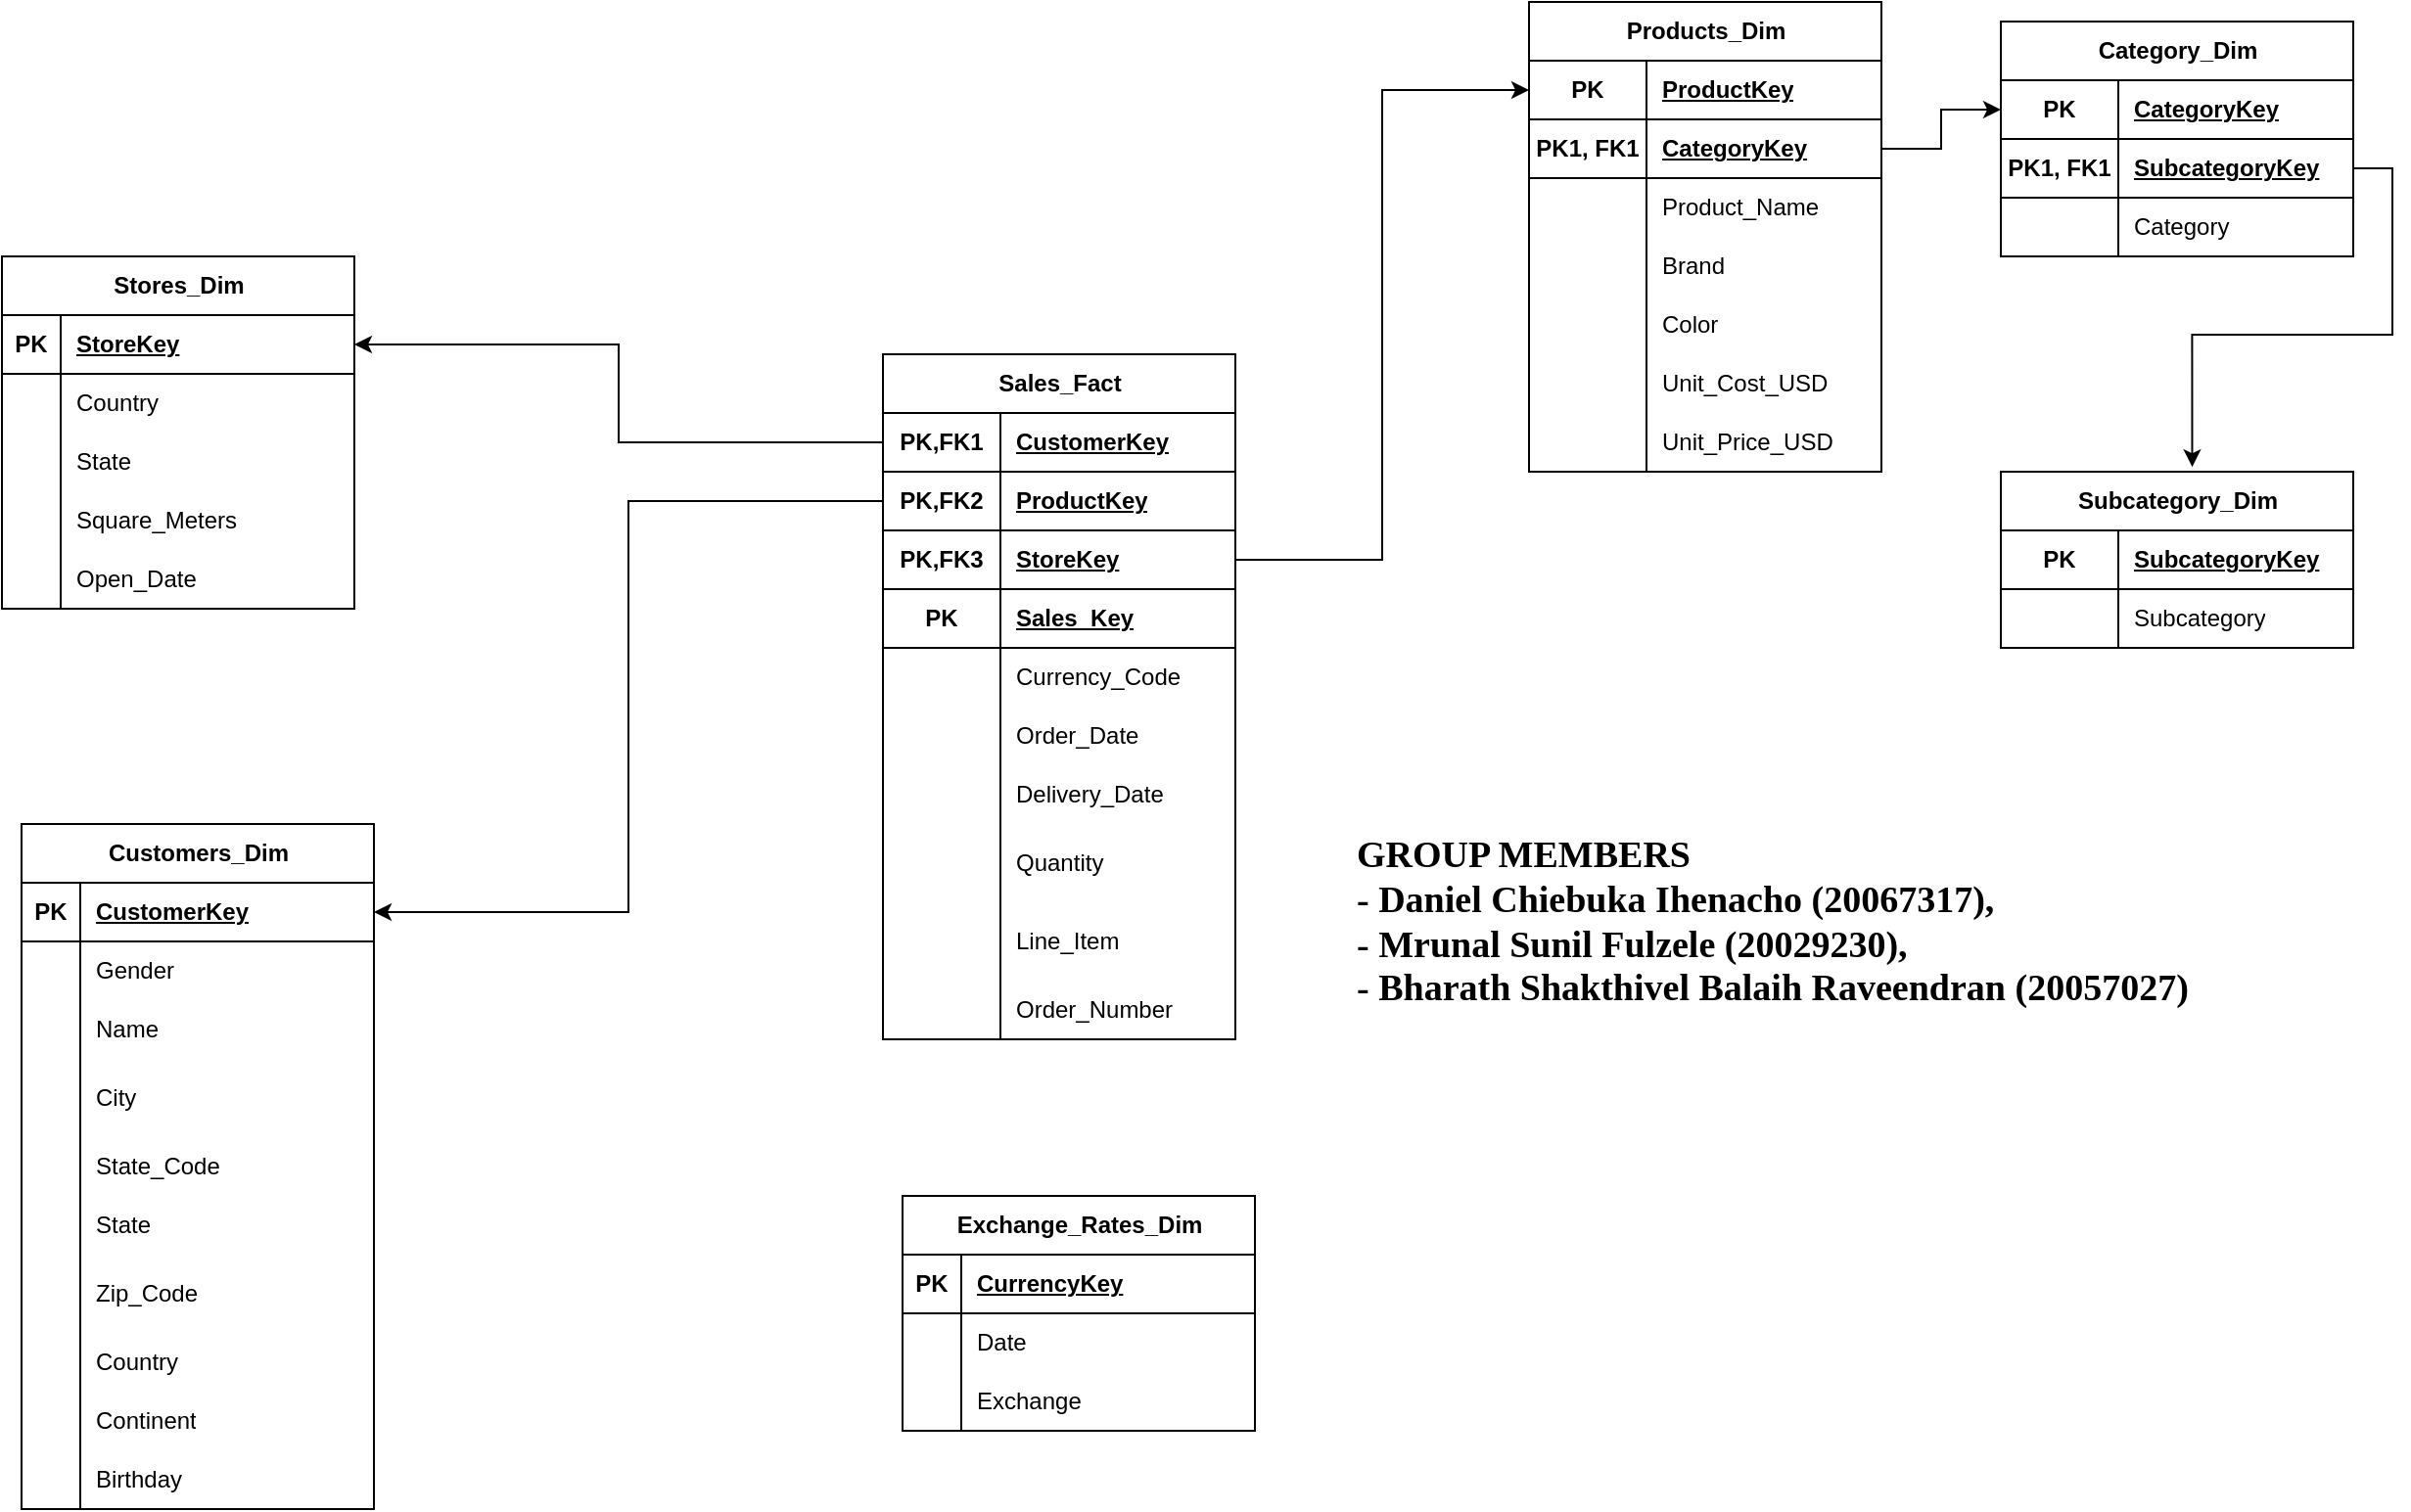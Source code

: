 <mxfile version="28.0.4" pages="4">
  <diagram name="main" id="rsH-jngEhSlE69kANNCg">
    <mxGraphModel dx="693" dy="572" grid="1" gridSize="10" guides="1" tooltips="1" connect="1" arrows="1" fold="1" page="1" pageScale="1" pageWidth="827" pageHeight="1169" math="0" shadow="0">
      <root>
        <mxCell id="0" />
        <mxCell id="1" parent="0" />
        <mxCell id="Y-HgxKN5fGYOe3SKhTN7-1" value="Stores_Dim" style="shape=table;startSize=30;container=1;collapsible=1;childLayout=tableLayout;fixedRows=1;rowLines=0;fontStyle=1;align=center;resizeLast=1;html=1;" parent="1" vertex="1">
          <mxGeometry x="220" y="160" width="180" height="180" as="geometry" />
        </mxCell>
        <mxCell id="Y-HgxKN5fGYOe3SKhTN7-2" value="" style="shape=tableRow;horizontal=0;startSize=0;swimlaneHead=0;swimlaneBody=0;fillColor=none;collapsible=0;dropTarget=0;points=[[0,0.5],[1,0.5]];portConstraint=eastwest;top=0;left=0;right=0;bottom=1;" parent="Y-HgxKN5fGYOe3SKhTN7-1" vertex="1">
          <mxGeometry y="30" width="180" height="30" as="geometry" />
        </mxCell>
        <mxCell id="Y-HgxKN5fGYOe3SKhTN7-3" value="PK" style="shape=partialRectangle;connectable=0;fillColor=none;top=0;left=0;bottom=0;right=0;fontStyle=1;overflow=hidden;whiteSpace=wrap;html=1;" parent="Y-HgxKN5fGYOe3SKhTN7-2" vertex="1">
          <mxGeometry width="30" height="30" as="geometry">
            <mxRectangle width="30" height="30" as="alternateBounds" />
          </mxGeometry>
        </mxCell>
        <mxCell id="Y-HgxKN5fGYOe3SKhTN7-4" value="StoreKey" style="shape=partialRectangle;connectable=0;fillColor=none;top=0;left=0;bottom=0;right=0;align=left;spacingLeft=6;fontStyle=5;overflow=hidden;whiteSpace=wrap;html=1;" parent="Y-HgxKN5fGYOe3SKhTN7-2" vertex="1">
          <mxGeometry x="30" width="150" height="30" as="geometry">
            <mxRectangle width="150" height="30" as="alternateBounds" />
          </mxGeometry>
        </mxCell>
        <mxCell id="Y-HgxKN5fGYOe3SKhTN7-5" style="shape=tableRow;horizontal=0;startSize=0;swimlaneHead=0;swimlaneBody=0;fillColor=none;collapsible=0;dropTarget=0;points=[[0,0.5],[1,0.5]];portConstraint=eastwest;top=0;left=0;right=0;bottom=0;" parent="Y-HgxKN5fGYOe3SKhTN7-1" vertex="1">
          <mxGeometry y="60" width="180" height="30" as="geometry" />
        </mxCell>
        <mxCell id="Y-HgxKN5fGYOe3SKhTN7-6" style="shape=partialRectangle;connectable=0;fillColor=none;top=0;left=0;bottom=0;right=0;editable=1;overflow=hidden;whiteSpace=wrap;html=1;" parent="Y-HgxKN5fGYOe3SKhTN7-5" vertex="1">
          <mxGeometry width="30" height="30" as="geometry">
            <mxRectangle width="30" height="30" as="alternateBounds" />
          </mxGeometry>
        </mxCell>
        <mxCell id="Y-HgxKN5fGYOe3SKhTN7-7" value="Country" style="shape=partialRectangle;connectable=0;fillColor=none;top=0;left=0;bottom=0;right=0;align=left;spacingLeft=6;overflow=hidden;whiteSpace=wrap;html=1;" parent="Y-HgxKN5fGYOe3SKhTN7-5" vertex="1">
          <mxGeometry x="30" width="150" height="30" as="geometry">
            <mxRectangle width="150" height="30" as="alternateBounds" />
          </mxGeometry>
        </mxCell>
        <mxCell id="Y-HgxKN5fGYOe3SKhTN7-8" value="" style="shape=tableRow;horizontal=0;startSize=0;swimlaneHead=0;swimlaneBody=0;fillColor=none;collapsible=0;dropTarget=0;points=[[0,0.5],[1,0.5]];portConstraint=eastwest;top=0;left=0;right=0;bottom=0;" parent="Y-HgxKN5fGYOe3SKhTN7-1" vertex="1">
          <mxGeometry y="90" width="180" height="30" as="geometry" />
        </mxCell>
        <mxCell id="Y-HgxKN5fGYOe3SKhTN7-9" value="" style="shape=partialRectangle;connectable=0;fillColor=none;top=0;left=0;bottom=0;right=0;editable=1;overflow=hidden;whiteSpace=wrap;html=1;" parent="Y-HgxKN5fGYOe3SKhTN7-8" vertex="1">
          <mxGeometry width="30" height="30" as="geometry">
            <mxRectangle width="30" height="30" as="alternateBounds" />
          </mxGeometry>
        </mxCell>
        <mxCell id="Y-HgxKN5fGYOe3SKhTN7-10" value="State" style="shape=partialRectangle;connectable=0;fillColor=none;top=0;left=0;bottom=0;right=0;align=left;spacingLeft=6;overflow=hidden;whiteSpace=wrap;html=1;" parent="Y-HgxKN5fGYOe3SKhTN7-8" vertex="1">
          <mxGeometry x="30" width="150" height="30" as="geometry">
            <mxRectangle width="150" height="30" as="alternateBounds" />
          </mxGeometry>
        </mxCell>
        <mxCell id="Y-HgxKN5fGYOe3SKhTN7-106" style="shape=tableRow;horizontal=0;startSize=0;swimlaneHead=0;swimlaneBody=0;fillColor=none;collapsible=0;dropTarget=0;points=[[0,0.5],[1,0.5]];portConstraint=eastwest;top=0;left=0;right=0;bottom=0;" parent="Y-HgxKN5fGYOe3SKhTN7-1" vertex="1">
          <mxGeometry y="120" width="180" height="30" as="geometry" />
        </mxCell>
        <mxCell id="Y-HgxKN5fGYOe3SKhTN7-107" style="shape=partialRectangle;connectable=0;fillColor=none;top=0;left=0;bottom=0;right=0;editable=1;overflow=hidden;whiteSpace=wrap;html=1;" parent="Y-HgxKN5fGYOe3SKhTN7-106" vertex="1">
          <mxGeometry width="30" height="30" as="geometry">
            <mxRectangle width="30" height="30" as="alternateBounds" />
          </mxGeometry>
        </mxCell>
        <mxCell id="Y-HgxKN5fGYOe3SKhTN7-108" value="Square_Meters" style="shape=partialRectangle;connectable=0;fillColor=none;top=0;left=0;bottom=0;right=0;align=left;spacingLeft=6;overflow=hidden;whiteSpace=wrap;html=1;" parent="Y-HgxKN5fGYOe3SKhTN7-106" vertex="1">
          <mxGeometry x="30" width="150" height="30" as="geometry">
            <mxRectangle width="150" height="30" as="alternateBounds" />
          </mxGeometry>
        </mxCell>
        <mxCell id="Y-HgxKN5fGYOe3SKhTN7-103" style="shape=tableRow;horizontal=0;startSize=0;swimlaneHead=0;swimlaneBody=0;fillColor=none;collapsible=0;dropTarget=0;points=[[0,0.5],[1,0.5]];portConstraint=eastwest;top=0;left=0;right=0;bottom=0;" parent="Y-HgxKN5fGYOe3SKhTN7-1" vertex="1">
          <mxGeometry y="150" width="180" height="30" as="geometry" />
        </mxCell>
        <mxCell id="Y-HgxKN5fGYOe3SKhTN7-104" style="shape=partialRectangle;connectable=0;fillColor=none;top=0;left=0;bottom=0;right=0;editable=1;overflow=hidden;whiteSpace=wrap;html=1;" parent="Y-HgxKN5fGYOe3SKhTN7-103" vertex="1">
          <mxGeometry width="30" height="30" as="geometry">
            <mxRectangle width="30" height="30" as="alternateBounds" />
          </mxGeometry>
        </mxCell>
        <mxCell id="Y-HgxKN5fGYOe3SKhTN7-105" value="Open_Date" style="shape=partialRectangle;connectable=0;fillColor=none;top=0;left=0;bottom=0;right=0;align=left;spacingLeft=6;overflow=hidden;whiteSpace=wrap;html=1;" parent="Y-HgxKN5fGYOe3SKhTN7-103" vertex="1">
          <mxGeometry x="30" width="150" height="30" as="geometry">
            <mxRectangle width="150" height="30" as="alternateBounds" />
          </mxGeometry>
        </mxCell>
        <mxCell id="Y-HgxKN5fGYOe3SKhTN7-11" value="Sales_Fact" style="shape=table;startSize=30;container=1;collapsible=1;childLayout=tableLayout;fixedRows=1;rowLines=0;fontStyle=1;align=center;resizeLast=1;html=1;" parent="1" vertex="1">
          <mxGeometry x="670" y="210" width="180" height="350" as="geometry" />
        </mxCell>
        <mxCell id="Y-HgxKN5fGYOe3SKhTN7-12" value="" style="shape=tableRow;horizontal=0;startSize=0;swimlaneHead=0;swimlaneBody=0;fillColor=none;collapsible=0;dropTarget=0;points=[[0,0.5],[1,0.5]];portConstraint=eastwest;top=0;left=0;right=0;bottom=1;" parent="Y-HgxKN5fGYOe3SKhTN7-11" vertex="1">
          <mxGeometry y="30" width="180" height="30" as="geometry" />
        </mxCell>
        <mxCell id="Y-HgxKN5fGYOe3SKhTN7-13" value="PK,FK1" style="shape=partialRectangle;connectable=0;fillColor=none;top=0;left=0;bottom=0;right=0;fontStyle=1;overflow=hidden;whiteSpace=wrap;html=1;" parent="Y-HgxKN5fGYOe3SKhTN7-12" vertex="1">
          <mxGeometry width="60" height="30" as="geometry">
            <mxRectangle width="60" height="30" as="alternateBounds" />
          </mxGeometry>
        </mxCell>
        <mxCell id="Y-HgxKN5fGYOe3SKhTN7-14" value="CustomerKey" style="shape=partialRectangle;connectable=0;fillColor=none;top=0;left=0;bottom=0;right=0;align=left;spacingLeft=6;fontStyle=5;overflow=hidden;whiteSpace=wrap;html=1;" parent="Y-HgxKN5fGYOe3SKhTN7-12" vertex="1">
          <mxGeometry x="60" width="120" height="30" as="geometry">
            <mxRectangle width="120" height="30" as="alternateBounds" />
          </mxGeometry>
        </mxCell>
        <mxCell id="Y-HgxKN5fGYOe3SKhTN7-15" style="shape=tableRow;horizontal=0;startSize=0;swimlaneHead=0;swimlaneBody=0;fillColor=none;collapsible=0;dropTarget=0;points=[[0,0.5],[1,0.5]];portConstraint=eastwest;top=0;left=0;right=0;bottom=1;" parent="Y-HgxKN5fGYOe3SKhTN7-11" vertex="1">
          <mxGeometry y="60" width="180" height="30" as="geometry" />
        </mxCell>
        <mxCell id="Y-HgxKN5fGYOe3SKhTN7-16" value="PK,FK2" style="shape=partialRectangle;connectable=0;fillColor=none;top=0;left=0;bottom=0;right=0;fontStyle=1;overflow=hidden;whiteSpace=wrap;html=1;" parent="Y-HgxKN5fGYOe3SKhTN7-15" vertex="1">
          <mxGeometry width="60" height="30" as="geometry">
            <mxRectangle width="60" height="30" as="alternateBounds" />
          </mxGeometry>
        </mxCell>
        <mxCell id="Y-HgxKN5fGYOe3SKhTN7-17" value="ProductKey" style="shape=partialRectangle;connectable=0;fillColor=none;top=0;left=0;bottom=0;right=0;align=left;spacingLeft=6;fontStyle=5;overflow=hidden;whiteSpace=wrap;html=1;" parent="Y-HgxKN5fGYOe3SKhTN7-15" vertex="1">
          <mxGeometry x="60" width="120" height="30" as="geometry">
            <mxRectangle width="120" height="30" as="alternateBounds" />
          </mxGeometry>
        </mxCell>
        <mxCell id="Y-HgxKN5fGYOe3SKhTN7-18" style="shape=tableRow;horizontal=0;startSize=0;swimlaneHead=0;swimlaneBody=0;fillColor=none;collapsible=0;dropTarget=0;points=[[0,0.5],[1,0.5]];portConstraint=eastwest;top=0;left=0;right=0;bottom=1;" parent="Y-HgxKN5fGYOe3SKhTN7-11" vertex="1">
          <mxGeometry y="90" width="180" height="30" as="geometry" />
        </mxCell>
        <mxCell id="Y-HgxKN5fGYOe3SKhTN7-19" value="PK,FK3" style="shape=partialRectangle;connectable=0;fillColor=none;top=0;left=0;bottom=0;right=0;fontStyle=1;overflow=hidden;whiteSpace=wrap;html=1;" parent="Y-HgxKN5fGYOe3SKhTN7-18" vertex="1">
          <mxGeometry width="60" height="30" as="geometry">
            <mxRectangle width="60" height="30" as="alternateBounds" />
          </mxGeometry>
        </mxCell>
        <mxCell id="Y-HgxKN5fGYOe3SKhTN7-20" value="StoreKey" style="shape=partialRectangle;connectable=0;fillColor=none;top=0;left=0;bottom=0;right=0;align=left;spacingLeft=6;fontStyle=5;overflow=hidden;whiteSpace=wrap;html=1;" parent="Y-HgxKN5fGYOe3SKhTN7-18" vertex="1">
          <mxGeometry x="60" width="120" height="30" as="geometry">
            <mxRectangle width="120" height="30" as="alternateBounds" />
          </mxGeometry>
        </mxCell>
        <mxCell id="Y-HgxKN5fGYOe3SKhTN7-100" style="shape=tableRow;horizontal=0;startSize=0;swimlaneHead=0;swimlaneBody=0;fillColor=none;collapsible=0;dropTarget=0;points=[[0,0.5],[1,0.5]];portConstraint=eastwest;top=0;left=0;right=0;bottom=1;" parent="Y-HgxKN5fGYOe3SKhTN7-11" vertex="1">
          <mxGeometry y="120" width="180" height="30" as="geometry" />
        </mxCell>
        <mxCell id="Y-HgxKN5fGYOe3SKhTN7-101" value="PK" style="shape=partialRectangle;connectable=0;fillColor=none;top=0;left=0;bottom=0;right=0;fontStyle=1;overflow=hidden;whiteSpace=wrap;html=1;" parent="Y-HgxKN5fGYOe3SKhTN7-100" vertex="1">
          <mxGeometry width="60" height="30" as="geometry">
            <mxRectangle width="60" height="30" as="alternateBounds" />
          </mxGeometry>
        </mxCell>
        <mxCell id="Y-HgxKN5fGYOe3SKhTN7-102" value="Sales_Key" style="shape=partialRectangle;connectable=0;fillColor=none;top=0;left=0;bottom=0;right=0;align=left;spacingLeft=6;fontStyle=5;overflow=hidden;whiteSpace=wrap;html=1;" parent="Y-HgxKN5fGYOe3SKhTN7-100" vertex="1">
          <mxGeometry x="60" width="120" height="30" as="geometry">
            <mxRectangle width="120" height="30" as="alternateBounds" />
          </mxGeometry>
        </mxCell>
        <mxCell id="Y-HgxKN5fGYOe3SKhTN7-27" style="shape=tableRow;horizontal=0;startSize=0;swimlaneHead=0;swimlaneBody=0;fillColor=none;collapsible=0;dropTarget=0;points=[[0,0.5],[1,0.5]];portConstraint=eastwest;top=0;left=0;right=0;bottom=0;" parent="Y-HgxKN5fGYOe3SKhTN7-11" vertex="1">
          <mxGeometry y="150" width="180" height="30" as="geometry" />
        </mxCell>
        <mxCell id="Y-HgxKN5fGYOe3SKhTN7-28" style="shape=partialRectangle;connectable=0;fillColor=none;top=0;left=0;bottom=0;right=0;editable=1;overflow=hidden;whiteSpace=wrap;html=1;" parent="Y-HgxKN5fGYOe3SKhTN7-27" vertex="1">
          <mxGeometry width="60" height="30" as="geometry">
            <mxRectangle width="60" height="30" as="alternateBounds" />
          </mxGeometry>
        </mxCell>
        <mxCell id="Y-HgxKN5fGYOe3SKhTN7-29" value="Currency_Code" style="shape=partialRectangle;connectable=0;fillColor=none;top=0;left=0;bottom=0;right=0;align=left;spacingLeft=6;overflow=hidden;whiteSpace=wrap;html=1;" parent="Y-HgxKN5fGYOe3SKhTN7-27" vertex="1">
          <mxGeometry x="60" width="120" height="30" as="geometry">
            <mxRectangle width="120" height="30" as="alternateBounds" />
          </mxGeometry>
        </mxCell>
        <mxCell id="N7XJ62ay8f-8VBMUZQDU-4" style="shape=tableRow;horizontal=0;startSize=0;swimlaneHead=0;swimlaneBody=0;fillColor=none;collapsible=0;dropTarget=0;points=[[0,0.5],[1,0.5]];portConstraint=eastwest;top=0;left=0;right=0;bottom=0;" parent="Y-HgxKN5fGYOe3SKhTN7-11" vertex="1">
          <mxGeometry y="180" width="180" height="30" as="geometry" />
        </mxCell>
        <mxCell id="N7XJ62ay8f-8VBMUZQDU-5" style="shape=partialRectangle;connectable=0;fillColor=none;top=0;left=0;bottom=0;right=0;editable=1;overflow=hidden;whiteSpace=wrap;html=1;" parent="N7XJ62ay8f-8VBMUZQDU-4" vertex="1">
          <mxGeometry width="60" height="30" as="geometry">
            <mxRectangle width="60" height="30" as="alternateBounds" />
          </mxGeometry>
        </mxCell>
        <mxCell id="N7XJ62ay8f-8VBMUZQDU-6" value="Order_Date" style="shape=partialRectangle;connectable=0;fillColor=none;top=0;left=0;bottom=0;right=0;align=left;spacingLeft=6;overflow=hidden;whiteSpace=wrap;html=1;" parent="N7XJ62ay8f-8VBMUZQDU-4" vertex="1">
          <mxGeometry x="60" width="120" height="30" as="geometry">
            <mxRectangle width="120" height="30" as="alternateBounds" />
          </mxGeometry>
        </mxCell>
        <mxCell id="N7XJ62ay8f-8VBMUZQDU-1" style="shape=tableRow;horizontal=0;startSize=0;swimlaneHead=0;swimlaneBody=0;fillColor=none;collapsible=0;dropTarget=0;points=[[0,0.5],[1,0.5]];portConstraint=eastwest;top=0;left=0;right=0;bottom=0;" parent="Y-HgxKN5fGYOe3SKhTN7-11" vertex="1">
          <mxGeometry y="210" width="180" height="30" as="geometry" />
        </mxCell>
        <mxCell id="N7XJ62ay8f-8VBMUZQDU-2" style="shape=partialRectangle;connectable=0;fillColor=none;top=0;left=0;bottom=0;right=0;editable=1;overflow=hidden;whiteSpace=wrap;html=1;" parent="N7XJ62ay8f-8VBMUZQDU-1" vertex="1">
          <mxGeometry width="60" height="30" as="geometry">
            <mxRectangle width="60" height="30" as="alternateBounds" />
          </mxGeometry>
        </mxCell>
        <mxCell id="N7XJ62ay8f-8VBMUZQDU-3" value="Delivery_Date" style="shape=partialRectangle;connectable=0;fillColor=none;top=0;left=0;bottom=0;right=0;align=left;spacingLeft=6;overflow=hidden;whiteSpace=wrap;html=1;" parent="N7XJ62ay8f-8VBMUZQDU-1" vertex="1">
          <mxGeometry x="60" width="120" height="30" as="geometry">
            <mxRectangle width="120" height="30" as="alternateBounds" />
          </mxGeometry>
        </mxCell>
        <mxCell id="Y-HgxKN5fGYOe3SKhTN7-97" style="shape=tableRow;horizontal=0;startSize=0;swimlaneHead=0;swimlaneBody=0;fillColor=none;collapsible=0;dropTarget=0;points=[[0,0.5],[1,0.5]];portConstraint=eastwest;top=0;left=0;right=0;bottom=0;" parent="Y-HgxKN5fGYOe3SKhTN7-11" vertex="1">
          <mxGeometry y="240" width="180" height="40" as="geometry" />
        </mxCell>
        <mxCell id="Y-HgxKN5fGYOe3SKhTN7-98" style="shape=partialRectangle;connectable=0;fillColor=none;top=0;left=0;bottom=0;right=0;editable=1;overflow=hidden;whiteSpace=wrap;html=1;" parent="Y-HgxKN5fGYOe3SKhTN7-97" vertex="1">
          <mxGeometry width="60" height="40" as="geometry">
            <mxRectangle width="60" height="40" as="alternateBounds" />
          </mxGeometry>
        </mxCell>
        <mxCell id="Y-HgxKN5fGYOe3SKhTN7-99" value="Quantity" style="shape=partialRectangle;connectable=0;fillColor=none;top=0;left=0;bottom=0;right=0;align=left;spacingLeft=6;overflow=hidden;whiteSpace=wrap;html=1;" parent="Y-HgxKN5fGYOe3SKhTN7-97" vertex="1">
          <mxGeometry x="60" width="120" height="40" as="geometry">
            <mxRectangle width="120" height="40" as="alternateBounds" />
          </mxGeometry>
        </mxCell>
        <mxCell id="Y-HgxKN5fGYOe3SKhTN7-94" style="shape=tableRow;horizontal=0;startSize=0;swimlaneHead=0;swimlaneBody=0;fillColor=none;collapsible=0;dropTarget=0;points=[[0,0.5],[1,0.5]];portConstraint=eastwest;top=0;left=0;right=0;bottom=0;" parent="Y-HgxKN5fGYOe3SKhTN7-11" vertex="1">
          <mxGeometry y="280" width="180" height="40" as="geometry" />
        </mxCell>
        <mxCell id="Y-HgxKN5fGYOe3SKhTN7-95" style="shape=partialRectangle;connectable=0;fillColor=none;top=0;left=0;bottom=0;right=0;editable=1;overflow=hidden;whiteSpace=wrap;html=1;" parent="Y-HgxKN5fGYOe3SKhTN7-94" vertex="1">
          <mxGeometry width="60" height="40" as="geometry">
            <mxRectangle width="60" height="40" as="alternateBounds" />
          </mxGeometry>
        </mxCell>
        <mxCell id="Y-HgxKN5fGYOe3SKhTN7-96" value="Line_Item" style="shape=partialRectangle;connectable=0;fillColor=none;top=0;left=0;bottom=0;right=0;align=left;spacingLeft=6;overflow=hidden;whiteSpace=wrap;html=1;" parent="Y-HgxKN5fGYOe3SKhTN7-94" vertex="1">
          <mxGeometry x="60" width="120" height="40" as="geometry">
            <mxRectangle width="120" height="40" as="alternateBounds" />
          </mxGeometry>
        </mxCell>
        <mxCell id="Y-HgxKN5fGYOe3SKhTN7-91" style="shape=tableRow;horizontal=0;startSize=0;swimlaneHead=0;swimlaneBody=0;fillColor=none;collapsible=0;dropTarget=0;points=[[0,0.5],[1,0.5]];portConstraint=eastwest;top=0;left=0;right=0;bottom=0;" parent="Y-HgxKN5fGYOe3SKhTN7-11" vertex="1">
          <mxGeometry y="320" width="180" height="30" as="geometry" />
        </mxCell>
        <mxCell id="Y-HgxKN5fGYOe3SKhTN7-92" style="shape=partialRectangle;connectable=0;fillColor=none;top=0;left=0;bottom=0;right=0;editable=1;overflow=hidden;whiteSpace=wrap;html=1;" parent="Y-HgxKN5fGYOe3SKhTN7-91" vertex="1">
          <mxGeometry width="60" height="30" as="geometry">
            <mxRectangle width="60" height="30" as="alternateBounds" />
          </mxGeometry>
        </mxCell>
        <mxCell id="Y-HgxKN5fGYOe3SKhTN7-93" value="Order_Number" style="shape=partialRectangle;connectable=0;fillColor=none;top=0;left=0;bottom=0;right=0;align=left;spacingLeft=6;overflow=hidden;whiteSpace=wrap;html=1;" parent="Y-HgxKN5fGYOe3SKhTN7-91" vertex="1">
          <mxGeometry x="60" width="120" height="30" as="geometry">
            <mxRectangle width="120" height="30" as="alternateBounds" />
          </mxGeometry>
        </mxCell>
        <mxCell id="Y-HgxKN5fGYOe3SKhTN7-30" value="Customers_Dim" style="shape=table;startSize=30;container=1;collapsible=1;childLayout=tableLayout;fixedRows=1;rowLines=0;fontStyle=1;align=center;resizeLast=1;html=1;" parent="1" vertex="1">
          <mxGeometry x="230" y="450" width="180" height="350" as="geometry" />
        </mxCell>
        <mxCell id="Y-HgxKN5fGYOe3SKhTN7-31" value="" style="shape=tableRow;horizontal=0;startSize=0;swimlaneHead=0;swimlaneBody=0;fillColor=none;collapsible=0;dropTarget=0;points=[[0,0.5],[1,0.5]];portConstraint=eastwest;top=0;left=0;right=0;bottom=1;" parent="Y-HgxKN5fGYOe3SKhTN7-30" vertex="1">
          <mxGeometry y="30" width="180" height="30" as="geometry" />
        </mxCell>
        <mxCell id="Y-HgxKN5fGYOe3SKhTN7-32" value="PK" style="shape=partialRectangle;connectable=0;fillColor=none;top=0;left=0;bottom=0;right=0;fontStyle=1;overflow=hidden;whiteSpace=wrap;html=1;" parent="Y-HgxKN5fGYOe3SKhTN7-31" vertex="1">
          <mxGeometry width="30" height="30" as="geometry">
            <mxRectangle width="30" height="30" as="alternateBounds" />
          </mxGeometry>
        </mxCell>
        <mxCell id="Y-HgxKN5fGYOe3SKhTN7-33" value="CustomerKey" style="shape=partialRectangle;connectable=0;fillColor=none;top=0;left=0;bottom=0;right=0;align=left;spacingLeft=6;fontStyle=5;overflow=hidden;whiteSpace=wrap;html=1;" parent="Y-HgxKN5fGYOe3SKhTN7-31" vertex="1">
          <mxGeometry x="30" width="150" height="30" as="geometry">
            <mxRectangle width="150" height="30" as="alternateBounds" />
          </mxGeometry>
        </mxCell>
        <mxCell id="Y-HgxKN5fGYOe3SKhTN7-34" value="" style="shape=tableRow;horizontal=0;startSize=0;swimlaneHead=0;swimlaneBody=0;fillColor=none;collapsible=0;dropTarget=0;points=[[0,0.5],[1,0.5]];portConstraint=eastwest;top=0;left=0;right=0;bottom=0;" parent="Y-HgxKN5fGYOe3SKhTN7-30" vertex="1">
          <mxGeometry y="60" width="180" height="30" as="geometry" />
        </mxCell>
        <mxCell id="Y-HgxKN5fGYOe3SKhTN7-35" value="" style="shape=partialRectangle;connectable=0;fillColor=none;top=0;left=0;bottom=0;right=0;editable=1;overflow=hidden;whiteSpace=wrap;html=1;" parent="Y-HgxKN5fGYOe3SKhTN7-34" vertex="1">
          <mxGeometry width="30" height="30" as="geometry">
            <mxRectangle width="30" height="30" as="alternateBounds" />
          </mxGeometry>
        </mxCell>
        <mxCell id="Y-HgxKN5fGYOe3SKhTN7-36" value="Gender" style="shape=partialRectangle;connectable=0;fillColor=none;top=0;left=0;bottom=0;right=0;align=left;spacingLeft=6;overflow=hidden;whiteSpace=wrap;html=1;" parent="Y-HgxKN5fGYOe3SKhTN7-34" vertex="1">
          <mxGeometry x="30" width="150" height="30" as="geometry">
            <mxRectangle width="150" height="30" as="alternateBounds" />
          </mxGeometry>
        </mxCell>
        <mxCell id="Y-HgxKN5fGYOe3SKhTN7-37" style="shape=tableRow;horizontal=0;startSize=0;swimlaneHead=0;swimlaneBody=0;fillColor=none;collapsible=0;dropTarget=0;points=[[0,0.5],[1,0.5]];portConstraint=eastwest;top=0;left=0;right=0;bottom=0;" parent="Y-HgxKN5fGYOe3SKhTN7-30" vertex="1">
          <mxGeometry y="90" width="180" height="30" as="geometry" />
        </mxCell>
        <mxCell id="Y-HgxKN5fGYOe3SKhTN7-38" style="shape=partialRectangle;connectable=0;fillColor=none;top=0;left=0;bottom=0;right=0;editable=1;overflow=hidden;whiteSpace=wrap;html=1;" parent="Y-HgxKN5fGYOe3SKhTN7-37" vertex="1">
          <mxGeometry width="30" height="30" as="geometry">
            <mxRectangle width="30" height="30" as="alternateBounds" />
          </mxGeometry>
        </mxCell>
        <mxCell id="Y-HgxKN5fGYOe3SKhTN7-39" value="Name" style="shape=partialRectangle;connectable=0;fillColor=none;top=0;left=0;bottom=0;right=0;align=left;spacingLeft=6;overflow=hidden;whiteSpace=wrap;html=1;" parent="Y-HgxKN5fGYOe3SKhTN7-37" vertex="1">
          <mxGeometry x="30" width="150" height="30" as="geometry">
            <mxRectangle width="150" height="30" as="alternateBounds" />
          </mxGeometry>
        </mxCell>
        <mxCell id="Y-HgxKN5fGYOe3SKhTN7-40" style="shape=tableRow;horizontal=0;startSize=0;swimlaneHead=0;swimlaneBody=0;fillColor=none;collapsible=0;dropTarget=0;points=[[0,0.5],[1,0.5]];portConstraint=eastwest;top=0;left=0;right=0;bottom=0;" parent="Y-HgxKN5fGYOe3SKhTN7-30" vertex="1">
          <mxGeometry y="120" width="180" height="40" as="geometry" />
        </mxCell>
        <mxCell id="Y-HgxKN5fGYOe3SKhTN7-41" style="shape=partialRectangle;connectable=0;fillColor=none;top=0;left=0;bottom=0;right=0;editable=1;overflow=hidden;whiteSpace=wrap;html=1;" parent="Y-HgxKN5fGYOe3SKhTN7-40" vertex="1">
          <mxGeometry width="30" height="40" as="geometry">
            <mxRectangle width="30" height="40" as="alternateBounds" />
          </mxGeometry>
        </mxCell>
        <mxCell id="Y-HgxKN5fGYOe3SKhTN7-42" value="City" style="shape=partialRectangle;connectable=0;fillColor=none;top=0;left=0;bottom=0;right=0;align=left;spacingLeft=6;overflow=hidden;whiteSpace=wrap;html=1;" parent="Y-HgxKN5fGYOe3SKhTN7-40" vertex="1">
          <mxGeometry x="30" width="150" height="40" as="geometry">
            <mxRectangle width="150" height="40" as="alternateBounds" />
          </mxGeometry>
        </mxCell>
        <mxCell id="Y-HgxKN5fGYOe3SKhTN7-115" style="shape=tableRow;horizontal=0;startSize=0;swimlaneHead=0;swimlaneBody=0;fillColor=none;collapsible=0;dropTarget=0;points=[[0,0.5],[1,0.5]];portConstraint=eastwest;top=0;left=0;right=0;bottom=0;" parent="Y-HgxKN5fGYOe3SKhTN7-30" vertex="1">
          <mxGeometry y="160" width="180" height="30" as="geometry" />
        </mxCell>
        <mxCell id="Y-HgxKN5fGYOe3SKhTN7-116" style="shape=partialRectangle;connectable=0;fillColor=none;top=0;left=0;bottom=0;right=0;editable=1;overflow=hidden;whiteSpace=wrap;html=1;" parent="Y-HgxKN5fGYOe3SKhTN7-115" vertex="1">
          <mxGeometry width="30" height="30" as="geometry">
            <mxRectangle width="30" height="30" as="alternateBounds" />
          </mxGeometry>
        </mxCell>
        <mxCell id="Y-HgxKN5fGYOe3SKhTN7-117" value="State_Code" style="shape=partialRectangle;connectable=0;fillColor=none;top=0;left=0;bottom=0;right=0;align=left;spacingLeft=6;overflow=hidden;whiteSpace=wrap;html=1;" parent="Y-HgxKN5fGYOe3SKhTN7-115" vertex="1">
          <mxGeometry x="30" width="150" height="30" as="geometry">
            <mxRectangle width="150" height="30" as="alternateBounds" />
          </mxGeometry>
        </mxCell>
        <mxCell id="Y-HgxKN5fGYOe3SKhTN7-112" style="shape=tableRow;horizontal=0;startSize=0;swimlaneHead=0;swimlaneBody=0;fillColor=none;collapsible=0;dropTarget=0;points=[[0,0.5],[1,0.5]];portConstraint=eastwest;top=0;left=0;right=0;bottom=0;" parent="Y-HgxKN5fGYOe3SKhTN7-30" vertex="1">
          <mxGeometry y="190" width="180" height="30" as="geometry" />
        </mxCell>
        <mxCell id="Y-HgxKN5fGYOe3SKhTN7-113" style="shape=partialRectangle;connectable=0;fillColor=none;top=0;left=0;bottom=0;right=0;editable=1;overflow=hidden;whiteSpace=wrap;html=1;" parent="Y-HgxKN5fGYOe3SKhTN7-112" vertex="1">
          <mxGeometry width="30" height="30" as="geometry">
            <mxRectangle width="30" height="30" as="alternateBounds" />
          </mxGeometry>
        </mxCell>
        <mxCell id="Y-HgxKN5fGYOe3SKhTN7-114" value="State" style="shape=partialRectangle;connectable=0;fillColor=none;top=0;left=0;bottom=0;right=0;align=left;spacingLeft=6;overflow=hidden;whiteSpace=wrap;html=1;" parent="Y-HgxKN5fGYOe3SKhTN7-112" vertex="1">
          <mxGeometry x="30" width="150" height="30" as="geometry">
            <mxRectangle width="150" height="30" as="alternateBounds" />
          </mxGeometry>
        </mxCell>
        <mxCell id="Y-HgxKN5fGYOe3SKhTN7-109" style="shape=tableRow;horizontal=0;startSize=0;swimlaneHead=0;swimlaneBody=0;fillColor=none;collapsible=0;dropTarget=0;points=[[0,0.5],[1,0.5]];portConstraint=eastwest;top=0;left=0;right=0;bottom=0;" parent="Y-HgxKN5fGYOe3SKhTN7-30" vertex="1">
          <mxGeometry y="220" width="180" height="40" as="geometry" />
        </mxCell>
        <mxCell id="Y-HgxKN5fGYOe3SKhTN7-110" style="shape=partialRectangle;connectable=0;fillColor=none;top=0;left=0;bottom=0;right=0;editable=1;overflow=hidden;whiteSpace=wrap;html=1;" parent="Y-HgxKN5fGYOe3SKhTN7-109" vertex="1">
          <mxGeometry width="30" height="40" as="geometry">
            <mxRectangle width="30" height="40" as="alternateBounds" />
          </mxGeometry>
        </mxCell>
        <mxCell id="Y-HgxKN5fGYOe3SKhTN7-111" value="Zip_Code" style="shape=partialRectangle;connectable=0;fillColor=none;top=0;left=0;bottom=0;right=0;align=left;spacingLeft=6;overflow=hidden;whiteSpace=wrap;html=1;" parent="Y-HgxKN5fGYOe3SKhTN7-109" vertex="1">
          <mxGeometry x="30" width="150" height="40" as="geometry">
            <mxRectangle width="150" height="40" as="alternateBounds" />
          </mxGeometry>
        </mxCell>
        <mxCell id="Y-HgxKN5fGYOe3SKhTN7-118" style="shape=tableRow;horizontal=0;startSize=0;swimlaneHead=0;swimlaneBody=0;fillColor=none;collapsible=0;dropTarget=0;points=[[0,0.5],[1,0.5]];portConstraint=eastwest;top=0;left=0;right=0;bottom=0;" parent="Y-HgxKN5fGYOe3SKhTN7-30" vertex="1">
          <mxGeometry y="260" width="180" height="30" as="geometry" />
        </mxCell>
        <mxCell id="Y-HgxKN5fGYOe3SKhTN7-119" style="shape=partialRectangle;connectable=0;fillColor=none;top=0;left=0;bottom=0;right=0;editable=1;overflow=hidden;whiteSpace=wrap;html=1;" parent="Y-HgxKN5fGYOe3SKhTN7-118" vertex="1">
          <mxGeometry width="30" height="30" as="geometry">
            <mxRectangle width="30" height="30" as="alternateBounds" />
          </mxGeometry>
        </mxCell>
        <mxCell id="Y-HgxKN5fGYOe3SKhTN7-120" value="Country" style="shape=partialRectangle;connectable=0;fillColor=none;top=0;left=0;bottom=0;right=0;align=left;spacingLeft=6;overflow=hidden;whiteSpace=wrap;html=1;" parent="Y-HgxKN5fGYOe3SKhTN7-118" vertex="1">
          <mxGeometry x="30" width="150" height="30" as="geometry">
            <mxRectangle width="150" height="30" as="alternateBounds" />
          </mxGeometry>
        </mxCell>
        <mxCell id="Y-HgxKN5fGYOe3SKhTN7-121" style="shape=tableRow;horizontal=0;startSize=0;swimlaneHead=0;swimlaneBody=0;fillColor=none;collapsible=0;dropTarget=0;points=[[0,0.5],[1,0.5]];portConstraint=eastwest;top=0;left=0;right=0;bottom=0;" parent="Y-HgxKN5fGYOe3SKhTN7-30" vertex="1">
          <mxGeometry y="290" width="180" height="30" as="geometry" />
        </mxCell>
        <mxCell id="Y-HgxKN5fGYOe3SKhTN7-122" style="shape=partialRectangle;connectable=0;fillColor=none;top=0;left=0;bottom=0;right=0;editable=1;overflow=hidden;whiteSpace=wrap;html=1;" parent="Y-HgxKN5fGYOe3SKhTN7-121" vertex="1">
          <mxGeometry width="30" height="30" as="geometry">
            <mxRectangle width="30" height="30" as="alternateBounds" />
          </mxGeometry>
        </mxCell>
        <mxCell id="Y-HgxKN5fGYOe3SKhTN7-123" value="Continent" style="shape=partialRectangle;connectable=0;fillColor=none;top=0;left=0;bottom=0;right=0;align=left;spacingLeft=6;overflow=hidden;whiteSpace=wrap;html=1;" parent="Y-HgxKN5fGYOe3SKhTN7-121" vertex="1">
          <mxGeometry x="30" width="150" height="30" as="geometry">
            <mxRectangle width="150" height="30" as="alternateBounds" />
          </mxGeometry>
        </mxCell>
        <mxCell id="Y-HgxKN5fGYOe3SKhTN7-124" style="shape=tableRow;horizontal=0;startSize=0;swimlaneHead=0;swimlaneBody=0;fillColor=none;collapsible=0;dropTarget=0;points=[[0,0.5],[1,0.5]];portConstraint=eastwest;top=0;left=0;right=0;bottom=0;" parent="Y-HgxKN5fGYOe3SKhTN7-30" vertex="1">
          <mxGeometry y="320" width="180" height="30" as="geometry" />
        </mxCell>
        <mxCell id="Y-HgxKN5fGYOe3SKhTN7-125" style="shape=partialRectangle;connectable=0;fillColor=none;top=0;left=0;bottom=0;right=0;editable=1;overflow=hidden;whiteSpace=wrap;html=1;" parent="Y-HgxKN5fGYOe3SKhTN7-124" vertex="1">
          <mxGeometry width="30" height="30" as="geometry">
            <mxRectangle width="30" height="30" as="alternateBounds" />
          </mxGeometry>
        </mxCell>
        <mxCell id="Y-HgxKN5fGYOe3SKhTN7-126" value="Birthday" style="shape=partialRectangle;connectable=0;fillColor=none;top=0;left=0;bottom=0;right=0;align=left;spacingLeft=6;overflow=hidden;whiteSpace=wrap;html=1;" parent="Y-HgxKN5fGYOe3SKhTN7-124" vertex="1">
          <mxGeometry x="30" width="150" height="30" as="geometry">
            <mxRectangle width="150" height="30" as="alternateBounds" />
          </mxGeometry>
        </mxCell>
        <mxCell id="Y-HgxKN5fGYOe3SKhTN7-62" value="Products_Dim" style="shape=table;startSize=30;container=1;collapsible=1;childLayout=tableLayout;fixedRows=1;rowLines=0;fontStyle=1;align=center;resizeLast=1;html=1;" parent="1" vertex="1">
          <mxGeometry x="1000" y="30" width="180" height="240" as="geometry" />
        </mxCell>
        <mxCell id="Y-HgxKN5fGYOe3SKhTN7-63" value="" style="shape=tableRow;horizontal=0;startSize=0;swimlaneHead=0;swimlaneBody=0;fillColor=none;collapsible=0;dropTarget=0;points=[[0,0.5],[1,0.5]];portConstraint=eastwest;top=0;left=0;right=0;bottom=1;" parent="Y-HgxKN5fGYOe3SKhTN7-62" vertex="1">
          <mxGeometry y="30" width="180" height="30" as="geometry" />
        </mxCell>
        <mxCell id="Y-HgxKN5fGYOe3SKhTN7-64" value="PK" style="shape=partialRectangle;connectable=0;fillColor=none;top=0;left=0;bottom=0;right=0;fontStyle=1;overflow=hidden;whiteSpace=wrap;html=1;" parent="Y-HgxKN5fGYOe3SKhTN7-63" vertex="1">
          <mxGeometry width="60" height="30" as="geometry">
            <mxRectangle width="60" height="30" as="alternateBounds" />
          </mxGeometry>
        </mxCell>
        <mxCell id="Y-HgxKN5fGYOe3SKhTN7-65" value="ProductKey" style="shape=partialRectangle;connectable=0;fillColor=none;top=0;left=0;bottom=0;right=0;align=left;spacingLeft=6;fontStyle=5;overflow=hidden;whiteSpace=wrap;html=1;" parent="Y-HgxKN5fGYOe3SKhTN7-63" vertex="1">
          <mxGeometry x="60" width="120" height="30" as="geometry">
            <mxRectangle width="120" height="30" as="alternateBounds" />
          </mxGeometry>
        </mxCell>
        <mxCell id="CmbR08jOeNotp6vkiD_--4" style="shape=tableRow;horizontal=0;startSize=0;swimlaneHead=0;swimlaneBody=0;fillColor=none;collapsible=0;dropTarget=0;points=[[0,0.5],[1,0.5]];portConstraint=eastwest;top=0;left=0;right=0;bottom=1;" parent="Y-HgxKN5fGYOe3SKhTN7-62" vertex="1">
          <mxGeometry y="60" width="180" height="30" as="geometry" />
        </mxCell>
        <mxCell id="CmbR08jOeNotp6vkiD_--5" value="PK1, FK1" style="shape=partialRectangle;connectable=0;fillColor=none;top=0;left=0;bottom=0;right=0;fontStyle=1;overflow=hidden;whiteSpace=wrap;html=1;" parent="CmbR08jOeNotp6vkiD_--4" vertex="1">
          <mxGeometry width="60" height="30" as="geometry">
            <mxRectangle width="60" height="30" as="alternateBounds" />
          </mxGeometry>
        </mxCell>
        <mxCell id="CmbR08jOeNotp6vkiD_--6" value="CategoryKey" style="shape=partialRectangle;connectable=0;fillColor=none;top=0;left=0;bottom=0;right=0;align=left;spacingLeft=6;fontStyle=5;overflow=hidden;whiteSpace=wrap;html=1;" parent="CmbR08jOeNotp6vkiD_--4" vertex="1">
          <mxGeometry x="60" width="120" height="30" as="geometry">
            <mxRectangle width="120" height="30" as="alternateBounds" />
          </mxGeometry>
        </mxCell>
        <mxCell id="Y-HgxKN5fGYOe3SKhTN7-66" value="" style="shape=tableRow;horizontal=0;startSize=0;swimlaneHead=0;swimlaneBody=0;fillColor=none;collapsible=0;dropTarget=0;points=[[0,0.5],[1,0.5]];portConstraint=eastwest;top=0;left=0;right=0;bottom=0;" parent="Y-HgxKN5fGYOe3SKhTN7-62" vertex="1">
          <mxGeometry y="90" width="180" height="30" as="geometry" />
        </mxCell>
        <mxCell id="Y-HgxKN5fGYOe3SKhTN7-67" value="" style="shape=partialRectangle;connectable=0;fillColor=none;top=0;left=0;bottom=0;right=0;editable=1;overflow=hidden;whiteSpace=wrap;html=1;" parent="Y-HgxKN5fGYOe3SKhTN7-66" vertex="1">
          <mxGeometry width="60" height="30" as="geometry">
            <mxRectangle width="60" height="30" as="alternateBounds" />
          </mxGeometry>
        </mxCell>
        <mxCell id="Y-HgxKN5fGYOe3SKhTN7-68" value="Product_Name" style="shape=partialRectangle;connectable=0;fillColor=none;top=0;left=0;bottom=0;right=0;align=left;spacingLeft=6;overflow=hidden;whiteSpace=wrap;html=1;" parent="Y-HgxKN5fGYOe3SKhTN7-66" vertex="1">
          <mxGeometry x="60" width="120" height="30" as="geometry">
            <mxRectangle width="120" height="30" as="alternateBounds" />
          </mxGeometry>
        </mxCell>
        <mxCell id="Y-HgxKN5fGYOe3SKhTN7-69" value="" style="shape=tableRow;horizontal=0;startSize=0;swimlaneHead=0;swimlaneBody=0;fillColor=none;collapsible=0;dropTarget=0;points=[[0,0.5],[1,0.5]];portConstraint=eastwest;top=0;left=0;right=0;bottom=0;" parent="Y-HgxKN5fGYOe3SKhTN7-62" vertex="1">
          <mxGeometry y="120" width="180" height="30" as="geometry" />
        </mxCell>
        <mxCell id="Y-HgxKN5fGYOe3SKhTN7-70" value="" style="shape=partialRectangle;connectable=0;fillColor=none;top=0;left=0;bottom=0;right=0;editable=1;overflow=hidden;whiteSpace=wrap;html=1;" parent="Y-HgxKN5fGYOe3SKhTN7-69" vertex="1">
          <mxGeometry width="60" height="30" as="geometry">
            <mxRectangle width="60" height="30" as="alternateBounds" />
          </mxGeometry>
        </mxCell>
        <mxCell id="Y-HgxKN5fGYOe3SKhTN7-71" value="Brand" style="shape=partialRectangle;connectable=0;fillColor=none;top=0;left=0;bottom=0;right=0;align=left;spacingLeft=6;overflow=hidden;whiteSpace=wrap;html=1;" parent="Y-HgxKN5fGYOe3SKhTN7-69" vertex="1">
          <mxGeometry x="60" width="120" height="30" as="geometry">
            <mxRectangle width="120" height="30" as="alternateBounds" />
          </mxGeometry>
        </mxCell>
        <mxCell id="Y-HgxKN5fGYOe3SKhTN7-72" style="shape=tableRow;horizontal=0;startSize=0;swimlaneHead=0;swimlaneBody=0;fillColor=none;collapsible=0;dropTarget=0;points=[[0,0.5],[1,0.5]];portConstraint=eastwest;top=0;left=0;right=0;bottom=0;" parent="Y-HgxKN5fGYOe3SKhTN7-62" vertex="1">
          <mxGeometry y="150" width="180" height="30" as="geometry" />
        </mxCell>
        <mxCell id="Y-HgxKN5fGYOe3SKhTN7-73" style="shape=partialRectangle;connectable=0;fillColor=none;top=0;left=0;bottom=0;right=0;editable=1;overflow=hidden;whiteSpace=wrap;html=1;" parent="Y-HgxKN5fGYOe3SKhTN7-72" vertex="1">
          <mxGeometry width="60" height="30" as="geometry">
            <mxRectangle width="60" height="30" as="alternateBounds" />
          </mxGeometry>
        </mxCell>
        <mxCell id="Y-HgxKN5fGYOe3SKhTN7-74" value="Color" style="shape=partialRectangle;connectable=0;fillColor=none;top=0;left=0;bottom=0;right=0;align=left;spacingLeft=6;overflow=hidden;whiteSpace=wrap;html=1;" parent="Y-HgxKN5fGYOe3SKhTN7-72" vertex="1">
          <mxGeometry x="60" width="120" height="30" as="geometry">
            <mxRectangle width="120" height="30" as="alternateBounds" />
          </mxGeometry>
        </mxCell>
        <mxCell id="Y-HgxKN5fGYOe3SKhTN7-127" style="shape=tableRow;horizontal=0;startSize=0;swimlaneHead=0;swimlaneBody=0;fillColor=none;collapsible=0;dropTarget=0;points=[[0,0.5],[1,0.5]];portConstraint=eastwest;top=0;left=0;right=0;bottom=0;" parent="Y-HgxKN5fGYOe3SKhTN7-62" vertex="1">
          <mxGeometry y="180" width="180" height="30" as="geometry" />
        </mxCell>
        <mxCell id="Y-HgxKN5fGYOe3SKhTN7-128" style="shape=partialRectangle;connectable=0;fillColor=none;top=0;left=0;bottom=0;right=0;editable=1;overflow=hidden;whiteSpace=wrap;html=1;" parent="Y-HgxKN5fGYOe3SKhTN7-127" vertex="1">
          <mxGeometry width="60" height="30" as="geometry">
            <mxRectangle width="60" height="30" as="alternateBounds" />
          </mxGeometry>
        </mxCell>
        <mxCell id="Y-HgxKN5fGYOe3SKhTN7-129" value="Unit_Cost_USD" style="shape=partialRectangle;connectable=0;fillColor=none;top=0;left=0;bottom=0;right=0;align=left;spacingLeft=6;overflow=hidden;whiteSpace=wrap;html=1;" parent="Y-HgxKN5fGYOe3SKhTN7-127" vertex="1">
          <mxGeometry x="60" width="120" height="30" as="geometry">
            <mxRectangle width="120" height="30" as="alternateBounds" />
          </mxGeometry>
        </mxCell>
        <mxCell id="Y-HgxKN5fGYOe3SKhTN7-130" style="shape=tableRow;horizontal=0;startSize=0;swimlaneHead=0;swimlaneBody=0;fillColor=none;collapsible=0;dropTarget=0;points=[[0,0.5],[1,0.5]];portConstraint=eastwest;top=0;left=0;right=0;bottom=0;" parent="Y-HgxKN5fGYOe3SKhTN7-62" vertex="1">
          <mxGeometry y="210" width="180" height="30" as="geometry" />
        </mxCell>
        <mxCell id="Y-HgxKN5fGYOe3SKhTN7-131" style="shape=partialRectangle;connectable=0;fillColor=none;top=0;left=0;bottom=0;right=0;editable=1;overflow=hidden;whiteSpace=wrap;html=1;" parent="Y-HgxKN5fGYOe3SKhTN7-130" vertex="1">
          <mxGeometry width="60" height="30" as="geometry">
            <mxRectangle width="60" height="30" as="alternateBounds" />
          </mxGeometry>
        </mxCell>
        <mxCell id="Y-HgxKN5fGYOe3SKhTN7-132" value="Unit_Price_USD" style="shape=partialRectangle;connectable=0;fillColor=none;top=0;left=0;bottom=0;right=0;align=left;spacingLeft=6;overflow=hidden;whiteSpace=wrap;html=1;" parent="Y-HgxKN5fGYOe3SKhTN7-130" vertex="1">
          <mxGeometry x="60" width="120" height="30" as="geometry">
            <mxRectangle width="120" height="30" as="alternateBounds" />
          </mxGeometry>
        </mxCell>
        <mxCell id="Y-HgxKN5fGYOe3SKhTN7-75" style="edgeStyle=orthogonalEdgeStyle;rounded=0;orthogonalLoop=1;jettySize=auto;html=1;exitX=0;exitY=0.5;exitDx=0;exitDy=0;entryX=1;entryY=0.5;entryDx=0;entryDy=0;" parent="1" source="Y-HgxKN5fGYOe3SKhTN7-12" target="Y-HgxKN5fGYOe3SKhTN7-2" edge="1">
          <mxGeometry relative="1" as="geometry" />
        </mxCell>
        <mxCell id="Y-HgxKN5fGYOe3SKhTN7-76" style="edgeStyle=orthogonalEdgeStyle;rounded=0;orthogonalLoop=1;jettySize=auto;html=1;exitX=0;exitY=0.5;exitDx=0;exitDy=0;entryX=1;entryY=0.5;entryDx=0;entryDy=0;" parent="1" source="Y-HgxKN5fGYOe3SKhTN7-15" target="Y-HgxKN5fGYOe3SKhTN7-31" edge="1">
          <mxGeometry relative="1" as="geometry" />
        </mxCell>
        <mxCell id="Y-HgxKN5fGYOe3SKhTN7-78" style="edgeStyle=orthogonalEdgeStyle;rounded=0;orthogonalLoop=1;jettySize=auto;html=1;exitX=1;exitY=0.5;exitDx=0;exitDy=0;entryX=0;entryY=0.5;entryDx=0;entryDy=0;" parent="1" source="Y-HgxKN5fGYOe3SKhTN7-18" target="Y-HgxKN5fGYOe3SKhTN7-63" edge="1">
          <mxGeometry relative="1" as="geometry" />
        </mxCell>
        <mxCell id="Y-HgxKN5fGYOe3SKhTN7-145" value="Exchange_Rates_Dim" style="shape=table;startSize=30;container=1;collapsible=1;childLayout=tableLayout;fixedRows=1;rowLines=0;fontStyle=1;align=center;resizeLast=1;html=1;" parent="1" vertex="1">
          <mxGeometry x="680" y="640" width="180" height="120" as="geometry" />
        </mxCell>
        <mxCell id="Y-HgxKN5fGYOe3SKhTN7-146" value="" style="shape=tableRow;horizontal=0;startSize=0;swimlaneHead=0;swimlaneBody=0;fillColor=none;collapsible=0;dropTarget=0;points=[[0,0.5],[1,0.5]];portConstraint=eastwest;top=0;left=0;right=0;bottom=1;" parent="Y-HgxKN5fGYOe3SKhTN7-145" vertex="1">
          <mxGeometry y="30" width="180" height="30" as="geometry" />
        </mxCell>
        <mxCell id="Y-HgxKN5fGYOe3SKhTN7-147" value="PK" style="shape=partialRectangle;connectable=0;fillColor=none;top=0;left=0;bottom=0;right=0;fontStyle=1;overflow=hidden;whiteSpace=wrap;html=1;" parent="Y-HgxKN5fGYOe3SKhTN7-146" vertex="1">
          <mxGeometry width="30" height="30" as="geometry">
            <mxRectangle width="30" height="30" as="alternateBounds" />
          </mxGeometry>
        </mxCell>
        <mxCell id="Y-HgxKN5fGYOe3SKhTN7-148" value="CurrencyKey" style="shape=partialRectangle;connectable=0;fillColor=none;top=0;left=0;bottom=0;right=0;align=left;spacingLeft=6;fontStyle=5;overflow=hidden;whiteSpace=wrap;html=1;" parent="Y-HgxKN5fGYOe3SKhTN7-146" vertex="1">
          <mxGeometry x="30" width="150" height="30" as="geometry">
            <mxRectangle width="150" height="30" as="alternateBounds" />
          </mxGeometry>
        </mxCell>
        <mxCell id="Y-HgxKN5fGYOe3SKhTN7-149" value="" style="shape=tableRow;horizontal=0;startSize=0;swimlaneHead=0;swimlaneBody=0;fillColor=none;collapsible=0;dropTarget=0;points=[[0,0.5],[1,0.5]];portConstraint=eastwest;top=0;left=0;right=0;bottom=0;" parent="Y-HgxKN5fGYOe3SKhTN7-145" vertex="1">
          <mxGeometry y="60" width="180" height="30" as="geometry" />
        </mxCell>
        <mxCell id="Y-HgxKN5fGYOe3SKhTN7-150" value="" style="shape=partialRectangle;connectable=0;fillColor=none;top=0;left=0;bottom=0;right=0;editable=1;overflow=hidden;whiteSpace=wrap;html=1;" parent="Y-HgxKN5fGYOe3SKhTN7-149" vertex="1">
          <mxGeometry width="30" height="30" as="geometry">
            <mxRectangle width="30" height="30" as="alternateBounds" />
          </mxGeometry>
        </mxCell>
        <mxCell id="Y-HgxKN5fGYOe3SKhTN7-151" value="Date" style="shape=partialRectangle;connectable=0;fillColor=none;top=0;left=0;bottom=0;right=0;align=left;spacingLeft=6;overflow=hidden;whiteSpace=wrap;html=1;" parent="Y-HgxKN5fGYOe3SKhTN7-149" vertex="1">
          <mxGeometry x="30" width="150" height="30" as="geometry">
            <mxRectangle width="150" height="30" as="alternateBounds" />
          </mxGeometry>
        </mxCell>
        <mxCell id="Y-HgxKN5fGYOe3SKhTN7-152" value="" style="shape=tableRow;horizontal=0;startSize=0;swimlaneHead=0;swimlaneBody=0;fillColor=none;collapsible=0;dropTarget=0;points=[[0,0.5],[1,0.5]];portConstraint=eastwest;top=0;left=0;right=0;bottom=0;" parent="Y-HgxKN5fGYOe3SKhTN7-145" vertex="1">
          <mxGeometry y="90" width="180" height="30" as="geometry" />
        </mxCell>
        <mxCell id="Y-HgxKN5fGYOe3SKhTN7-153" value="" style="shape=partialRectangle;connectable=0;fillColor=none;top=0;left=0;bottom=0;right=0;editable=1;overflow=hidden;whiteSpace=wrap;html=1;" parent="Y-HgxKN5fGYOe3SKhTN7-152" vertex="1">
          <mxGeometry width="30" height="30" as="geometry">
            <mxRectangle width="30" height="30" as="alternateBounds" />
          </mxGeometry>
        </mxCell>
        <mxCell id="Y-HgxKN5fGYOe3SKhTN7-154" value="Exchange" style="shape=partialRectangle;connectable=0;fillColor=none;top=0;left=0;bottom=0;right=0;align=left;spacingLeft=6;overflow=hidden;whiteSpace=wrap;html=1;" parent="Y-HgxKN5fGYOe3SKhTN7-152" vertex="1">
          <mxGeometry x="30" width="150" height="30" as="geometry">
            <mxRectangle width="150" height="30" as="alternateBounds" />
          </mxGeometry>
        </mxCell>
        <mxCell id="Y-HgxKN5fGYOe3SKhTN7-164" value="&lt;font face=&quot;Times New Roman&quot; style=&quot;font-size: 19px;&quot;&gt;&lt;b&gt;GROUP MEMBERS&lt;/b&gt;&lt;/font&gt;&lt;div&gt;&lt;font face=&quot;Times New Roman&quot; style=&quot;font-size: 19px;&quot;&gt;&lt;b&gt;- Daniel Chiebuka Ihenacho (20067317),&amp;nbsp;&lt;/b&gt;&lt;/font&gt;&lt;/div&gt;&lt;div&gt;&lt;font face=&quot;Times New Roman&quot; style=&quot;font-size: 19px;&quot;&gt;&lt;b&gt;- Mrunal Sunil Fulzele (20029230),&amp;nbsp;&lt;/b&gt;&lt;/font&gt;&lt;/div&gt;&lt;div&gt;&lt;font face=&quot;Times New Roman&quot; style=&quot;font-size: 19px;&quot;&gt;&lt;b&gt;- Bharath Shakthivel Balaih Raveendran (20057027)&lt;/b&gt;&lt;/font&gt;&lt;/div&gt;" style="text;html=1;align=left;verticalAlign=middle;whiteSpace=wrap;rounded=0;" parent="1" vertex="1">
          <mxGeometry x="910" y="415" width="480" height="170" as="geometry" />
        </mxCell>
        <mxCell id="CmbR08jOeNotp6vkiD_--7" value="Category_Dim" style="shape=table;startSize=30;container=1;collapsible=1;childLayout=tableLayout;fixedRows=1;rowLines=0;fontStyle=1;align=center;resizeLast=1;html=1;" parent="1" vertex="1">
          <mxGeometry x="1241" y="40" width="180" height="120" as="geometry" />
        </mxCell>
        <mxCell id="CmbR08jOeNotp6vkiD_--8" value="" style="shape=tableRow;horizontal=0;startSize=0;swimlaneHead=0;swimlaneBody=0;fillColor=none;collapsible=0;dropTarget=0;points=[[0,0.5],[1,0.5]];portConstraint=eastwest;top=0;left=0;right=0;bottom=1;" parent="CmbR08jOeNotp6vkiD_--7" vertex="1">
          <mxGeometry y="30" width="180" height="30" as="geometry" />
        </mxCell>
        <mxCell id="CmbR08jOeNotp6vkiD_--9" value="PK" style="shape=partialRectangle;connectable=0;fillColor=none;top=0;left=0;bottom=0;right=0;fontStyle=1;overflow=hidden;whiteSpace=wrap;html=1;" parent="CmbR08jOeNotp6vkiD_--8" vertex="1">
          <mxGeometry width="60" height="30" as="geometry">
            <mxRectangle width="60" height="30" as="alternateBounds" />
          </mxGeometry>
        </mxCell>
        <mxCell id="CmbR08jOeNotp6vkiD_--10" value="CategoryKey" style="shape=partialRectangle;connectable=0;fillColor=none;top=0;left=0;bottom=0;right=0;align=left;spacingLeft=6;fontStyle=5;overflow=hidden;whiteSpace=wrap;html=1;" parent="CmbR08jOeNotp6vkiD_--8" vertex="1">
          <mxGeometry x="60" width="120" height="30" as="geometry">
            <mxRectangle width="120" height="30" as="alternateBounds" />
          </mxGeometry>
        </mxCell>
        <mxCell id="CmbR08jOeNotp6vkiD_--11" style="shape=tableRow;horizontal=0;startSize=0;swimlaneHead=0;swimlaneBody=0;fillColor=none;collapsible=0;dropTarget=0;points=[[0,0.5],[1,0.5]];portConstraint=eastwest;top=0;left=0;right=0;bottom=1;" parent="CmbR08jOeNotp6vkiD_--7" vertex="1">
          <mxGeometry y="60" width="180" height="30" as="geometry" />
        </mxCell>
        <mxCell id="CmbR08jOeNotp6vkiD_--12" value="PK1, FK1" style="shape=partialRectangle;connectable=0;fillColor=none;top=0;left=0;bottom=0;right=0;fontStyle=1;overflow=hidden;whiteSpace=wrap;html=1;" parent="CmbR08jOeNotp6vkiD_--11" vertex="1">
          <mxGeometry width="60" height="30" as="geometry">
            <mxRectangle width="60" height="30" as="alternateBounds" />
          </mxGeometry>
        </mxCell>
        <mxCell id="CmbR08jOeNotp6vkiD_--13" value="SubcategoryKey" style="shape=partialRectangle;connectable=0;fillColor=none;top=0;left=0;bottom=0;right=0;align=left;spacingLeft=6;fontStyle=5;overflow=hidden;whiteSpace=wrap;html=1;" parent="CmbR08jOeNotp6vkiD_--11" vertex="1">
          <mxGeometry x="60" width="120" height="30" as="geometry">
            <mxRectangle width="120" height="30" as="alternateBounds" />
          </mxGeometry>
        </mxCell>
        <mxCell id="CmbR08jOeNotp6vkiD_--23" style="shape=tableRow;horizontal=0;startSize=0;swimlaneHead=0;swimlaneBody=0;fillColor=none;collapsible=0;dropTarget=0;points=[[0,0.5],[1,0.5]];portConstraint=eastwest;top=0;left=0;right=0;bottom=0;" parent="CmbR08jOeNotp6vkiD_--7" vertex="1">
          <mxGeometry y="90" width="180" height="30" as="geometry" />
        </mxCell>
        <mxCell id="CmbR08jOeNotp6vkiD_--24" style="shape=partialRectangle;connectable=0;fillColor=none;top=0;left=0;bottom=0;right=0;editable=1;overflow=hidden;whiteSpace=wrap;html=1;" parent="CmbR08jOeNotp6vkiD_--23" vertex="1">
          <mxGeometry width="60" height="30" as="geometry">
            <mxRectangle width="60" height="30" as="alternateBounds" />
          </mxGeometry>
        </mxCell>
        <mxCell id="CmbR08jOeNotp6vkiD_--25" value="Category" style="shape=partialRectangle;connectable=0;fillColor=none;top=0;left=0;bottom=0;right=0;align=left;spacingLeft=6;overflow=hidden;whiteSpace=wrap;html=1;" parent="CmbR08jOeNotp6vkiD_--23" vertex="1">
          <mxGeometry x="60" width="120" height="30" as="geometry">
            <mxRectangle width="120" height="30" as="alternateBounds" />
          </mxGeometry>
        </mxCell>
        <mxCell id="CmbR08jOeNotp6vkiD_--44" value="Subcategory_Dim" style="shape=table;startSize=30;container=1;collapsible=1;childLayout=tableLayout;fixedRows=1;rowLines=0;fontStyle=1;align=center;resizeLast=1;html=1;" parent="1" vertex="1">
          <mxGeometry x="1241" y="270" width="180" height="90" as="geometry" />
        </mxCell>
        <mxCell id="CmbR08jOeNotp6vkiD_--45" value="" style="shape=tableRow;horizontal=0;startSize=0;swimlaneHead=0;swimlaneBody=0;fillColor=none;collapsible=0;dropTarget=0;points=[[0,0.5],[1,0.5]];portConstraint=eastwest;top=0;left=0;right=0;bottom=1;" parent="CmbR08jOeNotp6vkiD_--44" vertex="1">
          <mxGeometry y="30" width="180" height="30" as="geometry" />
        </mxCell>
        <mxCell id="CmbR08jOeNotp6vkiD_--46" value="PK" style="shape=partialRectangle;connectable=0;fillColor=none;top=0;left=0;bottom=0;right=0;fontStyle=1;overflow=hidden;whiteSpace=wrap;html=1;" parent="CmbR08jOeNotp6vkiD_--45" vertex="1">
          <mxGeometry width="60" height="30" as="geometry">
            <mxRectangle width="60" height="30" as="alternateBounds" />
          </mxGeometry>
        </mxCell>
        <mxCell id="CmbR08jOeNotp6vkiD_--47" value="SubcategoryKey" style="shape=partialRectangle;connectable=0;fillColor=none;top=0;left=0;bottom=0;right=0;align=left;spacingLeft=6;fontStyle=5;overflow=hidden;whiteSpace=wrap;html=1;" parent="CmbR08jOeNotp6vkiD_--45" vertex="1">
          <mxGeometry x="60" width="120" height="30" as="geometry">
            <mxRectangle width="120" height="30" as="alternateBounds" />
          </mxGeometry>
        </mxCell>
        <mxCell id="CmbR08jOeNotp6vkiD_--51" style="shape=tableRow;horizontal=0;startSize=0;swimlaneHead=0;swimlaneBody=0;fillColor=none;collapsible=0;dropTarget=0;points=[[0,0.5],[1,0.5]];portConstraint=eastwest;top=0;left=0;right=0;bottom=0;" parent="CmbR08jOeNotp6vkiD_--44" vertex="1">
          <mxGeometry y="60" width="180" height="30" as="geometry" />
        </mxCell>
        <mxCell id="CmbR08jOeNotp6vkiD_--52" style="shape=partialRectangle;connectable=0;fillColor=none;top=0;left=0;bottom=0;right=0;editable=1;overflow=hidden;whiteSpace=wrap;html=1;" parent="CmbR08jOeNotp6vkiD_--51" vertex="1">
          <mxGeometry width="60" height="30" as="geometry">
            <mxRectangle width="60" height="30" as="alternateBounds" />
          </mxGeometry>
        </mxCell>
        <mxCell id="CmbR08jOeNotp6vkiD_--53" value="Subcategory" style="shape=partialRectangle;connectable=0;fillColor=none;top=0;left=0;bottom=0;right=0;align=left;spacingLeft=6;overflow=hidden;whiteSpace=wrap;html=1;" parent="CmbR08jOeNotp6vkiD_--51" vertex="1">
          <mxGeometry x="60" width="120" height="30" as="geometry">
            <mxRectangle width="120" height="30" as="alternateBounds" />
          </mxGeometry>
        </mxCell>
        <mxCell id="BnrAhj77udD-8yIXNR0d-1" style="edgeStyle=orthogonalEdgeStyle;rounded=0;orthogonalLoop=1;jettySize=auto;html=1;exitX=1;exitY=0.5;exitDx=0;exitDy=0;entryX=0;entryY=0.5;entryDx=0;entryDy=0;" edge="1" parent="1" source="CmbR08jOeNotp6vkiD_--4" target="CmbR08jOeNotp6vkiD_--8">
          <mxGeometry relative="1" as="geometry" />
        </mxCell>
        <mxCell id="BnrAhj77udD-8yIXNR0d-2" style="edgeStyle=orthogonalEdgeStyle;rounded=0;orthogonalLoop=1;jettySize=auto;html=1;exitX=1;exitY=0.5;exitDx=0;exitDy=0;entryX=0.543;entryY=-0.027;entryDx=0;entryDy=0;entryPerimeter=0;" edge="1" parent="1" source="CmbR08jOeNotp6vkiD_--11" target="CmbR08jOeNotp6vkiD_--44">
          <mxGeometry relative="1" as="geometry" />
        </mxCell>
      </root>
    </mxGraphModel>
  </diagram>
  <diagram name="for-drafting" id="NNzL9olCWdH8eZ_852np">
    <mxGraphModel dx="1042" dy="562" grid="1" gridSize="10" guides="1" tooltips="1" connect="1" arrows="1" fold="1" page="1" pageScale="1" pageWidth="827" pageHeight="1169" math="0" shadow="0">
      <root>
        <mxCell id="ZNb2jN0OS-bePyuZ3Xk1-0" />
        <mxCell id="ZNb2jN0OS-bePyuZ3Xk1-1" parent="ZNb2jN0OS-bePyuZ3Xk1-0" />
        <mxCell id="ZNb2jN0OS-bePyuZ3Xk1-2" value="Stores_Dim" style="shape=table;startSize=30;container=1;collapsible=1;childLayout=tableLayout;fixedRows=1;rowLines=0;fontStyle=1;align=center;resizeLast=1;html=1;" parent="ZNb2jN0OS-bePyuZ3Xk1-1" vertex="1">
          <mxGeometry x="220" y="160" width="180" height="180" as="geometry" />
        </mxCell>
        <mxCell id="ZNb2jN0OS-bePyuZ3Xk1-3" value="" style="shape=tableRow;horizontal=0;startSize=0;swimlaneHead=0;swimlaneBody=0;fillColor=none;collapsible=0;dropTarget=0;points=[[0,0.5],[1,0.5]];portConstraint=eastwest;top=0;left=0;right=0;bottom=1;" parent="ZNb2jN0OS-bePyuZ3Xk1-2" vertex="1">
          <mxGeometry y="30" width="180" height="30" as="geometry" />
        </mxCell>
        <mxCell id="ZNb2jN0OS-bePyuZ3Xk1-4" value="PK" style="shape=partialRectangle;connectable=0;fillColor=none;top=0;left=0;bottom=0;right=0;fontStyle=1;overflow=hidden;whiteSpace=wrap;html=1;" parent="ZNb2jN0OS-bePyuZ3Xk1-3" vertex="1">
          <mxGeometry width="30" height="30" as="geometry">
            <mxRectangle width="30" height="30" as="alternateBounds" />
          </mxGeometry>
        </mxCell>
        <mxCell id="ZNb2jN0OS-bePyuZ3Xk1-5" value="StoreKey" style="shape=partialRectangle;connectable=0;fillColor=none;top=0;left=0;bottom=0;right=0;align=left;spacingLeft=6;fontStyle=5;overflow=hidden;whiteSpace=wrap;html=1;" parent="ZNb2jN0OS-bePyuZ3Xk1-3" vertex="1">
          <mxGeometry x="30" width="150" height="30" as="geometry">
            <mxRectangle width="150" height="30" as="alternateBounds" />
          </mxGeometry>
        </mxCell>
        <mxCell id="ZNb2jN0OS-bePyuZ3Xk1-6" style="shape=tableRow;horizontal=0;startSize=0;swimlaneHead=0;swimlaneBody=0;fillColor=none;collapsible=0;dropTarget=0;points=[[0,0.5],[1,0.5]];portConstraint=eastwest;top=0;left=0;right=0;bottom=0;" parent="ZNb2jN0OS-bePyuZ3Xk1-2" vertex="1">
          <mxGeometry y="60" width="180" height="30" as="geometry" />
        </mxCell>
        <mxCell id="ZNb2jN0OS-bePyuZ3Xk1-7" style="shape=partialRectangle;connectable=0;fillColor=none;top=0;left=0;bottom=0;right=0;editable=1;overflow=hidden;whiteSpace=wrap;html=1;" parent="ZNb2jN0OS-bePyuZ3Xk1-6" vertex="1">
          <mxGeometry width="30" height="30" as="geometry">
            <mxRectangle width="30" height="30" as="alternateBounds" />
          </mxGeometry>
        </mxCell>
        <mxCell id="ZNb2jN0OS-bePyuZ3Xk1-8" value="Country" style="shape=partialRectangle;connectable=0;fillColor=none;top=0;left=0;bottom=0;right=0;align=left;spacingLeft=6;overflow=hidden;whiteSpace=wrap;html=1;" parent="ZNb2jN0OS-bePyuZ3Xk1-6" vertex="1">
          <mxGeometry x="30" width="150" height="30" as="geometry">
            <mxRectangle width="150" height="30" as="alternateBounds" />
          </mxGeometry>
        </mxCell>
        <mxCell id="ZNb2jN0OS-bePyuZ3Xk1-9" value="" style="shape=tableRow;horizontal=0;startSize=0;swimlaneHead=0;swimlaneBody=0;fillColor=none;collapsible=0;dropTarget=0;points=[[0,0.5],[1,0.5]];portConstraint=eastwest;top=0;left=0;right=0;bottom=0;" parent="ZNb2jN0OS-bePyuZ3Xk1-2" vertex="1">
          <mxGeometry y="90" width="180" height="30" as="geometry" />
        </mxCell>
        <mxCell id="ZNb2jN0OS-bePyuZ3Xk1-10" value="" style="shape=partialRectangle;connectable=0;fillColor=none;top=0;left=0;bottom=0;right=0;editable=1;overflow=hidden;whiteSpace=wrap;html=1;" parent="ZNb2jN0OS-bePyuZ3Xk1-9" vertex="1">
          <mxGeometry width="30" height="30" as="geometry">
            <mxRectangle width="30" height="30" as="alternateBounds" />
          </mxGeometry>
        </mxCell>
        <mxCell id="ZNb2jN0OS-bePyuZ3Xk1-11" value="State" style="shape=partialRectangle;connectable=0;fillColor=none;top=0;left=0;bottom=0;right=0;align=left;spacingLeft=6;overflow=hidden;whiteSpace=wrap;html=1;" parent="ZNb2jN0OS-bePyuZ3Xk1-9" vertex="1">
          <mxGeometry x="30" width="150" height="30" as="geometry">
            <mxRectangle width="150" height="30" as="alternateBounds" />
          </mxGeometry>
        </mxCell>
        <mxCell id="ZNb2jN0OS-bePyuZ3Xk1-12" style="shape=tableRow;horizontal=0;startSize=0;swimlaneHead=0;swimlaneBody=0;fillColor=none;collapsible=0;dropTarget=0;points=[[0,0.5],[1,0.5]];portConstraint=eastwest;top=0;left=0;right=0;bottom=0;" parent="ZNb2jN0OS-bePyuZ3Xk1-2" vertex="1">
          <mxGeometry y="120" width="180" height="30" as="geometry" />
        </mxCell>
        <mxCell id="ZNb2jN0OS-bePyuZ3Xk1-13" style="shape=partialRectangle;connectable=0;fillColor=none;top=0;left=0;bottom=0;right=0;editable=1;overflow=hidden;whiteSpace=wrap;html=1;" parent="ZNb2jN0OS-bePyuZ3Xk1-12" vertex="1">
          <mxGeometry width="30" height="30" as="geometry">
            <mxRectangle width="30" height="30" as="alternateBounds" />
          </mxGeometry>
        </mxCell>
        <mxCell id="ZNb2jN0OS-bePyuZ3Xk1-14" value="Square_Meters" style="shape=partialRectangle;connectable=0;fillColor=none;top=0;left=0;bottom=0;right=0;align=left;spacingLeft=6;overflow=hidden;whiteSpace=wrap;html=1;" parent="ZNb2jN0OS-bePyuZ3Xk1-12" vertex="1">
          <mxGeometry x="30" width="150" height="30" as="geometry">
            <mxRectangle width="150" height="30" as="alternateBounds" />
          </mxGeometry>
        </mxCell>
        <mxCell id="ZNb2jN0OS-bePyuZ3Xk1-15" style="shape=tableRow;horizontal=0;startSize=0;swimlaneHead=0;swimlaneBody=0;fillColor=none;collapsible=0;dropTarget=0;points=[[0,0.5],[1,0.5]];portConstraint=eastwest;top=0;left=0;right=0;bottom=0;" parent="ZNb2jN0OS-bePyuZ3Xk1-2" vertex="1">
          <mxGeometry y="150" width="180" height="30" as="geometry" />
        </mxCell>
        <mxCell id="ZNb2jN0OS-bePyuZ3Xk1-16" style="shape=partialRectangle;connectable=0;fillColor=none;top=0;left=0;bottom=0;right=0;editable=1;overflow=hidden;whiteSpace=wrap;html=1;" parent="ZNb2jN0OS-bePyuZ3Xk1-15" vertex="1">
          <mxGeometry width="30" height="30" as="geometry">
            <mxRectangle width="30" height="30" as="alternateBounds" />
          </mxGeometry>
        </mxCell>
        <mxCell id="ZNb2jN0OS-bePyuZ3Xk1-17" value="Open_Date" style="shape=partialRectangle;connectable=0;fillColor=none;top=0;left=0;bottom=0;right=0;align=left;spacingLeft=6;overflow=hidden;whiteSpace=wrap;html=1;" parent="ZNb2jN0OS-bePyuZ3Xk1-15" vertex="1">
          <mxGeometry x="30" width="150" height="30" as="geometry">
            <mxRectangle width="150" height="30" as="alternateBounds" />
          </mxGeometry>
        </mxCell>
        <mxCell id="ZNb2jN0OS-bePyuZ3Xk1-18" value="Sales_Fact" style="shape=table;startSize=30;container=1;collapsible=1;childLayout=tableLayout;fixedRows=1;rowLines=0;fontStyle=1;align=center;resizeLast=1;html=1;" parent="ZNb2jN0OS-bePyuZ3Xk1-1" vertex="1">
          <mxGeometry x="670" y="210" width="180" height="380" as="geometry" />
        </mxCell>
        <mxCell id="ZNb2jN0OS-bePyuZ3Xk1-19" value="" style="shape=tableRow;horizontal=0;startSize=0;swimlaneHead=0;swimlaneBody=0;fillColor=none;collapsible=0;dropTarget=0;points=[[0,0.5],[1,0.5]];portConstraint=eastwest;top=0;left=0;right=0;bottom=1;" parent="ZNb2jN0OS-bePyuZ3Xk1-18" vertex="1">
          <mxGeometry y="30" width="180" height="30" as="geometry" />
        </mxCell>
        <mxCell id="ZNb2jN0OS-bePyuZ3Xk1-20" value="PK,FK1" style="shape=partialRectangle;connectable=0;fillColor=none;top=0;left=0;bottom=0;right=0;fontStyle=1;overflow=hidden;whiteSpace=wrap;html=1;" parent="ZNb2jN0OS-bePyuZ3Xk1-19" vertex="1">
          <mxGeometry width="60" height="30" as="geometry">
            <mxRectangle width="60" height="30" as="alternateBounds" />
          </mxGeometry>
        </mxCell>
        <mxCell id="ZNb2jN0OS-bePyuZ3Xk1-21" value="CustomerKey" style="shape=partialRectangle;connectable=0;fillColor=none;top=0;left=0;bottom=0;right=0;align=left;spacingLeft=6;fontStyle=5;overflow=hidden;whiteSpace=wrap;html=1;" parent="ZNb2jN0OS-bePyuZ3Xk1-19" vertex="1">
          <mxGeometry x="60" width="120" height="30" as="geometry">
            <mxRectangle width="120" height="30" as="alternateBounds" />
          </mxGeometry>
        </mxCell>
        <mxCell id="ZNb2jN0OS-bePyuZ3Xk1-22" style="shape=tableRow;horizontal=0;startSize=0;swimlaneHead=0;swimlaneBody=0;fillColor=none;collapsible=0;dropTarget=0;points=[[0,0.5],[1,0.5]];portConstraint=eastwest;top=0;left=0;right=0;bottom=1;" parent="ZNb2jN0OS-bePyuZ3Xk1-18" vertex="1">
          <mxGeometry y="60" width="180" height="30" as="geometry" />
        </mxCell>
        <mxCell id="ZNb2jN0OS-bePyuZ3Xk1-23" value="PK,FK2" style="shape=partialRectangle;connectable=0;fillColor=none;top=0;left=0;bottom=0;right=0;fontStyle=1;overflow=hidden;whiteSpace=wrap;html=1;" parent="ZNb2jN0OS-bePyuZ3Xk1-22" vertex="1">
          <mxGeometry width="60" height="30" as="geometry">
            <mxRectangle width="60" height="30" as="alternateBounds" />
          </mxGeometry>
        </mxCell>
        <mxCell id="ZNb2jN0OS-bePyuZ3Xk1-24" value="ProductKey" style="shape=partialRectangle;connectable=0;fillColor=none;top=0;left=0;bottom=0;right=0;align=left;spacingLeft=6;fontStyle=5;overflow=hidden;whiteSpace=wrap;html=1;" parent="ZNb2jN0OS-bePyuZ3Xk1-22" vertex="1">
          <mxGeometry x="60" width="120" height="30" as="geometry">
            <mxRectangle width="120" height="30" as="alternateBounds" />
          </mxGeometry>
        </mxCell>
        <mxCell id="ZNb2jN0OS-bePyuZ3Xk1-25" style="shape=tableRow;horizontal=0;startSize=0;swimlaneHead=0;swimlaneBody=0;fillColor=none;collapsible=0;dropTarget=0;points=[[0,0.5],[1,0.5]];portConstraint=eastwest;top=0;left=0;right=0;bottom=1;" parent="ZNb2jN0OS-bePyuZ3Xk1-18" vertex="1">
          <mxGeometry y="90" width="180" height="30" as="geometry" />
        </mxCell>
        <mxCell id="ZNb2jN0OS-bePyuZ3Xk1-26" value="PK,FK3" style="shape=partialRectangle;connectable=0;fillColor=none;top=0;left=0;bottom=0;right=0;fontStyle=1;overflow=hidden;whiteSpace=wrap;html=1;" parent="ZNb2jN0OS-bePyuZ3Xk1-25" vertex="1">
          <mxGeometry width="60" height="30" as="geometry">
            <mxRectangle width="60" height="30" as="alternateBounds" />
          </mxGeometry>
        </mxCell>
        <mxCell id="ZNb2jN0OS-bePyuZ3Xk1-27" value="StoreKey" style="shape=partialRectangle;connectable=0;fillColor=none;top=0;left=0;bottom=0;right=0;align=left;spacingLeft=6;fontStyle=5;overflow=hidden;whiteSpace=wrap;html=1;" parent="ZNb2jN0OS-bePyuZ3Xk1-25" vertex="1">
          <mxGeometry x="60" width="120" height="30" as="geometry">
            <mxRectangle width="120" height="30" as="alternateBounds" />
          </mxGeometry>
        </mxCell>
        <mxCell id="ZNb2jN0OS-bePyuZ3Xk1-28" style="shape=tableRow;horizontal=0;startSize=0;swimlaneHead=0;swimlaneBody=0;fillColor=none;collapsible=0;dropTarget=0;points=[[0,0.5],[1,0.5]];portConstraint=eastwest;top=0;left=0;right=0;bottom=1;" parent="ZNb2jN0OS-bePyuZ3Xk1-18" vertex="1">
          <mxGeometry y="120" width="180" height="30" as="geometry" />
        </mxCell>
        <mxCell id="ZNb2jN0OS-bePyuZ3Xk1-29" value="PK,FK4" style="shape=partialRectangle;connectable=0;fillColor=none;top=0;left=0;bottom=0;right=0;fontStyle=1;overflow=hidden;whiteSpace=wrap;html=1;" parent="ZNb2jN0OS-bePyuZ3Xk1-28" vertex="1">
          <mxGeometry width="60" height="30" as="geometry">
            <mxRectangle width="60" height="30" as="alternateBounds" />
          </mxGeometry>
        </mxCell>
        <mxCell id="ZNb2jN0OS-bePyuZ3Xk1-30" value="DateKey" style="shape=partialRectangle;connectable=0;fillColor=none;top=0;left=0;bottom=0;right=0;align=left;spacingLeft=6;fontStyle=5;overflow=hidden;whiteSpace=wrap;html=1;" parent="ZNb2jN0OS-bePyuZ3Xk1-28" vertex="1">
          <mxGeometry x="60" width="120" height="30" as="geometry">
            <mxRectangle width="120" height="30" as="alternateBounds" />
          </mxGeometry>
        </mxCell>
        <mxCell id="ZNb2jN0OS-bePyuZ3Xk1-31" style="shape=tableRow;horizontal=0;startSize=0;swimlaneHead=0;swimlaneBody=0;fillColor=none;collapsible=0;dropTarget=0;points=[[0,0.5],[1,0.5]];portConstraint=eastwest;top=0;left=0;right=0;bottom=1;" parent="ZNb2jN0OS-bePyuZ3Xk1-18" vertex="1">
          <mxGeometry y="150" width="180" height="30" as="geometry" />
        </mxCell>
        <mxCell id="ZNb2jN0OS-bePyuZ3Xk1-32" value="PK" style="shape=partialRectangle;connectable=0;fillColor=none;top=0;left=0;bottom=0;right=0;fontStyle=1;overflow=hidden;whiteSpace=wrap;html=1;" parent="ZNb2jN0OS-bePyuZ3Xk1-31" vertex="1">
          <mxGeometry width="60" height="30" as="geometry">
            <mxRectangle width="60" height="30" as="alternateBounds" />
          </mxGeometry>
        </mxCell>
        <mxCell id="ZNb2jN0OS-bePyuZ3Xk1-33" value="Order_Number" style="shape=partialRectangle;connectable=0;fillColor=none;top=0;left=0;bottom=0;right=0;align=left;spacingLeft=6;fontStyle=5;overflow=hidden;whiteSpace=wrap;html=1;" parent="ZNb2jN0OS-bePyuZ3Xk1-31" vertex="1">
          <mxGeometry x="60" width="120" height="30" as="geometry">
            <mxRectangle width="120" height="30" as="alternateBounds" />
          </mxGeometry>
        </mxCell>
        <mxCell id="ZNb2jN0OS-bePyuZ3Xk1-34" style="shape=tableRow;horizontal=0;startSize=0;swimlaneHead=0;swimlaneBody=0;fillColor=none;collapsible=0;dropTarget=0;points=[[0,0.5],[1,0.5]];portConstraint=eastwest;top=0;left=0;right=0;bottom=0;" parent="ZNb2jN0OS-bePyuZ3Xk1-18" vertex="1">
          <mxGeometry y="180" width="180" height="30" as="geometry" />
        </mxCell>
        <mxCell id="ZNb2jN0OS-bePyuZ3Xk1-35" style="shape=partialRectangle;connectable=0;fillColor=none;top=0;left=0;bottom=0;right=0;editable=1;overflow=hidden;whiteSpace=wrap;html=1;" parent="ZNb2jN0OS-bePyuZ3Xk1-34" vertex="1">
          <mxGeometry width="60" height="30" as="geometry">
            <mxRectangle width="60" height="30" as="alternateBounds" />
          </mxGeometry>
        </mxCell>
        <mxCell id="ZNb2jN0OS-bePyuZ3Xk1-36" value="Currency_Code" style="shape=partialRectangle;connectable=0;fillColor=none;top=0;left=0;bottom=0;right=0;align=left;spacingLeft=6;overflow=hidden;whiteSpace=wrap;html=1;" parent="ZNb2jN0OS-bePyuZ3Xk1-34" vertex="1">
          <mxGeometry x="60" width="120" height="30" as="geometry">
            <mxRectangle width="120" height="30" as="alternateBounds" />
          </mxGeometry>
        </mxCell>
        <mxCell id="ZNb2jN0OS-bePyuZ3Xk1-37" style="shape=tableRow;horizontal=0;startSize=0;swimlaneHead=0;swimlaneBody=0;fillColor=none;collapsible=0;dropTarget=0;points=[[0,0.5],[1,0.5]];portConstraint=eastwest;top=0;left=0;right=0;bottom=0;" parent="ZNb2jN0OS-bePyuZ3Xk1-18" vertex="1">
          <mxGeometry y="210" width="180" height="30" as="geometry" />
        </mxCell>
        <mxCell id="ZNb2jN0OS-bePyuZ3Xk1-38" style="shape=partialRectangle;connectable=0;fillColor=none;top=0;left=0;bottom=0;right=0;editable=1;overflow=hidden;whiteSpace=wrap;html=1;" parent="ZNb2jN0OS-bePyuZ3Xk1-37" vertex="1">
          <mxGeometry width="60" height="30" as="geometry">
            <mxRectangle width="60" height="30" as="alternateBounds" />
          </mxGeometry>
        </mxCell>
        <mxCell id="ZNb2jN0OS-bePyuZ3Xk1-39" value="Order_Date" style="shape=partialRectangle;connectable=0;fillColor=none;top=0;left=0;bottom=0;right=0;align=left;spacingLeft=6;overflow=hidden;whiteSpace=wrap;html=1;" parent="ZNb2jN0OS-bePyuZ3Xk1-37" vertex="1">
          <mxGeometry x="60" width="120" height="30" as="geometry">
            <mxRectangle width="120" height="30" as="alternateBounds" />
          </mxGeometry>
        </mxCell>
        <mxCell id="ZNb2jN0OS-bePyuZ3Xk1-40" style="shape=tableRow;horizontal=0;startSize=0;swimlaneHead=0;swimlaneBody=0;fillColor=none;collapsible=0;dropTarget=0;points=[[0,0.5],[1,0.5]];portConstraint=eastwest;top=0;left=0;right=0;bottom=0;" parent="ZNb2jN0OS-bePyuZ3Xk1-18" vertex="1">
          <mxGeometry y="240" width="180" height="30" as="geometry" />
        </mxCell>
        <mxCell id="ZNb2jN0OS-bePyuZ3Xk1-41" style="shape=partialRectangle;connectable=0;fillColor=none;top=0;left=0;bottom=0;right=0;editable=1;overflow=hidden;whiteSpace=wrap;html=1;" parent="ZNb2jN0OS-bePyuZ3Xk1-40" vertex="1">
          <mxGeometry width="60" height="30" as="geometry">
            <mxRectangle width="60" height="30" as="alternateBounds" />
          </mxGeometry>
        </mxCell>
        <mxCell id="ZNb2jN0OS-bePyuZ3Xk1-42" value="Delivery_Date" style="shape=partialRectangle;connectable=0;fillColor=none;top=0;left=0;bottom=0;right=0;align=left;spacingLeft=6;overflow=hidden;whiteSpace=wrap;html=1;" parent="ZNb2jN0OS-bePyuZ3Xk1-40" vertex="1">
          <mxGeometry x="60" width="120" height="30" as="geometry">
            <mxRectangle width="120" height="30" as="alternateBounds" />
          </mxGeometry>
        </mxCell>
        <mxCell id="ZNb2jN0OS-bePyuZ3Xk1-43" style="shape=tableRow;horizontal=0;startSize=0;swimlaneHead=0;swimlaneBody=0;fillColor=none;collapsible=0;dropTarget=0;points=[[0,0.5],[1,0.5]];portConstraint=eastwest;top=0;left=0;right=0;bottom=0;" parent="ZNb2jN0OS-bePyuZ3Xk1-18" vertex="1">
          <mxGeometry y="270" width="180" height="40" as="geometry" />
        </mxCell>
        <mxCell id="ZNb2jN0OS-bePyuZ3Xk1-44" style="shape=partialRectangle;connectable=0;fillColor=none;top=0;left=0;bottom=0;right=0;editable=1;overflow=hidden;whiteSpace=wrap;html=1;" parent="ZNb2jN0OS-bePyuZ3Xk1-43" vertex="1">
          <mxGeometry width="60" height="40" as="geometry">
            <mxRectangle width="60" height="40" as="alternateBounds" />
          </mxGeometry>
        </mxCell>
        <mxCell id="ZNb2jN0OS-bePyuZ3Xk1-45" value="Quantity" style="shape=partialRectangle;connectable=0;fillColor=none;top=0;left=0;bottom=0;right=0;align=left;spacingLeft=6;overflow=hidden;whiteSpace=wrap;html=1;" parent="ZNb2jN0OS-bePyuZ3Xk1-43" vertex="1">
          <mxGeometry x="60" width="120" height="40" as="geometry">
            <mxRectangle width="120" height="40" as="alternateBounds" />
          </mxGeometry>
        </mxCell>
        <mxCell id="ZNb2jN0OS-bePyuZ3Xk1-46" style="shape=tableRow;horizontal=0;startSize=0;swimlaneHead=0;swimlaneBody=0;fillColor=none;collapsible=0;dropTarget=0;points=[[0,0.5],[1,0.5]];portConstraint=eastwest;top=0;left=0;right=0;bottom=0;" parent="ZNb2jN0OS-bePyuZ3Xk1-18" vertex="1">
          <mxGeometry y="310" width="180" height="40" as="geometry" />
        </mxCell>
        <mxCell id="ZNb2jN0OS-bePyuZ3Xk1-47" style="shape=partialRectangle;connectable=0;fillColor=none;top=0;left=0;bottom=0;right=0;editable=1;overflow=hidden;whiteSpace=wrap;html=1;" parent="ZNb2jN0OS-bePyuZ3Xk1-46" vertex="1">
          <mxGeometry width="60" height="40" as="geometry">
            <mxRectangle width="60" height="40" as="alternateBounds" />
          </mxGeometry>
        </mxCell>
        <mxCell id="ZNb2jN0OS-bePyuZ3Xk1-48" value="Line_Item" style="shape=partialRectangle;connectable=0;fillColor=none;top=0;left=0;bottom=0;right=0;align=left;spacingLeft=6;overflow=hidden;whiteSpace=wrap;html=1;" parent="ZNb2jN0OS-bePyuZ3Xk1-46" vertex="1">
          <mxGeometry x="60" width="120" height="40" as="geometry">
            <mxRectangle width="120" height="40" as="alternateBounds" />
          </mxGeometry>
        </mxCell>
        <mxCell id="ZNb2jN0OS-bePyuZ3Xk1-49" style="shape=tableRow;horizontal=0;startSize=0;swimlaneHead=0;swimlaneBody=0;fillColor=none;collapsible=0;dropTarget=0;points=[[0,0.5],[1,0.5]];portConstraint=eastwest;top=0;left=0;right=0;bottom=0;" parent="ZNb2jN0OS-bePyuZ3Xk1-18" vertex="1">
          <mxGeometry y="350" width="180" height="30" as="geometry" />
        </mxCell>
        <mxCell id="ZNb2jN0OS-bePyuZ3Xk1-50" style="shape=partialRectangle;connectable=0;fillColor=none;top=0;left=0;bottom=0;right=0;editable=1;overflow=hidden;whiteSpace=wrap;html=1;" parent="ZNb2jN0OS-bePyuZ3Xk1-49" vertex="1">
          <mxGeometry width="60" height="30" as="geometry">
            <mxRectangle width="60" height="30" as="alternateBounds" />
          </mxGeometry>
        </mxCell>
        <mxCell id="ZNb2jN0OS-bePyuZ3Xk1-51" value="" style="shape=partialRectangle;connectable=0;fillColor=none;top=0;left=0;bottom=0;right=0;align=left;spacingLeft=6;overflow=hidden;whiteSpace=wrap;html=1;" parent="ZNb2jN0OS-bePyuZ3Xk1-49" vertex="1">
          <mxGeometry x="60" width="120" height="30" as="geometry">
            <mxRectangle width="120" height="30" as="alternateBounds" />
          </mxGeometry>
        </mxCell>
        <mxCell id="ZNb2jN0OS-bePyuZ3Xk1-52" value="Customers_Dim" style="shape=table;startSize=30;container=1;collapsible=1;childLayout=tableLayout;fixedRows=1;rowLines=0;fontStyle=1;align=center;resizeLast=1;html=1;" parent="ZNb2jN0OS-bePyuZ3Xk1-1" vertex="1">
          <mxGeometry x="230" y="450" width="180" height="350" as="geometry" />
        </mxCell>
        <mxCell id="ZNb2jN0OS-bePyuZ3Xk1-53" value="" style="shape=tableRow;horizontal=0;startSize=0;swimlaneHead=0;swimlaneBody=0;fillColor=none;collapsible=0;dropTarget=0;points=[[0,0.5],[1,0.5]];portConstraint=eastwest;top=0;left=0;right=0;bottom=1;" parent="ZNb2jN0OS-bePyuZ3Xk1-52" vertex="1">
          <mxGeometry y="30" width="180" height="30" as="geometry" />
        </mxCell>
        <mxCell id="ZNb2jN0OS-bePyuZ3Xk1-54" value="PK" style="shape=partialRectangle;connectable=0;fillColor=none;top=0;left=0;bottom=0;right=0;fontStyle=1;overflow=hidden;whiteSpace=wrap;html=1;" parent="ZNb2jN0OS-bePyuZ3Xk1-53" vertex="1">
          <mxGeometry width="30" height="30" as="geometry">
            <mxRectangle width="30" height="30" as="alternateBounds" />
          </mxGeometry>
        </mxCell>
        <mxCell id="ZNb2jN0OS-bePyuZ3Xk1-55" value="CustomerKey" style="shape=partialRectangle;connectable=0;fillColor=none;top=0;left=0;bottom=0;right=0;align=left;spacingLeft=6;fontStyle=5;overflow=hidden;whiteSpace=wrap;html=1;" parent="ZNb2jN0OS-bePyuZ3Xk1-53" vertex="1">
          <mxGeometry x="30" width="150" height="30" as="geometry">
            <mxRectangle width="150" height="30" as="alternateBounds" />
          </mxGeometry>
        </mxCell>
        <mxCell id="ZNb2jN0OS-bePyuZ3Xk1-56" value="" style="shape=tableRow;horizontal=0;startSize=0;swimlaneHead=0;swimlaneBody=0;fillColor=none;collapsible=0;dropTarget=0;points=[[0,0.5],[1,0.5]];portConstraint=eastwest;top=0;left=0;right=0;bottom=0;" parent="ZNb2jN0OS-bePyuZ3Xk1-52" vertex="1">
          <mxGeometry y="60" width="180" height="30" as="geometry" />
        </mxCell>
        <mxCell id="ZNb2jN0OS-bePyuZ3Xk1-57" value="" style="shape=partialRectangle;connectable=0;fillColor=none;top=0;left=0;bottom=0;right=0;editable=1;overflow=hidden;whiteSpace=wrap;html=1;" parent="ZNb2jN0OS-bePyuZ3Xk1-56" vertex="1">
          <mxGeometry width="30" height="30" as="geometry">
            <mxRectangle width="30" height="30" as="alternateBounds" />
          </mxGeometry>
        </mxCell>
        <mxCell id="ZNb2jN0OS-bePyuZ3Xk1-58" value="Gender" style="shape=partialRectangle;connectable=0;fillColor=none;top=0;left=0;bottom=0;right=0;align=left;spacingLeft=6;overflow=hidden;whiteSpace=wrap;html=1;" parent="ZNb2jN0OS-bePyuZ3Xk1-56" vertex="1">
          <mxGeometry x="30" width="150" height="30" as="geometry">
            <mxRectangle width="150" height="30" as="alternateBounds" />
          </mxGeometry>
        </mxCell>
        <mxCell id="ZNb2jN0OS-bePyuZ3Xk1-59" style="shape=tableRow;horizontal=0;startSize=0;swimlaneHead=0;swimlaneBody=0;fillColor=none;collapsible=0;dropTarget=0;points=[[0,0.5],[1,0.5]];portConstraint=eastwest;top=0;left=0;right=0;bottom=0;" parent="ZNb2jN0OS-bePyuZ3Xk1-52" vertex="1">
          <mxGeometry y="90" width="180" height="30" as="geometry" />
        </mxCell>
        <mxCell id="ZNb2jN0OS-bePyuZ3Xk1-60" style="shape=partialRectangle;connectable=0;fillColor=none;top=0;left=0;bottom=0;right=0;editable=1;overflow=hidden;whiteSpace=wrap;html=1;" parent="ZNb2jN0OS-bePyuZ3Xk1-59" vertex="1">
          <mxGeometry width="30" height="30" as="geometry">
            <mxRectangle width="30" height="30" as="alternateBounds" />
          </mxGeometry>
        </mxCell>
        <mxCell id="ZNb2jN0OS-bePyuZ3Xk1-61" value="Name" style="shape=partialRectangle;connectable=0;fillColor=none;top=0;left=0;bottom=0;right=0;align=left;spacingLeft=6;overflow=hidden;whiteSpace=wrap;html=1;" parent="ZNb2jN0OS-bePyuZ3Xk1-59" vertex="1">
          <mxGeometry x="30" width="150" height="30" as="geometry">
            <mxRectangle width="150" height="30" as="alternateBounds" />
          </mxGeometry>
        </mxCell>
        <mxCell id="ZNb2jN0OS-bePyuZ3Xk1-62" style="shape=tableRow;horizontal=0;startSize=0;swimlaneHead=0;swimlaneBody=0;fillColor=none;collapsible=0;dropTarget=0;points=[[0,0.5],[1,0.5]];portConstraint=eastwest;top=0;left=0;right=0;bottom=0;" parent="ZNb2jN0OS-bePyuZ3Xk1-52" vertex="1">
          <mxGeometry y="120" width="180" height="40" as="geometry" />
        </mxCell>
        <mxCell id="ZNb2jN0OS-bePyuZ3Xk1-63" style="shape=partialRectangle;connectable=0;fillColor=none;top=0;left=0;bottom=0;right=0;editable=1;overflow=hidden;whiteSpace=wrap;html=1;" parent="ZNb2jN0OS-bePyuZ3Xk1-62" vertex="1">
          <mxGeometry width="30" height="40" as="geometry">
            <mxRectangle width="30" height="40" as="alternateBounds" />
          </mxGeometry>
        </mxCell>
        <mxCell id="ZNb2jN0OS-bePyuZ3Xk1-64" value="City" style="shape=partialRectangle;connectable=0;fillColor=none;top=0;left=0;bottom=0;right=0;align=left;spacingLeft=6;overflow=hidden;whiteSpace=wrap;html=1;" parent="ZNb2jN0OS-bePyuZ3Xk1-62" vertex="1">
          <mxGeometry x="30" width="150" height="40" as="geometry">
            <mxRectangle width="150" height="40" as="alternateBounds" />
          </mxGeometry>
        </mxCell>
        <mxCell id="ZNb2jN0OS-bePyuZ3Xk1-65" style="shape=tableRow;horizontal=0;startSize=0;swimlaneHead=0;swimlaneBody=0;fillColor=none;collapsible=0;dropTarget=0;points=[[0,0.5],[1,0.5]];portConstraint=eastwest;top=0;left=0;right=0;bottom=0;" parent="ZNb2jN0OS-bePyuZ3Xk1-52" vertex="1">
          <mxGeometry y="160" width="180" height="30" as="geometry" />
        </mxCell>
        <mxCell id="ZNb2jN0OS-bePyuZ3Xk1-66" style="shape=partialRectangle;connectable=0;fillColor=none;top=0;left=0;bottom=0;right=0;editable=1;overflow=hidden;whiteSpace=wrap;html=1;" parent="ZNb2jN0OS-bePyuZ3Xk1-65" vertex="1">
          <mxGeometry width="30" height="30" as="geometry">
            <mxRectangle width="30" height="30" as="alternateBounds" />
          </mxGeometry>
        </mxCell>
        <mxCell id="ZNb2jN0OS-bePyuZ3Xk1-67" value="State_Code" style="shape=partialRectangle;connectable=0;fillColor=none;top=0;left=0;bottom=0;right=0;align=left;spacingLeft=6;overflow=hidden;whiteSpace=wrap;html=1;" parent="ZNb2jN0OS-bePyuZ3Xk1-65" vertex="1">
          <mxGeometry x="30" width="150" height="30" as="geometry">
            <mxRectangle width="150" height="30" as="alternateBounds" />
          </mxGeometry>
        </mxCell>
        <mxCell id="ZNb2jN0OS-bePyuZ3Xk1-68" style="shape=tableRow;horizontal=0;startSize=0;swimlaneHead=0;swimlaneBody=0;fillColor=none;collapsible=0;dropTarget=0;points=[[0,0.5],[1,0.5]];portConstraint=eastwest;top=0;left=0;right=0;bottom=0;" parent="ZNb2jN0OS-bePyuZ3Xk1-52" vertex="1">
          <mxGeometry y="190" width="180" height="30" as="geometry" />
        </mxCell>
        <mxCell id="ZNb2jN0OS-bePyuZ3Xk1-69" style="shape=partialRectangle;connectable=0;fillColor=none;top=0;left=0;bottom=0;right=0;editable=1;overflow=hidden;whiteSpace=wrap;html=1;" parent="ZNb2jN0OS-bePyuZ3Xk1-68" vertex="1">
          <mxGeometry width="30" height="30" as="geometry">
            <mxRectangle width="30" height="30" as="alternateBounds" />
          </mxGeometry>
        </mxCell>
        <mxCell id="ZNb2jN0OS-bePyuZ3Xk1-70" value="State" style="shape=partialRectangle;connectable=0;fillColor=none;top=0;left=0;bottom=0;right=0;align=left;spacingLeft=6;overflow=hidden;whiteSpace=wrap;html=1;" parent="ZNb2jN0OS-bePyuZ3Xk1-68" vertex="1">
          <mxGeometry x="30" width="150" height="30" as="geometry">
            <mxRectangle width="150" height="30" as="alternateBounds" />
          </mxGeometry>
        </mxCell>
        <mxCell id="ZNb2jN0OS-bePyuZ3Xk1-71" style="shape=tableRow;horizontal=0;startSize=0;swimlaneHead=0;swimlaneBody=0;fillColor=none;collapsible=0;dropTarget=0;points=[[0,0.5],[1,0.5]];portConstraint=eastwest;top=0;left=0;right=0;bottom=0;" parent="ZNb2jN0OS-bePyuZ3Xk1-52" vertex="1">
          <mxGeometry y="220" width="180" height="40" as="geometry" />
        </mxCell>
        <mxCell id="ZNb2jN0OS-bePyuZ3Xk1-72" style="shape=partialRectangle;connectable=0;fillColor=none;top=0;left=0;bottom=0;right=0;editable=1;overflow=hidden;whiteSpace=wrap;html=1;" parent="ZNb2jN0OS-bePyuZ3Xk1-71" vertex="1">
          <mxGeometry width="30" height="40" as="geometry">
            <mxRectangle width="30" height="40" as="alternateBounds" />
          </mxGeometry>
        </mxCell>
        <mxCell id="ZNb2jN0OS-bePyuZ3Xk1-73" value="Zip_Code" style="shape=partialRectangle;connectable=0;fillColor=none;top=0;left=0;bottom=0;right=0;align=left;spacingLeft=6;overflow=hidden;whiteSpace=wrap;html=1;" parent="ZNb2jN0OS-bePyuZ3Xk1-71" vertex="1">
          <mxGeometry x="30" width="150" height="40" as="geometry">
            <mxRectangle width="150" height="40" as="alternateBounds" />
          </mxGeometry>
        </mxCell>
        <mxCell id="ZNb2jN0OS-bePyuZ3Xk1-74" style="shape=tableRow;horizontal=0;startSize=0;swimlaneHead=0;swimlaneBody=0;fillColor=none;collapsible=0;dropTarget=0;points=[[0,0.5],[1,0.5]];portConstraint=eastwest;top=0;left=0;right=0;bottom=0;" parent="ZNb2jN0OS-bePyuZ3Xk1-52" vertex="1">
          <mxGeometry y="260" width="180" height="30" as="geometry" />
        </mxCell>
        <mxCell id="ZNb2jN0OS-bePyuZ3Xk1-75" style="shape=partialRectangle;connectable=0;fillColor=none;top=0;left=0;bottom=0;right=0;editable=1;overflow=hidden;whiteSpace=wrap;html=1;" parent="ZNb2jN0OS-bePyuZ3Xk1-74" vertex="1">
          <mxGeometry width="30" height="30" as="geometry">
            <mxRectangle width="30" height="30" as="alternateBounds" />
          </mxGeometry>
        </mxCell>
        <mxCell id="ZNb2jN0OS-bePyuZ3Xk1-76" value="Country" style="shape=partialRectangle;connectable=0;fillColor=none;top=0;left=0;bottom=0;right=0;align=left;spacingLeft=6;overflow=hidden;whiteSpace=wrap;html=1;" parent="ZNb2jN0OS-bePyuZ3Xk1-74" vertex="1">
          <mxGeometry x="30" width="150" height="30" as="geometry">
            <mxRectangle width="150" height="30" as="alternateBounds" />
          </mxGeometry>
        </mxCell>
        <mxCell id="ZNb2jN0OS-bePyuZ3Xk1-77" style="shape=tableRow;horizontal=0;startSize=0;swimlaneHead=0;swimlaneBody=0;fillColor=none;collapsible=0;dropTarget=0;points=[[0,0.5],[1,0.5]];portConstraint=eastwest;top=0;left=0;right=0;bottom=0;" parent="ZNb2jN0OS-bePyuZ3Xk1-52" vertex="1">
          <mxGeometry y="290" width="180" height="30" as="geometry" />
        </mxCell>
        <mxCell id="ZNb2jN0OS-bePyuZ3Xk1-78" style="shape=partialRectangle;connectable=0;fillColor=none;top=0;left=0;bottom=0;right=0;editable=1;overflow=hidden;whiteSpace=wrap;html=1;" parent="ZNb2jN0OS-bePyuZ3Xk1-77" vertex="1">
          <mxGeometry width="30" height="30" as="geometry">
            <mxRectangle width="30" height="30" as="alternateBounds" />
          </mxGeometry>
        </mxCell>
        <mxCell id="ZNb2jN0OS-bePyuZ3Xk1-79" value="Continent" style="shape=partialRectangle;connectable=0;fillColor=none;top=0;left=0;bottom=0;right=0;align=left;spacingLeft=6;overflow=hidden;whiteSpace=wrap;html=1;" parent="ZNb2jN0OS-bePyuZ3Xk1-77" vertex="1">
          <mxGeometry x="30" width="150" height="30" as="geometry">
            <mxRectangle width="150" height="30" as="alternateBounds" />
          </mxGeometry>
        </mxCell>
        <mxCell id="ZNb2jN0OS-bePyuZ3Xk1-80" style="shape=tableRow;horizontal=0;startSize=0;swimlaneHead=0;swimlaneBody=0;fillColor=none;collapsible=0;dropTarget=0;points=[[0,0.5],[1,0.5]];portConstraint=eastwest;top=0;left=0;right=0;bottom=0;" parent="ZNb2jN0OS-bePyuZ3Xk1-52" vertex="1">
          <mxGeometry y="320" width="180" height="30" as="geometry" />
        </mxCell>
        <mxCell id="ZNb2jN0OS-bePyuZ3Xk1-81" style="shape=partialRectangle;connectable=0;fillColor=none;top=0;left=0;bottom=0;right=0;editable=1;overflow=hidden;whiteSpace=wrap;html=1;" parent="ZNb2jN0OS-bePyuZ3Xk1-80" vertex="1">
          <mxGeometry width="30" height="30" as="geometry">
            <mxRectangle width="30" height="30" as="alternateBounds" />
          </mxGeometry>
        </mxCell>
        <mxCell id="ZNb2jN0OS-bePyuZ3Xk1-82" value="Birthday" style="shape=partialRectangle;connectable=0;fillColor=none;top=0;left=0;bottom=0;right=0;align=left;spacingLeft=6;overflow=hidden;whiteSpace=wrap;html=1;" parent="ZNb2jN0OS-bePyuZ3Xk1-80" vertex="1">
          <mxGeometry x="30" width="150" height="30" as="geometry">
            <mxRectangle width="150" height="30" as="alternateBounds" />
          </mxGeometry>
        </mxCell>
        <mxCell id="ZNb2jN0OS-bePyuZ3Xk1-83" value="Date_Dim" style="shape=table;startSize=30;container=1;collapsible=1;childLayout=tableLayout;fixedRows=1;rowLines=0;fontStyle=1;align=center;resizeLast=1;html=1;" parent="ZNb2jN0OS-bePyuZ3Xk1-1" vertex="1">
          <mxGeometry x="970" y="430" width="180" height="210" as="geometry" />
        </mxCell>
        <mxCell id="ZNb2jN0OS-bePyuZ3Xk1-84" value="" style="shape=tableRow;horizontal=0;startSize=0;swimlaneHead=0;swimlaneBody=0;fillColor=none;collapsible=0;dropTarget=0;points=[[0,0.5],[1,0.5]];portConstraint=eastwest;top=0;left=0;right=0;bottom=1;" parent="ZNb2jN0OS-bePyuZ3Xk1-83" vertex="1">
          <mxGeometry y="30" width="180" height="30" as="geometry" />
        </mxCell>
        <mxCell id="ZNb2jN0OS-bePyuZ3Xk1-85" value="PK" style="shape=partialRectangle;connectable=0;fillColor=none;top=0;left=0;bottom=0;right=0;fontStyle=1;overflow=hidden;whiteSpace=wrap;html=1;" parent="ZNb2jN0OS-bePyuZ3Xk1-84" vertex="1">
          <mxGeometry width="30" height="30" as="geometry">
            <mxRectangle width="30" height="30" as="alternateBounds" />
          </mxGeometry>
        </mxCell>
        <mxCell id="ZNb2jN0OS-bePyuZ3Xk1-86" value="DateKey" style="shape=partialRectangle;connectable=0;fillColor=none;top=0;left=0;bottom=0;right=0;align=left;spacingLeft=6;fontStyle=5;overflow=hidden;whiteSpace=wrap;html=1;" parent="ZNb2jN0OS-bePyuZ3Xk1-84" vertex="1">
          <mxGeometry x="30" width="150" height="30" as="geometry">
            <mxRectangle width="150" height="30" as="alternateBounds" />
          </mxGeometry>
        </mxCell>
        <mxCell id="ZNb2jN0OS-bePyuZ3Xk1-87" value="" style="shape=tableRow;horizontal=0;startSize=0;swimlaneHead=0;swimlaneBody=0;fillColor=none;collapsible=0;dropTarget=0;points=[[0,0.5],[1,0.5]];portConstraint=eastwest;top=0;left=0;right=0;bottom=0;" parent="ZNb2jN0OS-bePyuZ3Xk1-83" vertex="1">
          <mxGeometry y="60" width="180" height="30" as="geometry" />
        </mxCell>
        <mxCell id="ZNb2jN0OS-bePyuZ3Xk1-88" value="" style="shape=partialRectangle;connectable=0;fillColor=none;top=0;left=0;bottom=0;right=0;editable=1;overflow=hidden;whiteSpace=wrap;html=1;" parent="ZNb2jN0OS-bePyuZ3Xk1-87" vertex="1">
          <mxGeometry width="30" height="30" as="geometry">
            <mxRectangle width="30" height="30" as="alternateBounds" />
          </mxGeometry>
        </mxCell>
        <mxCell id="ZNb2jN0OS-bePyuZ3Xk1-89" value="FullDate" style="shape=partialRectangle;connectable=0;fillColor=none;top=0;left=0;bottom=0;right=0;align=left;spacingLeft=6;overflow=hidden;whiteSpace=wrap;html=1;" parent="ZNb2jN0OS-bePyuZ3Xk1-87" vertex="1">
          <mxGeometry x="30" width="150" height="30" as="geometry">
            <mxRectangle width="150" height="30" as="alternateBounds" />
          </mxGeometry>
        </mxCell>
        <mxCell id="ZNb2jN0OS-bePyuZ3Xk1-90" value="" style="shape=tableRow;horizontal=0;startSize=0;swimlaneHead=0;swimlaneBody=0;fillColor=none;collapsible=0;dropTarget=0;points=[[0,0.5],[1,0.5]];portConstraint=eastwest;top=0;left=0;right=0;bottom=0;" parent="ZNb2jN0OS-bePyuZ3Xk1-83" vertex="1">
          <mxGeometry y="90" width="180" height="30" as="geometry" />
        </mxCell>
        <mxCell id="ZNb2jN0OS-bePyuZ3Xk1-91" value="" style="shape=partialRectangle;connectable=0;fillColor=none;top=0;left=0;bottom=0;right=0;editable=1;overflow=hidden;whiteSpace=wrap;html=1;" parent="ZNb2jN0OS-bePyuZ3Xk1-90" vertex="1">
          <mxGeometry width="30" height="30" as="geometry">
            <mxRectangle width="30" height="30" as="alternateBounds" />
          </mxGeometry>
        </mxCell>
        <mxCell id="ZNb2jN0OS-bePyuZ3Xk1-92" value="DayofWeek" style="shape=partialRectangle;connectable=0;fillColor=none;top=0;left=0;bottom=0;right=0;align=left;spacingLeft=6;overflow=hidden;whiteSpace=wrap;html=1;" parent="ZNb2jN0OS-bePyuZ3Xk1-90" vertex="1">
          <mxGeometry x="30" width="150" height="30" as="geometry">
            <mxRectangle width="150" height="30" as="alternateBounds" />
          </mxGeometry>
        </mxCell>
        <mxCell id="ZNb2jN0OS-bePyuZ3Xk1-93" style="shape=tableRow;horizontal=0;startSize=0;swimlaneHead=0;swimlaneBody=0;fillColor=none;collapsible=0;dropTarget=0;points=[[0,0.5],[1,0.5]];portConstraint=eastwest;top=0;left=0;right=0;bottom=0;" parent="ZNb2jN0OS-bePyuZ3Xk1-83" vertex="1">
          <mxGeometry y="120" width="180" height="30" as="geometry" />
        </mxCell>
        <mxCell id="ZNb2jN0OS-bePyuZ3Xk1-94" style="shape=partialRectangle;connectable=0;fillColor=none;top=0;left=0;bottom=0;right=0;editable=1;overflow=hidden;whiteSpace=wrap;html=1;" parent="ZNb2jN0OS-bePyuZ3Xk1-93" vertex="1">
          <mxGeometry width="30" height="30" as="geometry">
            <mxRectangle width="30" height="30" as="alternateBounds" />
          </mxGeometry>
        </mxCell>
        <mxCell id="ZNb2jN0OS-bePyuZ3Xk1-95" value="Month" style="shape=partialRectangle;connectable=0;fillColor=none;top=0;left=0;bottom=0;right=0;align=left;spacingLeft=6;overflow=hidden;whiteSpace=wrap;html=1;" parent="ZNb2jN0OS-bePyuZ3Xk1-93" vertex="1">
          <mxGeometry x="30" width="150" height="30" as="geometry">
            <mxRectangle width="150" height="30" as="alternateBounds" />
          </mxGeometry>
        </mxCell>
        <mxCell id="ZNb2jN0OS-bePyuZ3Xk1-96" style="shape=tableRow;horizontal=0;startSize=0;swimlaneHead=0;swimlaneBody=0;fillColor=none;collapsible=0;dropTarget=0;points=[[0,0.5],[1,0.5]];portConstraint=eastwest;top=0;left=0;right=0;bottom=0;" parent="ZNb2jN0OS-bePyuZ3Xk1-83" vertex="1">
          <mxGeometry y="150" width="180" height="30" as="geometry" />
        </mxCell>
        <mxCell id="ZNb2jN0OS-bePyuZ3Xk1-97" style="shape=partialRectangle;connectable=0;fillColor=none;top=0;left=0;bottom=0;right=0;editable=1;overflow=hidden;whiteSpace=wrap;html=1;" parent="ZNb2jN0OS-bePyuZ3Xk1-96" vertex="1">
          <mxGeometry width="30" height="30" as="geometry">
            <mxRectangle width="30" height="30" as="alternateBounds" />
          </mxGeometry>
        </mxCell>
        <mxCell id="ZNb2jN0OS-bePyuZ3Xk1-98" value="Quarter" style="shape=partialRectangle;connectable=0;fillColor=none;top=0;left=0;bottom=0;right=0;align=left;spacingLeft=6;overflow=hidden;whiteSpace=wrap;html=1;" parent="ZNb2jN0OS-bePyuZ3Xk1-96" vertex="1">
          <mxGeometry x="30" width="150" height="30" as="geometry">
            <mxRectangle width="150" height="30" as="alternateBounds" />
          </mxGeometry>
        </mxCell>
        <mxCell id="ZNb2jN0OS-bePyuZ3Xk1-99" style="shape=tableRow;horizontal=0;startSize=0;swimlaneHead=0;swimlaneBody=0;fillColor=none;collapsible=0;dropTarget=0;points=[[0,0.5],[1,0.5]];portConstraint=eastwest;top=0;left=0;right=0;bottom=0;" parent="ZNb2jN0OS-bePyuZ3Xk1-83" vertex="1">
          <mxGeometry y="180" width="180" height="30" as="geometry" />
        </mxCell>
        <mxCell id="ZNb2jN0OS-bePyuZ3Xk1-100" style="shape=partialRectangle;connectable=0;fillColor=none;top=0;left=0;bottom=0;right=0;editable=1;overflow=hidden;whiteSpace=wrap;html=1;" parent="ZNb2jN0OS-bePyuZ3Xk1-99" vertex="1">
          <mxGeometry width="30" height="30" as="geometry">
            <mxRectangle width="30" height="30" as="alternateBounds" />
          </mxGeometry>
        </mxCell>
        <mxCell id="ZNb2jN0OS-bePyuZ3Xk1-101" value="Year" style="shape=partialRectangle;connectable=0;fillColor=none;top=0;left=0;bottom=0;right=0;align=left;spacingLeft=6;overflow=hidden;whiteSpace=wrap;html=1;" parent="ZNb2jN0OS-bePyuZ3Xk1-99" vertex="1">
          <mxGeometry x="30" width="150" height="30" as="geometry">
            <mxRectangle width="150" height="30" as="alternateBounds" />
          </mxGeometry>
        </mxCell>
        <mxCell id="ZNb2jN0OS-bePyuZ3Xk1-102" value="Products_Dim" style="shape=table;startSize=30;container=1;collapsible=1;childLayout=tableLayout;fixedRows=1;rowLines=0;fontStyle=1;align=center;resizeLast=1;html=1;" parent="ZNb2jN0OS-bePyuZ3Xk1-1" vertex="1">
          <mxGeometry x="1000" y="30" width="180" height="340" as="geometry" />
        </mxCell>
        <mxCell id="ZNb2jN0OS-bePyuZ3Xk1-103" value="" style="shape=tableRow;horizontal=0;startSize=0;swimlaneHead=0;swimlaneBody=0;fillColor=none;collapsible=0;dropTarget=0;points=[[0,0.5],[1,0.5]];portConstraint=eastwest;top=0;left=0;right=0;bottom=1;" parent="ZNb2jN0OS-bePyuZ3Xk1-102" vertex="1">
          <mxGeometry y="30" width="180" height="30" as="geometry" />
        </mxCell>
        <mxCell id="ZNb2jN0OS-bePyuZ3Xk1-104" value="PK" style="shape=partialRectangle;connectable=0;fillColor=none;top=0;left=0;bottom=0;right=0;fontStyle=1;overflow=hidden;whiteSpace=wrap;html=1;" parent="ZNb2jN0OS-bePyuZ3Xk1-103" vertex="1">
          <mxGeometry width="30" height="30" as="geometry">
            <mxRectangle width="30" height="30" as="alternateBounds" />
          </mxGeometry>
        </mxCell>
        <mxCell id="ZNb2jN0OS-bePyuZ3Xk1-105" value="ProductKey" style="shape=partialRectangle;connectable=0;fillColor=none;top=0;left=0;bottom=0;right=0;align=left;spacingLeft=6;fontStyle=5;overflow=hidden;whiteSpace=wrap;html=1;" parent="ZNb2jN0OS-bePyuZ3Xk1-103" vertex="1">
          <mxGeometry x="30" width="150" height="30" as="geometry">
            <mxRectangle width="150" height="30" as="alternateBounds" />
          </mxGeometry>
        </mxCell>
        <mxCell id="ZNb2jN0OS-bePyuZ3Xk1-106" value="" style="shape=tableRow;horizontal=0;startSize=0;swimlaneHead=0;swimlaneBody=0;fillColor=none;collapsible=0;dropTarget=0;points=[[0,0.5],[1,0.5]];portConstraint=eastwest;top=0;left=0;right=0;bottom=0;" parent="ZNb2jN0OS-bePyuZ3Xk1-102" vertex="1">
          <mxGeometry y="60" width="180" height="30" as="geometry" />
        </mxCell>
        <mxCell id="ZNb2jN0OS-bePyuZ3Xk1-107" value="" style="shape=partialRectangle;connectable=0;fillColor=none;top=0;left=0;bottom=0;right=0;editable=1;overflow=hidden;whiteSpace=wrap;html=1;" parent="ZNb2jN0OS-bePyuZ3Xk1-106" vertex="1">
          <mxGeometry width="30" height="30" as="geometry">
            <mxRectangle width="30" height="30" as="alternateBounds" />
          </mxGeometry>
        </mxCell>
        <mxCell id="ZNb2jN0OS-bePyuZ3Xk1-108" value="Product_Name" style="shape=partialRectangle;connectable=0;fillColor=none;top=0;left=0;bottom=0;right=0;align=left;spacingLeft=6;overflow=hidden;whiteSpace=wrap;html=1;" parent="ZNb2jN0OS-bePyuZ3Xk1-106" vertex="1">
          <mxGeometry x="30" width="150" height="30" as="geometry">
            <mxRectangle width="150" height="30" as="alternateBounds" />
          </mxGeometry>
        </mxCell>
        <mxCell id="ZNb2jN0OS-bePyuZ3Xk1-109" value="" style="shape=tableRow;horizontal=0;startSize=0;swimlaneHead=0;swimlaneBody=0;fillColor=none;collapsible=0;dropTarget=0;points=[[0,0.5],[1,0.5]];portConstraint=eastwest;top=0;left=0;right=0;bottom=0;" parent="ZNb2jN0OS-bePyuZ3Xk1-102" vertex="1">
          <mxGeometry y="90" width="180" height="30" as="geometry" />
        </mxCell>
        <mxCell id="ZNb2jN0OS-bePyuZ3Xk1-110" value="" style="shape=partialRectangle;connectable=0;fillColor=none;top=0;left=0;bottom=0;right=0;editable=1;overflow=hidden;whiteSpace=wrap;html=1;" parent="ZNb2jN0OS-bePyuZ3Xk1-109" vertex="1">
          <mxGeometry width="30" height="30" as="geometry">
            <mxRectangle width="30" height="30" as="alternateBounds" />
          </mxGeometry>
        </mxCell>
        <mxCell id="ZNb2jN0OS-bePyuZ3Xk1-111" value="Brand" style="shape=partialRectangle;connectable=0;fillColor=none;top=0;left=0;bottom=0;right=0;align=left;spacingLeft=6;overflow=hidden;whiteSpace=wrap;html=1;" parent="ZNb2jN0OS-bePyuZ3Xk1-109" vertex="1">
          <mxGeometry x="30" width="150" height="30" as="geometry">
            <mxRectangle width="150" height="30" as="alternateBounds" />
          </mxGeometry>
        </mxCell>
        <mxCell id="ZNb2jN0OS-bePyuZ3Xk1-112" style="shape=tableRow;horizontal=0;startSize=0;swimlaneHead=0;swimlaneBody=0;fillColor=none;collapsible=0;dropTarget=0;points=[[0,0.5],[1,0.5]];portConstraint=eastwest;top=0;left=0;right=0;bottom=0;" parent="ZNb2jN0OS-bePyuZ3Xk1-102" vertex="1">
          <mxGeometry y="120" width="180" height="30" as="geometry" />
        </mxCell>
        <mxCell id="ZNb2jN0OS-bePyuZ3Xk1-113" style="shape=partialRectangle;connectable=0;fillColor=none;top=0;left=0;bottom=0;right=0;editable=1;overflow=hidden;whiteSpace=wrap;html=1;" parent="ZNb2jN0OS-bePyuZ3Xk1-112" vertex="1">
          <mxGeometry width="30" height="30" as="geometry">
            <mxRectangle width="30" height="30" as="alternateBounds" />
          </mxGeometry>
        </mxCell>
        <mxCell id="ZNb2jN0OS-bePyuZ3Xk1-114" value="Color" style="shape=partialRectangle;connectable=0;fillColor=none;top=0;left=0;bottom=0;right=0;align=left;spacingLeft=6;overflow=hidden;whiteSpace=wrap;html=1;" parent="ZNb2jN0OS-bePyuZ3Xk1-112" vertex="1">
          <mxGeometry x="30" width="150" height="30" as="geometry">
            <mxRectangle width="150" height="30" as="alternateBounds" />
          </mxGeometry>
        </mxCell>
        <mxCell id="ZNb2jN0OS-bePyuZ3Xk1-115" style="shape=tableRow;horizontal=0;startSize=0;swimlaneHead=0;swimlaneBody=0;fillColor=none;collapsible=0;dropTarget=0;points=[[0,0.5],[1,0.5]];portConstraint=eastwest;top=0;left=0;right=0;bottom=0;" parent="ZNb2jN0OS-bePyuZ3Xk1-102" vertex="1">
          <mxGeometry y="150" width="180" height="30" as="geometry" />
        </mxCell>
        <mxCell id="ZNb2jN0OS-bePyuZ3Xk1-116" style="shape=partialRectangle;connectable=0;fillColor=none;top=0;left=0;bottom=0;right=0;editable=1;overflow=hidden;whiteSpace=wrap;html=1;" parent="ZNb2jN0OS-bePyuZ3Xk1-115" vertex="1">
          <mxGeometry width="30" height="30" as="geometry">
            <mxRectangle width="30" height="30" as="alternateBounds" />
          </mxGeometry>
        </mxCell>
        <mxCell id="ZNb2jN0OS-bePyuZ3Xk1-117" value="Unit_Cost_USD" style="shape=partialRectangle;connectable=0;fillColor=none;top=0;left=0;bottom=0;right=0;align=left;spacingLeft=6;overflow=hidden;whiteSpace=wrap;html=1;" parent="ZNb2jN0OS-bePyuZ3Xk1-115" vertex="1">
          <mxGeometry x="30" width="150" height="30" as="geometry">
            <mxRectangle width="150" height="30" as="alternateBounds" />
          </mxGeometry>
        </mxCell>
        <mxCell id="ZNb2jN0OS-bePyuZ3Xk1-118" style="shape=tableRow;horizontal=0;startSize=0;swimlaneHead=0;swimlaneBody=0;fillColor=none;collapsible=0;dropTarget=0;points=[[0,0.5],[1,0.5]];portConstraint=eastwest;top=0;left=0;right=0;bottom=0;" parent="ZNb2jN0OS-bePyuZ3Xk1-102" vertex="1">
          <mxGeometry y="180" width="180" height="30" as="geometry" />
        </mxCell>
        <mxCell id="ZNb2jN0OS-bePyuZ3Xk1-119" style="shape=partialRectangle;connectable=0;fillColor=none;top=0;left=0;bottom=0;right=0;editable=1;overflow=hidden;whiteSpace=wrap;html=1;" parent="ZNb2jN0OS-bePyuZ3Xk1-118" vertex="1">
          <mxGeometry width="30" height="30" as="geometry">
            <mxRectangle width="30" height="30" as="alternateBounds" />
          </mxGeometry>
        </mxCell>
        <mxCell id="ZNb2jN0OS-bePyuZ3Xk1-120" value="Unit_Price_USD" style="shape=partialRectangle;connectable=0;fillColor=none;top=0;left=0;bottom=0;right=0;align=left;spacingLeft=6;overflow=hidden;whiteSpace=wrap;html=1;" parent="ZNb2jN0OS-bePyuZ3Xk1-118" vertex="1">
          <mxGeometry x="30" width="150" height="30" as="geometry">
            <mxRectangle width="150" height="30" as="alternateBounds" />
          </mxGeometry>
        </mxCell>
        <mxCell id="ZNb2jN0OS-bePyuZ3Xk1-121" style="shape=tableRow;horizontal=0;startSize=0;swimlaneHead=0;swimlaneBody=0;fillColor=none;collapsible=0;dropTarget=0;points=[[0,0.5],[1,0.5]];portConstraint=eastwest;top=0;left=0;right=0;bottom=0;" parent="ZNb2jN0OS-bePyuZ3Xk1-102" vertex="1">
          <mxGeometry y="210" width="180" height="40" as="geometry" />
        </mxCell>
        <mxCell id="ZNb2jN0OS-bePyuZ3Xk1-122" style="shape=partialRectangle;connectable=0;fillColor=none;top=0;left=0;bottom=0;right=0;editable=1;overflow=hidden;whiteSpace=wrap;html=1;" parent="ZNb2jN0OS-bePyuZ3Xk1-121" vertex="1">
          <mxGeometry width="30" height="40" as="geometry">
            <mxRectangle width="30" height="40" as="alternateBounds" />
          </mxGeometry>
        </mxCell>
        <mxCell id="ZNb2jN0OS-bePyuZ3Xk1-123" value="SubcategoryKey" style="shape=partialRectangle;connectable=0;fillColor=none;top=0;left=0;bottom=0;right=0;align=left;spacingLeft=6;overflow=hidden;whiteSpace=wrap;html=1;" parent="ZNb2jN0OS-bePyuZ3Xk1-121" vertex="1">
          <mxGeometry x="30" width="150" height="40" as="geometry">
            <mxRectangle width="150" height="40" as="alternateBounds" />
          </mxGeometry>
        </mxCell>
        <mxCell id="ZNb2jN0OS-bePyuZ3Xk1-124" style="shape=tableRow;horizontal=0;startSize=0;swimlaneHead=0;swimlaneBody=0;fillColor=none;collapsible=0;dropTarget=0;points=[[0,0.5],[1,0.5]];portConstraint=eastwest;top=0;left=0;right=0;bottom=0;" parent="ZNb2jN0OS-bePyuZ3Xk1-102" vertex="1">
          <mxGeometry y="250" width="180" height="30" as="geometry" />
        </mxCell>
        <mxCell id="ZNb2jN0OS-bePyuZ3Xk1-125" style="shape=partialRectangle;connectable=0;fillColor=none;top=0;left=0;bottom=0;right=0;editable=1;overflow=hidden;whiteSpace=wrap;html=1;" parent="ZNb2jN0OS-bePyuZ3Xk1-124" vertex="1">
          <mxGeometry width="30" height="30" as="geometry">
            <mxRectangle width="30" height="30" as="alternateBounds" />
          </mxGeometry>
        </mxCell>
        <mxCell id="ZNb2jN0OS-bePyuZ3Xk1-126" value="Subcategory" style="shape=partialRectangle;connectable=0;fillColor=none;top=0;left=0;bottom=0;right=0;align=left;spacingLeft=6;overflow=hidden;whiteSpace=wrap;html=1;" parent="ZNb2jN0OS-bePyuZ3Xk1-124" vertex="1">
          <mxGeometry x="30" width="150" height="30" as="geometry">
            <mxRectangle width="150" height="30" as="alternateBounds" />
          </mxGeometry>
        </mxCell>
        <mxCell id="ZNb2jN0OS-bePyuZ3Xk1-127" style="shape=tableRow;horizontal=0;startSize=0;swimlaneHead=0;swimlaneBody=0;fillColor=none;collapsible=0;dropTarget=0;points=[[0,0.5],[1,0.5]];portConstraint=eastwest;top=0;left=0;right=0;bottom=0;" parent="ZNb2jN0OS-bePyuZ3Xk1-102" vertex="1">
          <mxGeometry y="280" width="180" height="30" as="geometry" />
        </mxCell>
        <mxCell id="ZNb2jN0OS-bePyuZ3Xk1-128" style="shape=partialRectangle;connectable=0;fillColor=none;top=0;left=0;bottom=0;right=0;editable=1;overflow=hidden;whiteSpace=wrap;html=1;" parent="ZNb2jN0OS-bePyuZ3Xk1-127" vertex="1">
          <mxGeometry width="30" height="30" as="geometry">
            <mxRectangle width="30" height="30" as="alternateBounds" />
          </mxGeometry>
        </mxCell>
        <mxCell id="ZNb2jN0OS-bePyuZ3Xk1-129" value="CategoryKey" style="shape=partialRectangle;connectable=0;fillColor=none;top=0;left=0;bottom=0;right=0;align=left;spacingLeft=6;overflow=hidden;whiteSpace=wrap;html=1;" parent="ZNb2jN0OS-bePyuZ3Xk1-127" vertex="1">
          <mxGeometry x="30" width="150" height="30" as="geometry">
            <mxRectangle width="150" height="30" as="alternateBounds" />
          </mxGeometry>
        </mxCell>
        <mxCell id="ZNb2jN0OS-bePyuZ3Xk1-130" style="shape=tableRow;horizontal=0;startSize=0;swimlaneHead=0;swimlaneBody=0;fillColor=none;collapsible=0;dropTarget=0;points=[[0,0.5],[1,0.5]];portConstraint=eastwest;top=0;left=0;right=0;bottom=0;" parent="ZNb2jN0OS-bePyuZ3Xk1-102" vertex="1">
          <mxGeometry y="310" width="180" height="30" as="geometry" />
        </mxCell>
        <mxCell id="ZNb2jN0OS-bePyuZ3Xk1-131" style="shape=partialRectangle;connectable=0;fillColor=none;top=0;left=0;bottom=0;right=0;editable=1;overflow=hidden;whiteSpace=wrap;html=1;" parent="ZNb2jN0OS-bePyuZ3Xk1-130" vertex="1">
          <mxGeometry width="30" height="30" as="geometry">
            <mxRectangle width="30" height="30" as="alternateBounds" />
          </mxGeometry>
        </mxCell>
        <mxCell id="ZNb2jN0OS-bePyuZ3Xk1-132" value="Category" style="shape=partialRectangle;connectable=0;fillColor=none;top=0;left=0;bottom=0;right=0;align=left;spacingLeft=6;overflow=hidden;whiteSpace=wrap;html=1;" parent="ZNb2jN0OS-bePyuZ3Xk1-130" vertex="1">
          <mxGeometry x="30" width="150" height="30" as="geometry">
            <mxRectangle width="150" height="30" as="alternateBounds" />
          </mxGeometry>
        </mxCell>
        <mxCell id="ZNb2jN0OS-bePyuZ3Xk1-133" style="edgeStyle=orthogonalEdgeStyle;rounded=0;orthogonalLoop=1;jettySize=auto;html=1;exitX=0;exitY=0.5;exitDx=0;exitDy=0;entryX=1;entryY=0.5;entryDx=0;entryDy=0;" parent="ZNb2jN0OS-bePyuZ3Xk1-1" source="ZNb2jN0OS-bePyuZ3Xk1-19" target="ZNb2jN0OS-bePyuZ3Xk1-3" edge="1">
          <mxGeometry relative="1" as="geometry" />
        </mxCell>
        <mxCell id="ZNb2jN0OS-bePyuZ3Xk1-134" style="edgeStyle=orthogonalEdgeStyle;rounded=0;orthogonalLoop=1;jettySize=auto;html=1;exitX=0;exitY=0.5;exitDx=0;exitDy=0;entryX=1;entryY=0.5;entryDx=0;entryDy=0;" parent="ZNb2jN0OS-bePyuZ3Xk1-1" source="ZNb2jN0OS-bePyuZ3Xk1-22" target="ZNb2jN0OS-bePyuZ3Xk1-53" edge="1">
          <mxGeometry relative="1" as="geometry" />
        </mxCell>
        <mxCell id="ZNb2jN0OS-bePyuZ3Xk1-135" style="edgeStyle=orthogonalEdgeStyle;rounded=0;orthogonalLoop=1;jettySize=auto;html=1;exitX=1;exitY=0.5;exitDx=0;exitDy=0;entryX=0;entryY=0.5;entryDx=0;entryDy=0;" parent="ZNb2jN0OS-bePyuZ3Xk1-1" source="ZNb2jN0OS-bePyuZ3Xk1-28" target="ZNb2jN0OS-bePyuZ3Xk1-84" edge="1">
          <mxGeometry relative="1" as="geometry" />
        </mxCell>
        <mxCell id="ZNb2jN0OS-bePyuZ3Xk1-136" style="edgeStyle=orthogonalEdgeStyle;rounded=0;orthogonalLoop=1;jettySize=auto;html=1;exitX=1;exitY=0.5;exitDx=0;exitDy=0;entryX=0;entryY=0.5;entryDx=0;entryDy=0;" parent="ZNb2jN0OS-bePyuZ3Xk1-1" source="ZNb2jN0OS-bePyuZ3Xk1-25" target="ZNb2jN0OS-bePyuZ3Xk1-103" edge="1">
          <mxGeometry relative="1" as="geometry" />
        </mxCell>
        <mxCell id="ZNb2jN0OS-bePyuZ3Xk1-137" value="Exchange_Rates_Dim" style="shape=table;startSize=30;container=1;collapsible=1;childLayout=tableLayout;fixedRows=1;rowLines=0;fontStyle=1;align=center;resizeLast=1;html=1;" parent="ZNb2jN0OS-bePyuZ3Xk1-1" vertex="1">
          <mxGeometry x="640" y="620" width="180" height="120" as="geometry" />
        </mxCell>
        <mxCell id="ZNb2jN0OS-bePyuZ3Xk1-138" value="" style="shape=tableRow;horizontal=0;startSize=0;swimlaneHead=0;swimlaneBody=0;fillColor=none;collapsible=0;dropTarget=0;points=[[0,0.5],[1,0.5]];portConstraint=eastwest;top=0;left=0;right=0;bottom=1;" parent="ZNb2jN0OS-bePyuZ3Xk1-137" vertex="1">
          <mxGeometry y="30" width="180" height="30" as="geometry" />
        </mxCell>
        <mxCell id="ZNb2jN0OS-bePyuZ3Xk1-139" value="PK" style="shape=partialRectangle;connectable=0;fillColor=none;top=0;left=0;bottom=0;right=0;fontStyle=1;overflow=hidden;whiteSpace=wrap;html=1;" parent="ZNb2jN0OS-bePyuZ3Xk1-138" vertex="1">
          <mxGeometry width="30" height="30" as="geometry">
            <mxRectangle width="30" height="30" as="alternateBounds" />
          </mxGeometry>
        </mxCell>
        <mxCell id="ZNb2jN0OS-bePyuZ3Xk1-140" value="CurrencyKey" style="shape=partialRectangle;connectable=0;fillColor=none;top=0;left=0;bottom=0;right=0;align=left;spacingLeft=6;fontStyle=5;overflow=hidden;whiteSpace=wrap;html=1;" parent="ZNb2jN0OS-bePyuZ3Xk1-138" vertex="1">
          <mxGeometry x="30" width="150" height="30" as="geometry">
            <mxRectangle width="150" height="30" as="alternateBounds" />
          </mxGeometry>
        </mxCell>
        <mxCell id="ZNb2jN0OS-bePyuZ3Xk1-141" value="" style="shape=tableRow;horizontal=0;startSize=0;swimlaneHead=0;swimlaneBody=0;fillColor=none;collapsible=0;dropTarget=0;points=[[0,0.5],[1,0.5]];portConstraint=eastwest;top=0;left=0;right=0;bottom=0;" parent="ZNb2jN0OS-bePyuZ3Xk1-137" vertex="1">
          <mxGeometry y="60" width="180" height="30" as="geometry" />
        </mxCell>
        <mxCell id="ZNb2jN0OS-bePyuZ3Xk1-142" value="" style="shape=partialRectangle;connectable=0;fillColor=none;top=0;left=0;bottom=0;right=0;editable=1;overflow=hidden;whiteSpace=wrap;html=1;" parent="ZNb2jN0OS-bePyuZ3Xk1-141" vertex="1">
          <mxGeometry width="30" height="30" as="geometry">
            <mxRectangle width="30" height="30" as="alternateBounds" />
          </mxGeometry>
        </mxCell>
        <mxCell id="ZNb2jN0OS-bePyuZ3Xk1-143" value="Date" style="shape=partialRectangle;connectable=0;fillColor=none;top=0;left=0;bottom=0;right=0;align=left;spacingLeft=6;overflow=hidden;whiteSpace=wrap;html=1;" parent="ZNb2jN0OS-bePyuZ3Xk1-141" vertex="1">
          <mxGeometry x="30" width="150" height="30" as="geometry">
            <mxRectangle width="150" height="30" as="alternateBounds" />
          </mxGeometry>
        </mxCell>
        <mxCell id="ZNb2jN0OS-bePyuZ3Xk1-144" value="" style="shape=tableRow;horizontal=0;startSize=0;swimlaneHead=0;swimlaneBody=0;fillColor=none;collapsible=0;dropTarget=0;points=[[0,0.5],[1,0.5]];portConstraint=eastwest;top=0;left=0;right=0;bottom=0;" parent="ZNb2jN0OS-bePyuZ3Xk1-137" vertex="1">
          <mxGeometry y="90" width="180" height="30" as="geometry" />
        </mxCell>
        <mxCell id="ZNb2jN0OS-bePyuZ3Xk1-145" value="" style="shape=partialRectangle;connectable=0;fillColor=none;top=0;left=0;bottom=0;right=0;editable=1;overflow=hidden;whiteSpace=wrap;html=1;" parent="ZNb2jN0OS-bePyuZ3Xk1-144" vertex="1">
          <mxGeometry width="30" height="30" as="geometry">
            <mxRectangle width="30" height="30" as="alternateBounds" />
          </mxGeometry>
        </mxCell>
        <mxCell id="ZNb2jN0OS-bePyuZ3Xk1-146" value="Exchange" style="shape=partialRectangle;connectable=0;fillColor=none;top=0;left=0;bottom=0;right=0;align=left;spacingLeft=6;overflow=hidden;whiteSpace=wrap;html=1;" parent="ZNb2jN0OS-bePyuZ3Xk1-144" vertex="1">
          <mxGeometry x="30" width="150" height="30" as="geometry">
            <mxRectangle width="150" height="30" as="alternateBounds" />
          </mxGeometry>
        </mxCell>
        <mxCell id="ZNb2jN0OS-bePyuZ3Xk1-147" value="&lt;font face=&quot;Times New Roman&quot; style=&quot;font-size: 19px;&quot;&gt;&lt;b&gt;GROUP MEMBERS&lt;/b&gt;&lt;/font&gt;&lt;div&gt;&lt;font face=&quot;Times New Roman&quot; style=&quot;font-size: 19px;&quot;&gt;&lt;b&gt;- Daniel Chiebuka Ihenacho (20067317),&amp;nbsp;&lt;/b&gt;&lt;/font&gt;&lt;/div&gt;&lt;div&gt;&lt;font face=&quot;Times New Roman&quot; style=&quot;font-size: 19px;&quot;&gt;&lt;b&gt;- Mrunal Sunil Fulzele (20029230),&amp;nbsp;&lt;/b&gt;&lt;/font&gt;&lt;/div&gt;&lt;div&gt;&lt;font face=&quot;Times New Roman&quot; style=&quot;font-size: 19px;&quot;&gt;&lt;b&gt;- Bharath Shakthivel Balaih Raveendran (20057027)&lt;/b&gt;&lt;/font&gt;&lt;/div&gt;" style="text;html=1;align=left;verticalAlign=middle;whiteSpace=wrap;rounded=0;" parent="ZNb2jN0OS-bePyuZ3Xk1-1" vertex="1">
          <mxGeometry x="920" y="690" width="480" height="170" as="geometry" />
        </mxCell>
      </root>
    </mxGraphModel>
  </diagram>
  <diagram name="Final_schema" id="yfUXzIXJcsOY4ljs72Vj">
    <mxGraphModel dx="1707" dy="1040" grid="1" gridSize="10" guides="1" tooltips="1" connect="1" arrows="1" fold="1" page="1" pageScale="1" pageWidth="827" pageHeight="1169" math="0" shadow="0">
      <root>
        <mxCell id="4G5f94ryyeoRCJu2xHyg-0" />
        <mxCell id="4G5f94ryyeoRCJu2xHyg-1" parent="4G5f94ryyeoRCJu2xHyg-0" />
        <mxCell id="4G5f94ryyeoRCJu2xHyg-2" value="Stores_Dim" style="shape=table;startSize=30;container=1;collapsible=1;childLayout=tableLayout;fixedRows=1;rowLines=0;fontStyle=1;align=center;resizeLast=1;html=1;" parent="4G5f94ryyeoRCJu2xHyg-1" vertex="1">
          <mxGeometry x="220" y="160" width="180" height="180" as="geometry" />
        </mxCell>
        <mxCell id="4G5f94ryyeoRCJu2xHyg-3" value="" style="shape=tableRow;horizontal=0;startSize=0;swimlaneHead=0;swimlaneBody=0;fillColor=none;collapsible=0;dropTarget=0;points=[[0,0.5],[1,0.5]];portConstraint=eastwest;top=0;left=0;right=0;bottom=1;" parent="4G5f94ryyeoRCJu2xHyg-2" vertex="1">
          <mxGeometry y="30" width="180" height="30" as="geometry" />
        </mxCell>
        <mxCell id="4G5f94ryyeoRCJu2xHyg-4" value="PK" style="shape=partialRectangle;connectable=0;fillColor=none;top=0;left=0;bottom=0;right=0;fontStyle=1;overflow=hidden;whiteSpace=wrap;html=1;" parent="4G5f94ryyeoRCJu2xHyg-3" vertex="1">
          <mxGeometry width="30" height="30" as="geometry">
            <mxRectangle width="30" height="30" as="alternateBounds" />
          </mxGeometry>
        </mxCell>
        <mxCell id="4G5f94ryyeoRCJu2xHyg-5" value="StoreKey" style="shape=partialRectangle;connectable=0;fillColor=none;top=0;left=0;bottom=0;right=0;align=left;spacingLeft=6;fontStyle=5;overflow=hidden;whiteSpace=wrap;html=1;" parent="4G5f94ryyeoRCJu2xHyg-3" vertex="1">
          <mxGeometry x="30" width="150" height="30" as="geometry">
            <mxRectangle width="150" height="30" as="alternateBounds" />
          </mxGeometry>
        </mxCell>
        <mxCell id="4G5f94ryyeoRCJu2xHyg-6" style="shape=tableRow;horizontal=0;startSize=0;swimlaneHead=0;swimlaneBody=0;fillColor=none;collapsible=0;dropTarget=0;points=[[0,0.5],[1,0.5]];portConstraint=eastwest;top=0;left=0;right=0;bottom=0;" parent="4G5f94ryyeoRCJu2xHyg-2" vertex="1">
          <mxGeometry y="60" width="180" height="30" as="geometry" />
        </mxCell>
        <mxCell id="4G5f94ryyeoRCJu2xHyg-7" style="shape=partialRectangle;connectable=0;fillColor=none;top=0;left=0;bottom=0;right=0;editable=1;overflow=hidden;whiteSpace=wrap;html=1;" parent="4G5f94ryyeoRCJu2xHyg-6" vertex="1">
          <mxGeometry width="30" height="30" as="geometry">
            <mxRectangle width="30" height="30" as="alternateBounds" />
          </mxGeometry>
        </mxCell>
        <mxCell id="4G5f94ryyeoRCJu2xHyg-8" value="Country" style="shape=partialRectangle;connectable=0;fillColor=none;top=0;left=0;bottom=0;right=0;align=left;spacingLeft=6;overflow=hidden;whiteSpace=wrap;html=1;" parent="4G5f94ryyeoRCJu2xHyg-6" vertex="1">
          <mxGeometry x="30" width="150" height="30" as="geometry">
            <mxRectangle width="150" height="30" as="alternateBounds" />
          </mxGeometry>
        </mxCell>
        <mxCell id="4G5f94ryyeoRCJu2xHyg-9" value="" style="shape=tableRow;horizontal=0;startSize=0;swimlaneHead=0;swimlaneBody=0;fillColor=none;collapsible=0;dropTarget=0;points=[[0,0.5],[1,0.5]];portConstraint=eastwest;top=0;left=0;right=0;bottom=0;" parent="4G5f94ryyeoRCJu2xHyg-2" vertex="1">
          <mxGeometry y="90" width="180" height="30" as="geometry" />
        </mxCell>
        <mxCell id="4G5f94ryyeoRCJu2xHyg-10" value="" style="shape=partialRectangle;connectable=0;fillColor=none;top=0;left=0;bottom=0;right=0;editable=1;overflow=hidden;whiteSpace=wrap;html=1;" parent="4G5f94ryyeoRCJu2xHyg-9" vertex="1">
          <mxGeometry width="30" height="30" as="geometry">
            <mxRectangle width="30" height="30" as="alternateBounds" />
          </mxGeometry>
        </mxCell>
        <mxCell id="4G5f94ryyeoRCJu2xHyg-11" value="State" style="shape=partialRectangle;connectable=0;fillColor=none;top=0;left=0;bottom=0;right=0;align=left;spacingLeft=6;overflow=hidden;whiteSpace=wrap;html=1;" parent="4G5f94ryyeoRCJu2xHyg-9" vertex="1">
          <mxGeometry x="30" width="150" height="30" as="geometry">
            <mxRectangle width="150" height="30" as="alternateBounds" />
          </mxGeometry>
        </mxCell>
        <mxCell id="4G5f94ryyeoRCJu2xHyg-12" style="shape=tableRow;horizontal=0;startSize=0;swimlaneHead=0;swimlaneBody=0;fillColor=none;collapsible=0;dropTarget=0;points=[[0,0.5],[1,0.5]];portConstraint=eastwest;top=0;left=0;right=0;bottom=0;" parent="4G5f94ryyeoRCJu2xHyg-2" vertex="1">
          <mxGeometry y="120" width="180" height="30" as="geometry" />
        </mxCell>
        <mxCell id="4G5f94ryyeoRCJu2xHyg-13" style="shape=partialRectangle;connectable=0;fillColor=none;top=0;left=0;bottom=0;right=0;editable=1;overflow=hidden;whiteSpace=wrap;html=1;" parent="4G5f94ryyeoRCJu2xHyg-12" vertex="1">
          <mxGeometry width="30" height="30" as="geometry">
            <mxRectangle width="30" height="30" as="alternateBounds" />
          </mxGeometry>
        </mxCell>
        <mxCell id="4G5f94ryyeoRCJu2xHyg-14" value="Square_Meters" style="shape=partialRectangle;connectable=0;fillColor=none;top=0;left=0;bottom=0;right=0;align=left;spacingLeft=6;overflow=hidden;whiteSpace=wrap;html=1;" parent="4G5f94ryyeoRCJu2xHyg-12" vertex="1">
          <mxGeometry x="30" width="150" height="30" as="geometry">
            <mxRectangle width="150" height="30" as="alternateBounds" />
          </mxGeometry>
        </mxCell>
        <mxCell id="4G5f94ryyeoRCJu2xHyg-15" style="shape=tableRow;horizontal=0;startSize=0;swimlaneHead=0;swimlaneBody=0;fillColor=none;collapsible=0;dropTarget=0;points=[[0,0.5],[1,0.5]];portConstraint=eastwest;top=0;left=0;right=0;bottom=0;" parent="4G5f94ryyeoRCJu2xHyg-2" vertex="1">
          <mxGeometry y="150" width="180" height="30" as="geometry" />
        </mxCell>
        <mxCell id="4G5f94ryyeoRCJu2xHyg-16" style="shape=partialRectangle;connectable=0;fillColor=none;top=0;left=0;bottom=0;right=0;editable=1;overflow=hidden;whiteSpace=wrap;html=1;" parent="4G5f94ryyeoRCJu2xHyg-15" vertex="1">
          <mxGeometry width="30" height="30" as="geometry">
            <mxRectangle width="30" height="30" as="alternateBounds" />
          </mxGeometry>
        </mxCell>
        <mxCell id="4G5f94ryyeoRCJu2xHyg-17" value="Open_Date" style="shape=partialRectangle;connectable=0;fillColor=none;top=0;left=0;bottom=0;right=0;align=left;spacingLeft=6;overflow=hidden;whiteSpace=wrap;html=1;" parent="4G5f94ryyeoRCJu2xHyg-15" vertex="1">
          <mxGeometry x="30" width="150" height="30" as="geometry">
            <mxRectangle width="150" height="30" as="alternateBounds" />
          </mxGeometry>
        </mxCell>
        <mxCell id="4G5f94ryyeoRCJu2xHyg-18" value="Sales_Fact" style="shape=table;startSize=30;container=1;collapsible=1;childLayout=tableLayout;fixedRows=1;rowLines=0;fontStyle=1;align=center;resizeLast=1;html=1;" parent="4G5f94ryyeoRCJu2xHyg-1" vertex="1">
          <mxGeometry x="670" y="210" width="180" height="320" as="geometry" />
        </mxCell>
        <mxCell id="4G5f94ryyeoRCJu2xHyg-19" value="" style="shape=tableRow;horizontal=0;startSize=0;swimlaneHead=0;swimlaneBody=0;fillColor=none;collapsible=0;dropTarget=0;points=[[0,0.5],[1,0.5]];portConstraint=eastwest;top=0;left=0;right=0;bottom=1;" parent="4G5f94ryyeoRCJu2xHyg-18" vertex="1">
          <mxGeometry y="30" width="180" height="30" as="geometry" />
        </mxCell>
        <mxCell id="4G5f94ryyeoRCJu2xHyg-20" value="PK,FK1" style="shape=partialRectangle;connectable=0;fillColor=none;top=0;left=0;bottom=0;right=0;fontStyle=1;overflow=hidden;whiteSpace=wrap;html=1;" parent="4G5f94ryyeoRCJu2xHyg-19" vertex="1">
          <mxGeometry width="60" height="30" as="geometry">
            <mxRectangle width="60" height="30" as="alternateBounds" />
          </mxGeometry>
        </mxCell>
        <mxCell id="4G5f94ryyeoRCJu2xHyg-21" value="CustomerKey" style="shape=partialRectangle;connectable=0;fillColor=none;top=0;left=0;bottom=0;right=0;align=left;spacingLeft=6;fontStyle=5;overflow=hidden;whiteSpace=wrap;html=1;" parent="4G5f94ryyeoRCJu2xHyg-19" vertex="1">
          <mxGeometry x="60" width="120" height="30" as="geometry">
            <mxRectangle width="120" height="30" as="alternateBounds" />
          </mxGeometry>
        </mxCell>
        <mxCell id="4G5f94ryyeoRCJu2xHyg-22" style="shape=tableRow;horizontal=0;startSize=0;swimlaneHead=0;swimlaneBody=0;fillColor=none;collapsible=0;dropTarget=0;points=[[0,0.5],[1,0.5]];portConstraint=eastwest;top=0;left=0;right=0;bottom=1;" parent="4G5f94ryyeoRCJu2xHyg-18" vertex="1">
          <mxGeometry y="60" width="180" height="30" as="geometry" />
        </mxCell>
        <mxCell id="4G5f94ryyeoRCJu2xHyg-23" value="PK,FK2" style="shape=partialRectangle;connectable=0;fillColor=none;top=0;left=0;bottom=0;right=0;fontStyle=1;overflow=hidden;whiteSpace=wrap;html=1;" parent="4G5f94ryyeoRCJu2xHyg-22" vertex="1">
          <mxGeometry width="60" height="30" as="geometry">
            <mxRectangle width="60" height="30" as="alternateBounds" />
          </mxGeometry>
        </mxCell>
        <mxCell id="4G5f94ryyeoRCJu2xHyg-24" value="ProductKey" style="shape=partialRectangle;connectable=0;fillColor=none;top=0;left=0;bottom=0;right=0;align=left;spacingLeft=6;fontStyle=5;overflow=hidden;whiteSpace=wrap;html=1;" parent="4G5f94ryyeoRCJu2xHyg-22" vertex="1">
          <mxGeometry x="60" width="120" height="30" as="geometry">
            <mxRectangle width="120" height="30" as="alternateBounds" />
          </mxGeometry>
        </mxCell>
        <mxCell id="4G5f94ryyeoRCJu2xHyg-25" style="shape=tableRow;horizontal=0;startSize=0;swimlaneHead=0;swimlaneBody=0;fillColor=none;collapsible=0;dropTarget=0;points=[[0,0.5],[1,0.5]];portConstraint=eastwest;top=0;left=0;right=0;bottom=1;" parent="4G5f94ryyeoRCJu2xHyg-18" vertex="1">
          <mxGeometry y="90" width="180" height="40" as="geometry" />
        </mxCell>
        <mxCell id="4G5f94ryyeoRCJu2xHyg-26" value="PK,FK3" style="shape=partialRectangle;connectable=0;fillColor=none;top=0;left=0;bottom=0;right=0;fontStyle=1;overflow=hidden;whiteSpace=wrap;html=1;" parent="4G5f94ryyeoRCJu2xHyg-25" vertex="1">
          <mxGeometry width="60" height="40" as="geometry">
            <mxRectangle width="60" height="40" as="alternateBounds" />
          </mxGeometry>
        </mxCell>
        <mxCell id="4G5f94ryyeoRCJu2xHyg-27" value="StoreKey" style="shape=partialRectangle;connectable=0;fillColor=none;top=0;left=0;bottom=0;right=0;align=left;spacingLeft=6;fontStyle=5;overflow=hidden;whiteSpace=wrap;html=1;" parent="4G5f94ryyeoRCJu2xHyg-25" vertex="1">
          <mxGeometry x="60" width="120" height="40" as="geometry">
            <mxRectangle width="120" height="40" as="alternateBounds" />
          </mxGeometry>
        </mxCell>
        <mxCell id="4G5f94ryyeoRCJu2xHyg-28" style="shape=tableRow;horizontal=0;startSize=0;swimlaneHead=0;swimlaneBody=0;fillColor=none;collapsible=0;dropTarget=0;points=[[0,0.5],[1,0.5]];portConstraint=eastwest;top=0;left=0;right=0;bottom=1;" parent="4G5f94ryyeoRCJu2xHyg-18" vertex="1">
          <mxGeometry y="130" width="180" height="30" as="geometry" />
        </mxCell>
        <mxCell id="4G5f94ryyeoRCJu2xHyg-29" value="PK,FK4" style="shape=partialRectangle;connectable=0;fillColor=none;top=0;left=0;bottom=0;right=0;fontStyle=1;overflow=hidden;whiteSpace=wrap;html=1;" parent="4G5f94ryyeoRCJu2xHyg-28" vertex="1">
          <mxGeometry width="60" height="30" as="geometry">
            <mxRectangle width="60" height="30" as="alternateBounds" />
          </mxGeometry>
        </mxCell>
        <mxCell id="4G5f94ryyeoRCJu2xHyg-30" value="Order_Date_Key" style="shape=partialRectangle;connectable=0;fillColor=none;top=0;left=0;bottom=0;right=0;align=left;spacingLeft=6;fontStyle=5;overflow=hidden;whiteSpace=wrap;html=1;" parent="4G5f94ryyeoRCJu2xHyg-28" vertex="1">
          <mxGeometry x="60" width="120" height="30" as="geometry">
            <mxRectangle width="120" height="30" as="alternateBounds" />
          </mxGeometry>
        </mxCell>
        <mxCell id="8s6AZw8SLgQzVdXrhiKn-3" style="shape=tableRow;horizontal=0;startSize=0;swimlaneHead=0;swimlaneBody=0;fillColor=none;collapsible=0;dropTarget=0;points=[[0,0.5],[1,0.5]];portConstraint=eastwest;top=0;left=0;right=0;bottom=1;" parent="4G5f94ryyeoRCJu2xHyg-18" vertex="1">
          <mxGeometry y="160" width="180" height="20" as="geometry" />
        </mxCell>
        <mxCell id="8s6AZw8SLgQzVdXrhiKn-4" value="PK,FK5" style="shape=partialRectangle;connectable=0;fillColor=none;top=0;left=0;bottom=0;right=0;fontStyle=1;overflow=hidden;whiteSpace=wrap;html=1;" parent="8s6AZw8SLgQzVdXrhiKn-3" vertex="1">
          <mxGeometry width="60" height="20" as="geometry">
            <mxRectangle width="60" height="20" as="alternateBounds" />
          </mxGeometry>
        </mxCell>
        <mxCell id="8s6AZw8SLgQzVdXrhiKn-5" value="CurrencyKey" style="shape=partialRectangle;connectable=0;fillColor=none;top=0;left=0;bottom=0;right=0;align=left;spacingLeft=6;fontStyle=5;overflow=hidden;whiteSpace=wrap;html=1;" parent="8s6AZw8SLgQzVdXrhiKn-3" vertex="1">
          <mxGeometry x="60" width="120" height="20" as="geometry">
            <mxRectangle width="120" height="20" as="alternateBounds" />
          </mxGeometry>
        </mxCell>
        <mxCell id="4G5f94ryyeoRCJu2xHyg-31" style="shape=tableRow;horizontal=0;startSize=0;swimlaneHead=0;swimlaneBody=0;fillColor=none;collapsible=0;dropTarget=0;points=[[0,0.5],[1,0.5]];portConstraint=eastwest;top=0;left=0;right=0;bottom=1;" parent="4G5f94ryyeoRCJu2xHyg-18" vertex="1">
          <mxGeometry y="180" width="180" height="30" as="geometry" />
        </mxCell>
        <mxCell id="4G5f94ryyeoRCJu2xHyg-32" value="PK" style="shape=partialRectangle;connectable=0;fillColor=none;top=0;left=0;bottom=0;right=0;fontStyle=1;overflow=hidden;whiteSpace=wrap;html=1;" parent="4G5f94ryyeoRCJu2xHyg-31" vertex="1">
          <mxGeometry width="60" height="30" as="geometry">
            <mxRectangle width="60" height="30" as="alternateBounds" />
          </mxGeometry>
        </mxCell>
        <mxCell id="4G5f94ryyeoRCJu2xHyg-33" value="Order_Number" style="shape=partialRectangle;connectable=0;fillColor=none;top=0;left=0;bottom=0;right=0;align=left;spacingLeft=6;fontStyle=5;overflow=hidden;whiteSpace=wrap;html=1;" parent="4G5f94ryyeoRCJu2xHyg-31" vertex="1">
          <mxGeometry x="60" width="120" height="30" as="geometry">
            <mxRectangle width="120" height="30" as="alternateBounds" />
          </mxGeometry>
        </mxCell>
        <mxCell id="M4q8kEqquNtNlHe7bD0b-3" style="shape=tableRow;horizontal=0;startSize=0;swimlaneHead=0;swimlaneBody=0;fillColor=none;collapsible=0;dropTarget=0;points=[[0,0.5],[1,0.5]];portConstraint=eastwest;top=0;left=0;right=0;bottom=1;" parent="4G5f94ryyeoRCJu2xHyg-18" vertex="1">
          <mxGeometry y="210" width="180" height="30" as="geometry" />
        </mxCell>
        <mxCell id="M4q8kEqquNtNlHe7bD0b-4" value="PK, FK6" style="shape=partialRectangle;connectable=0;fillColor=none;top=0;left=0;bottom=0;right=0;fontStyle=1;overflow=hidden;whiteSpace=wrap;html=1;" parent="M4q8kEqquNtNlHe7bD0b-3" vertex="1">
          <mxGeometry width="60" height="30" as="geometry">
            <mxRectangle width="60" height="30" as="alternateBounds" />
          </mxGeometry>
        </mxCell>
        <mxCell id="M4q8kEqquNtNlHe7bD0b-5" value="Delivery_Date_key" style="shape=partialRectangle;connectable=0;fillColor=none;top=0;left=0;bottom=0;right=0;align=left;spacingLeft=6;fontStyle=5;overflow=hidden;whiteSpace=wrap;html=1;" parent="M4q8kEqquNtNlHe7bD0b-3" vertex="1">
          <mxGeometry x="60" width="120" height="30" as="geometry">
            <mxRectangle width="120" height="30" as="alternateBounds" />
          </mxGeometry>
        </mxCell>
        <mxCell id="4G5f94ryyeoRCJu2xHyg-43" style="shape=tableRow;horizontal=0;startSize=0;swimlaneHead=0;swimlaneBody=0;fillColor=none;collapsible=0;dropTarget=0;points=[[0,0.5],[1,0.5]];portConstraint=eastwest;top=0;left=0;right=0;bottom=0;" parent="4G5f94ryyeoRCJu2xHyg-18" vertex="1">
          <mxGeometry y="240" width="180" height="40" as="geometry" />
        </mxCell>
        <mxCell id="4G5f94ryyeoRCJu2xHyg-44" style="shape=partialRectangle;connectable=0;fillColor=none;top=0;left=0;bottom=0;right=0;editable=1;overflow=hidden;whiteSpace=wrap;html=1;" parent="4G5f94ryyeoRCJu2xHyg-43" vertex="1">
          <mxGeometry width="60" height="40" as="geometry">
            <mxRectangle width="60" height="40" as="alternateBounds" />
          </mxGeometry>
        </mxCell>
        <mxCell id="4G5f94ryyeoRCJu2xHyg-45" value="Quantity" style="shape=partialRectangle;connectable=0;fillColor=none;top=0;left=0;bottom=0;right=0;align=left;spacingLeft=6;overflow=hidden;whiteSpace=wrap;html=1;" parent="4G5f94ryyeoRCJu2xHyg-43" vertex="1">
          <mxGeometry x="60" width="120" height="40" as="geometry">
            <mxRectangle width="120" height="40" as="alternateBounds" />
          </mxGeometry>
        </mxCell>
        <mxCell id="4G5f94ryyeoRCJu2xHyg-46" style="shape=tableRow;horizontal=0;startSize=0;swimlaneHead=0;swimlaneBody=0;fillColor=none;collapsible=0;dropTarget=0;points=[[0,0.5],[1,0.5]];portConstraint=eastwest;top=0;left=0;right=0;bottom=0;" parent="4G5f94ryyeoRCJu2xHyg-18" vertex="1">
          <mxGeometry y="280" width="180" height="40" as="geometry" />
        </mxCell>
        <mxCell id="4G5f94ryyeoRCJu2xHyg-47" style="shape=partialRectangle;connectable=0;fillColor=none;top=0;left=0;bottom=0;right=0;editable=1;overflow=hidden;whiteSpace=wrap;html=1;" parent="4G5f94ryyeoRCJu2xHyg-46" vertex="1">
          <mxGeometry width="60" height="40" as="geometry">
            <mxRectangle width="60" height="40" as="alternateBounds" />
          </mxGeometry>
        </mxCell>
        <mxCell id="4G5f94ryyeoRCJu2xHyg-48" value="Total_Amount" style="shape=partialRectangle;connectable=0;fillColor=none;top=0;left=0;bottom=0;right=0;align=left;spacingLeft=6;overflow=hidden;whiteSpace=wrap;html=1;" parent="4G5f94ryyeoRCJu2xHyg-46" vertex="1">
          <mxGeometry x="60" width="120" height="40" as="geometry">
            <mxRectangle width="120" height="40" as="alternateBounds" />
          </mxGeometry>
        </mxCell>
        <mxCell id="4G5f94ryyeoRCJu2xHyg-52" value="Customers_Dim" style="shape=table;startSize=30;container=1;collapsible=1;childLayout=tableLayout;fixedRows=1;rowLines=0;fontStyle=1;align=center;resizeLast=1;html=1;" parent="4G5f94ryyeoRCJu2xHyg-1" vertex="1">
          <mxGeometry x="230" y="450" width="180" height="350" as="geometry" />
        </mxCell>
        <mxCell id="4G5f94ryyeoRCJu2xHyg-53" value="" style="shape=tableRow;horizontal=0;startSize=0;swimlaneHead=0;swimlaneBody=0;fillColor=none;collapsible=0;dropTarget=0;points=[[0,0.5],[1,0.5]];portConstraint=eastwest;top=0;left=0;right=0;bottom=1;" parent="4G5f94ryyeoRCJu2xHyg-52" vertex="1">
          <mxGeometry y="30" width="180" height="30" as="geometry" />
        </mxCell>
        <mxCell id="4G5f94ryyeoRCJu2xHyg-54" value="PK" style="shape=partialRectangle;connectable=0;fillColor=none;top=0;left=0;bottom=0;right=0;fontStyle=1;overflow=hidden;whiteSpace=wrap;html=1;" parent="4G5f94ryyeoRCJu2xHyg-53" vertex="1">
          <mxGeometry width="30" height="30" as="geometry">
            <mxRectangle width="30" height="30" as="alternateBounds" />
          </mxGeometry>
        </mxCell>
        <mxCell id="4G5f94ryyeoRCJu2xHyg-55" value="CustomerKey" style="shape=partialRectangle;connectable=0;fillColor=none;top=0;left=0;bottom=0;right=0;align=left;spacingLeft=6;fontStyle=5;overflow=hidden;whiteSpace=wrap;html=1;" parent="4G5f94ryyeoRCJu2xHyg-53" vertex="1">
          <mxGeometry x="30" width="150" height="30" as="geometry">
            <mxRectangle width="150" height="30" as="alternateBounds" />
          </mxGeometry>
        </mxCell>
        <mxCell id="4G5f94ryyeoRCJu2xHyg-56" value="" style="shape=tableRow;horizontal=0;startSize=0;swimlaneHead=0;swimlaneBody=0;fillColor=none;collapsible=0;dropTarget=0;points=[[0,0.5],[1,0.5]];portConstraint=eastwest;top=0;left=0;right=0;bottom=0;" parent="4G5f94ryyeoRCJu2xHyg-52" vertex="1">
          <mxGeometry y="60" width="180" height="30" as="geometry" />
        </mxCell>
        <mxCell id="4G5f94ryyeoRCJu2xHyg-57" value="" style="shape=partialRectangle;connectable=0;fillColor=none;top=0;left=0;bottom=0;right=0;editable=1;overflow=hidden;whiteSpace=wrap;html=1;" parent="4G5f94ryyeoRCJu2xHyg-56" vertex="1">
          <mxGeometry width="30" height="30" as="geometry">
            <mxRectangle width="30" height="30" as="alternateBounds" />
          </mxGeometry>
        </mxCell>
        <mxCell id="4G5f94ryyeoRCJu2xHyg-58" value="Gender" style="shape=partialRectangle;connectable=0;fillColor=none;top=0;left=0;bottom=0;right=0;align=left;spacingLeft=6;overflow=hidden;whiteSpace=wrap;html=1;" parent="4G5f94ryyeoRCJu2xHyg-56" vertex="1">
          <mxGeometry x="30" width="150" height="30" as="geometry">
            <mxRectangle width="150" height="30" as="alternateBounds" />
          </mxGeometry>
        </mxCell>
        <mxCell id="4G5f94ryyeoRCJu2xHyg-59" style="shape=tableRow;horizontal=0;startSize=0;swimlaneHead=0;swimlaneBody=0;fillColor=none;collapsible=0;dropTarget=0;points=[[0,0.5],[1,0.5]];portConstraint=eastwest;top=0;left=0;right=0;bottom=0;" parent="4G5f94ryyeoRCJu2xHyg-52" vertex="1">
          <mxGeometry y="90" width="180" height="30" as="geometry" />
        </mxCell>
        <mxCell id="4G5f94ryyeoRCJu2xHyg-60" style="shape=partialRectangle;connectable=0;fillColor=none;top=0;left=0;bottom=0;right=0;editable=1;overflow=hidden;whiteSpace=wrap;html=1;" parent="4G5f94ryyeoRCJu2xHyg-59" vertex="1">
          <mxGeometry width="30" height="30" as="geometry">
            <mxRectangle width="30" height="30" as="alternateBounds" />
          </mxGeometry>
        </mxCell>
        <mxCell id="4G5f94ryyeoRCJu2xHyg-61" value="Name" style="shape=partialRectangle;connectable=0;fillColor=none;top=0;left=0;bottom=0;right=0;align=left;spacingLeft=6;overflow=hidden;whiteSpace=wrap;html=1;" parent="4G5f94ryyeoRCJu2xHyg-59" vertex="1">
          <mxGeometry x="30" width="150" height="30" as="geometry">
            <mxRectangle width="150" height="30" as="alternateBounds" />
          </mxGeometry>
        </mxCell>
        <mxCell id="4G5f94ryyeoRCJu2xHyg-62" style="shape=tableRow;horizontal=0;startSize=0;swimlaneHead=0;swimlaneBody=0;fillColor=none;collapsible=0;dropTarget=0;points=[[0,0.5],[1,0.5]];portConstraint=eastwest;top=0;left=0;right=0;bottom=0;" parent="4G5f94ryyeoRCJu2xHyg-52" vertex="1">
          <mxGeometry y="120" width="180" height="40" as="geometry" />
        </mxCell>
        <mxCell id="4G5f94ryyeoRCJu2xHyg-63" style="shape=partialRectangle;connectable=0;fillColor=none;top=0;left=0;bottom=0;right=0;editable=1;overflow=hidden;whiteSpace=wrap;html=1;" parent="4G5f94ryyeoRCJu2xHyg-62" vertex="1">
          <mxGeometry width="30" height="40" as="geometry">
            <mxRectangle width="30" height="40" as="alternateBounds" />
          </mxGeometry>
        </mxCell>
        <mxCell id="4G5f94ryyeoRCJu2xHyg-64" value="City" style="shape=partialRectangle;connectable=0;fillColor=none;top=0;left=0;bottom=0;right=0;align=left;spacingLeft=6;overflow=hidden;whiteSpace=wrap;html=1;" parent="4G5f94ryyeoRCJu2xHyg-62" vertex="1">
          <mxGeometry x="30" width="150" height="40" as="geometry">
            <mxRectangle width="150" height="40" as="alternateBounds" />
          </mxGeometry>
        </mxCell>
        <mxCell id="4G5f94ryyeoRCJu2xHyg-65" style="shape=tableRow;horizontal=0;startSize=0;swimlaneHead=0;swimlaneBody=0;fillColor=none;collapsible=0;dropTarget=0;points=[[0,0.5],[1,0.5]];portConstraint=eastwest;top=0;left=0;right=0;bottom=0;" parent="4G5f94ryyeoRCJu2xHyg-52" vertex="1">
          <mxGeometry y="160" width="180" height="30" as="geometry" />
        </mxCell>
        <mxCell id="4G5f94ryyeoRCJu2xHyg-66" style="shape=partialRectangle;connectable=0;fillColor=none;top=0;left=0;bottom=0;right=0;editable=1;overflow=hidden;whiteSpace=wrap;html=1;" parent="4G5f94ryyeoRCJu2xHyg-65" vertex="1">
          <mxGeometry width="30" height="30" as="geometry">
            <mxRectangle width="30" height="30" as="alternateBounds" />
          </mxGeometry>
        </mxCell>
        <mxCell id="4G5f94ryyeoRCJu2xHyg-67" value="State_Code" style="shape=partialRectangle;connectable=0;fillColor=none;top=0;left=0;bottom=0;right=0;align=left;spacingLeft=6;overflow=hidden;whiteSpace=wrap;html=1;" parent="4G5f94ryyeoRCJu2xHyg-65" vertex="1">
          <mxGeometry x="30" width="150" height="30" as="geometry">
            <mxRectangle width="150" height="30" as="alternateBounds" />
          </mxGeometry>
        </mxCell>
        <mxCell id="4G5f94ryyeoRCJu2xHyg-68" style="shape=tableRow;horizontal=0;startSize=0;swimlaneHead=0;swimlaneBody=0;fillColor=none;collapsible=0;dropTarget=0;points=[[0,0.5],[1,0.5]];portConstraint=eastwest;top=0;left=0;right=0;bottom=0;" parent="4G5f94ryyeoRCJu2xHyg-52" vertex="1">
          <mxGeometry y="190" width="180" height="30" as="geometry" />
        </mxCell>
        <mxCell id="4G5f94ryyeoRCJu2xHyg-69" style="shape=partialRectangle;connectable=0;fillColor=none;top=0;left=0;bottom=0;right=0;editable=1;overflow=hidden;whiteSpace=wrap;html=1;" parent="4G5f94ryyeoRCJu2xHyg-68" vertex="1">
          <mxGeometry width="30" height="30" as="geometry">
            <mxRectangle width="30" height="30" as="alternateBounds" />
          </mxGeometry>
        </mxCell>
        <mxCell id="4G5f94ryyeoRCJu2xHyg-70" value="State" style="shape=partialRectangle;connectable=0;fillColor=none;top=0;left=0;bottom=0;right=0;align=left;spacingLeft=6;overflow=hidden;whiteSpace=wrap;html=1;" parent="4G5f94ryyeoRCJu2xHyg-68" vertex="1">
          <mxGeometry x="30" width="150" height="30" as="geometry">
            <mxRectangle width="150" height="30" as="alternateBounds" />
          </mxGeometry>
        </mxCell>
        <mxCell id="4G5f94ryyeoRCJu2xHyg-71" style="shape=tableRow;horizontal=0;startSize=0;swimlaneHead=0;swimlaneBody=0;fillColor=none;collapsible=0;dropTarget=0;points=[[0,0.5],[1,0.5]];portConstraint=eastwest;top=0;left=0;right=0;bottom=0;" parent="4G5f94ryyeoRCJu2xHyg-52" vertex="1">
          <mxGeometry y="220" width="180" height="40" as="geometry" />
        </mxCell>
        <mxCell id="4G5f94ryyeoRCJu2xHyg-72" style="shape=partialRectangle;connectable=0;fillColor=none;top=0;left=0;bottom=0;right=0;editable=1;overflow=hidden;whiteSpace=wrap;html=1;" parent="4G5f94ryyeoRCJu2xHyg-71" vertex="1">
          <mxGeometry width="30" height="40" as="geometry">
            <mxRectangle width="30" height="40" as="alternateBounds" />
          </mxGeometry>
        </mxCell>
        <mxCell id="4G5f94ryyeoRCJu2xHyg-73" value="Zip_Code" style="shape=partialRectangle;connectable=0;fillColor=none;top=0;left=0;bottom=0;right=0;align=left;spacingLeft=6;overflow=hidden;whiteSpace=wrap;html=1;" parent="4G5f94ryyeoRCJu2xHyg-71" vertex="1">
          <mxGeometry x="30" width="150" height="40" as="geometry">
            <mxRectangle width="150" height="40" as="alternateBounds" />
          </mxGeometry>
        </mxCell>
        <mxCell id="4G5f94ryyeoRCJu2xHyg-74" style="shape=tableRow;horizontal=0;startSize=0;swimlaneHead=0;swimlaneBody=0;fillColor=none;collapsible=0;dropTarget=0;points=[[0,0.5],[1,0.5]];portConstraint=eastwest;top=0;left=0;right=0;bottom=0;" parent="4G5f94ryyeoRCJu2xHyg-52" vertex="1">
          <mxGeometry y="260" width="180" height="30" as="geometry" />
        </mxCell>
        <mxCell id="4G5f94ryyeoRCJu2xHyg-75" style="shape=partialRectangle;connectable=0;fillColor=none;top=0;left=0;bottom=0;right=0;editable=1;overflow=hidden;whiteSpace=wrap;html=1;" parent="4G5f94ryyeoRCJu2xHyg-74" vertex="1">
          <mxGeometry width="30" height="30" as="geometry">
            <mxRectangle width="30" height="30" as="alternateBounds" />
          </mxGeometry>
        </mxCell>
        <mxCell id="4G5f94ryyeoRCJu2xHyg-76" value="Country" style="shape=partialRectangle;connectable=0;fillColor=none;top=0;left=0;bottom=0;right=0;align=left;spacingLeft=6;overflow=hidden;whiteSpace=wrap;html=1;" parent="4G5f94ryyeoRCJu2xHyg-74" vertex="1">
          <mxGeometry x="30" width="150" height="30" as="geometry">
            <mxRectangle width="150" height="30" as="alternateBounds" />
          </mxGeometry>
        </mxCell>
        <mxCell id="4G5f94ryyeoRCJu2xHyg-77" style="shape=tableRow;horizontal=0;startSize=0;swimlaneHead=0;swimlaneBody=0;fillColor=none;collapsible=0;dropTarget=0;points=[[0,0.5],[1,0.5]];portConstraint=eastwest;top=0;left=0;right=0;bottom=0;" parent="4G5f94ryyeoRCJu2xHyg-52" vertex="1">
          <mxGeometry y="290" width="180" height="30" as="geometry" />
        </mxCell>
        <mxCell id="4G5f94ryyeoRCJu2xHyg-78" style="shape=partialRectangle;connectable=0;fillColor=none;top=0;left=0;bottom=0;right=0;editable=1;overflow=hidden;whiteSpace=wrap;html=1;" parent="4G5f94ryyeoRCJu2xHyg-77" vertex="1">
          <mxGeometry width="30" height="30" as="geometry">
            <mxRectangle width="30" height="30" as="alternateBounds" />
          </mxGeometry>
        </mxCell>
        <mxCell id="4G5f94ryyeoRCJu2xHyg-79" value="Continent" style="shape=partialRectangle;connectable=0;fillColor=none;top=0;left=0;bottom=0;right=0;align=left;spacingLeft=6;overflow=hidden;whiteSpace=wrap;html=1;" parent="4G5f94ryyeoRCJu2xHyg-77" vertex="1">
          <mxGeometry x="30" width="150" height="30" as="geometry">
            <mxRectangle width="150" height="30" as="alternateBounds" />
          </mxGeometry>
        </mxCell>
        <mxCell id="4G5f94ryyeoRCJu2xHyg-80" style="shape=tableRow;horizontal=0;startSize=0;swimlaneHead=0;swimlaneBody=0;fillColor=none;collapsible=0;dropTarget=0;points=[[0,0.5],[1,0.5]];portConstraint=eastwest;top=0;left=0;right=0;bottom=0;" parent="4G5f94ryyeoRCJu2xHyg-52" vertex="1">
          <mxGeometry y="320" width="180" height="30" as="geometry" />
        </mxCell>
        <mxCell id="4G5f94ryyeoRCJu2xHyg-81" style="shape=partialRectangle;connectable=0;fillColor=none;top=0;left=0;bottom=0;right=0;editable=1;overflow=hidden;whiteSpace=wrap;html=1;" parent="4G5f94ryyeoRCJu2xHyg-80" vertex="1">
          <mxGeometry width="30" height="30" as="geometry">
            <mxRectangle width="30" height="30" as="alternateBounds" />
          </mxGeometry>
        </mxCell>
        <mxCell id="4G5f94ryyeoRCJu2xHyg-82" value="Birthday" style="shape=partialRectangle;connectable=0;fillColor=none;top=0;left=0;bottom=0;right=0;align=left;spacingLeft=6;overflow=hidden;whiteSpace=wrap;html=1;" parent="4G5f94ryyeoRCJu2xHyg-80" vertex="1">
          <mxGeometry x="30" width="150" height="30" as="geometry">
            <mxRectangle width="150" height="30" as="alternateBounds" />
          </mxGeometry>
        </mxCell>
        <mxCell id="4G5f94ryyeoRCJu2xHyg-83" value="Date_Dim" style="shape=table;startSize=30;container=1;collapsible=1;childLayout=tableLayout;fixedRows=1;rowLines=0;fontStyle=1;align=center;resizeLast=1;html=1;" parent="4G5f94ryyeoRCJu2xHyg-1" vertex="1">
          <mxGeometry x="970" y="430" width="180" height="210" as="geometry" />
        </mxCell>
        <mxCell id="4G5f94ryyeoRCJu2xHyg-84" value="" style="shape=tableRow;horizontal=0;startSize=0;swimlaneHead=0;swimlaneBody=0;fillColor=none;collapsible=0;dropTarget=0;points=[[0,0.5],[1,0.5]];portConstraint=eastwest;top=0;left=0;right=0;bottom=1;" parent="4G5f94ryyeoRCJu2xHyg-83" vertex="1">
          <mxGeometry y="30" width="180" height="30" as="geometry" />
        </mxCell>
        <mxCell id="4G5f94ryyeoRCJu2xHyg-85" value="PK" style="shape=partialRectangle;connectable=0;fillColor=none;top=0;left=0;bottom=0;right=0;fontStyle=1;overflow=hidden;whiteSpace=wrap;html=1;" parent="4G5f94ryyeoRCJu2xHyg-84" vertex="1">
          <mxGeometry width="30" height="30" as="geometry">
            <mxRectangle width="30" height="30" as="alternateBounds" />
          </mxGeometry>
        </mxCell>
        <mxCell id="4G5f94ryyeoRCJu2xHyg-86" value="DateKey" style="shape=partialRectangle;connectable=0;fillColor=none;top=0;left=0;bottom=0;right=0;align=left;spacingLeft=6;fontStyle=5;overflow=hidden;whiteSpace=wrap;html=1;" parent="4G5f94ryyeoRCJu2xHyg-84" vertex="1">
          <mxGeometry x="30" width="150" height="30" as="geometry">
            <mxRectangle width="150" height="30" as="alternateBounds" />
          </mxGeometry>
        </mxCell>
        <mxCell id="4G5f94ryyeoRCJu2xHyg-87" value="" style="shape=tableRow;horizontal=0;startSize=0;swimlaneHead=0;swimlaneBody=0;fillColor=none;collapsible=0;dropTarget=0;points=[[0,0.5],[1,0.5]];portConstraint=eastwest;top=0;left=0;right=0;bottom=0;" parent="4G5f94ryyeoRCJu2xHyg-83" vertex="1">
          <mxGeometry y="60" width="180" height="30" as="geometry" />
        </mxCell>
        <mxCell id="4G5f94ryyeoRCJu2xHyg-88" value="" style="shape=partialRectangle;connectable=0;fillColor=none;top=0;left=0;bottom=0;right=0;editable=1;overflow=hidden;whiteSpace=wrap;html=1;" parent="4G5f94ryyeoRCJu2xHyg-87" vertex="1">
          <mxGeometry width="30" height="30" as="geometry">
            <mxRectangle width="30" height="30" as="alternateBounds" />
          </mxGeometry>
        </mxCell>
        <mxCell id="4G5f94ryyeoRCJu2xHyg-89" value="FullDate" style="shape=partialRectangle;connectable=0;fillColor=none;top=0;left=0;bottom=0;right=0;align=left;spacingLeft=6;overflow=hidden;whiteSpace=wrap;html=1;" parent="4G5f94ryyeoRCJu2xHyg-87" vertex="1">
          <mxGeometry x="30" width="150" height="30" as="geometry">
            <mxRectangle width="150" height="30" as="alternateBounds" />
          </mxGeometry>
        </mxCell>
        <mxCell id="4G5f94ryyeoRCJu2xHyg-90" value="" style="shape=tableRow;horizontal=0;startSize=0;swimlaneHead=0;swimlaneBody=0;fillColor=none;collapsible=0;dropTarget=0;points=[[0,0.5],[1,0.5]];portConstraint=eastwest;top=0;left=0;right=0;bottom=0;" parent="4G5f94ryyeoRCJu2xHyg-83" vertex="1">
          <mxGeometry y="90" width="180" height="30" as="geometry" />
        </mxCell>
        <mxCell id="4G5f94ryyeoRCJu2xHyg-91" value="" style="shape=partialRectangle;connectable=0;fillColor=none;top=0;left=0;bottom=0;right=0;editable=1;overflow=hidden;whiteSpace=wrap;html=1;" parent="4G5f94ryyeoRCJu2xHyg-90" vertex="1">
          <mxGeometry width="30" height="30" as="geometry">
            <mxRectangle width="30" height="30" as="alternateBounds" />
          </mxGeometry>
        </mxCell>
        <mxCell id="4G5f94ryyeoRCJu2xHyg-92" value="DayofWeek" style="shape=partialRectangle;connectable=0;fillColor=none;top=0;left=0;bottom=0;right=0;align=left;spacingLeft=6;overflow=hidden;whiteSpace=wrap;html=1;" parent="4G5f94ryyeoRCJu2xHyg-90" vertex="1">
          <mxGeometry x="30" width="150" height="30" as="geometry">
            <mxRectangle width="150" height="30" as="alternateBounds" />
          </mxGeometry>
        </mxCell>
        <mxCell id="4G5f94ryyeoRCJu2xHyg-93" style="shape=tableRow;horizontal=0;startSize=0;swimlaneHead=0;swimlaneBody=0;fillColor=none;collapsible=0;dropTarget=0;points=[[0,0.5],[1,0.5]];portConstraint=eastwest;top=0;left=0;right=0;bottom=0;" parent="4G5f94ryyeoRCJu2xHyg-83" vertex="1">
          <mxGeometry y="120" width="180" height="30" as="geometry" />
        </mxCell>
        <mxCell id="4G5f94ryyeoRCJu2xHyg-94" style="shape=partialRectangle;connectable=0;fillColor=none;top=0;left=0;bottom=0;right=0;editable=1;overflow=hidden;whiteSpace=wrap;html=1;" parent="4G5f94ryyeoRCJu2xHyg-93" vertex="1">
          <mxGeometry width="30" height="30" as="geometry">
            <mxRectangle width="30" height="30" as="alternateBounds" />
          </mxGeometry>
        </mxCell>
        <mxCell id="4G5f94ryyeoRCJu2xHyg-95" value="Month" style="shape=partialRectangle;connectable=0;fillColor=none;top=0;left=0;bottom=0;right=0;align=left;spacingLeft=6;overflow=hidden;whiteSpace=wrap;html=1;" parent="4G5f94ryyeoRCJu2xHyg-93" vertex="1">
          <mxGeometry x="30" width="150" height="30" as="geometry">
            <mxRectangle width="150" height="30" as="alternateBounds" />
          </mxGeometry>
        </mxCell>
        <mxCell id="4G5f94ryyeoRCJu2xHyg-96" style="shape=tableRow;horizontal=0;startSize=0;swimlaneHead=0;swimlaneBody=0;fillColor=none;collapsible=0;dropTarget=0;points=[[0,0.5],[1,0.5]];portConstraint=eastwest;top=0;left=0;right=0;bottom=0;" parent="4G5f94ryyeoRCJu2xHyg-83" vertex="1">
          <mxGeometry y="150" width="180" height="30" as="geometry" />
        </mxCell>
        <mxCell id="4G5f94ryyeoRCJu2xHyg-97" style="shape=partialRectangle;connectable=0;fillColor=none;top=0;left=0;bottom=0;right=0;editable=1;overflow=hidden;whiteSpace=wrap;html=1;" parent="4G5f94ryyeoRCJu2xHyg-96" vertex="1">
          <mxGeometry width="30" height="30" as="geometry">
            <mxRectangle width="30" height="30" as="alternateBounds" />
          </mxGeometry>
        </mxCell>
        <mxCell id="4G5f94ryyeoRCJu2xHyg-98" value="Quarter" style="shape=partialRectangle;connectable=0;fillColor=none;top=0;left=0;bottom=0;right=0;align=left;spacingLeft=6;overflow=hidden;whiteSpace=wrap;html=1;" parent="4G5f94ryyeoRCJu2xHyg-96" vertex="1">
          <mxGeometry x="30" width="150" height="30" as="geometry">
            <mxRectangle width="150" height="30" as="alternateBounds" />
          </mxGeometry>
        </mxCell>
        <mxCell id="4G5f94ryyeoRCJu2xHyg-99" style="shape=tableRow;horizontal=0;startSize=0;swimlaneHead=0;swimlaneBody=0;fillColor=none;collapsible=0;dropTarget=0;points=[[0,0.5],[1,0.5]];portConstraint=eastwest;top=0;left=0;right=0;bottom=0;" parent="4G5f94ryyeoRCJu2xHyg-83" vertex="1">
          <mxGeometry y="180" width="180" height="30" as="geometry" />
        </mxCell>
        <mxCell id="4G5f94ryyeoRCJu2xHyg-100" style="shape=partialRectangle;connectable=0;fillColor=none;top=0;left=0;bottom=0;right=0;editable=1;overflow=hidden;whiteSpace=wrap;html=1;" parent="4G5f94ryyeoRCJu2xHyg-99" vertex="1">
          <mxGeometry width="30" height="30" as="geometry">
            <mxRectangle width="30" height="30" as="alternateBounds" />
          </mxGeometry>
        </mxCell>
        <mxCell id="4G5f94ryyeoRCJu2xHyg-101" value="Year" style="shape=partialRectangle;connectable=0;fillColor=none;top=0;left=0;bottom=0;right=0;align=left;spacingLeft=6;overflow=hidden;whiteSpace=wrap;html=1;" parent="4G5f94ryyeoRCJu2xHyg-99" vertex="1">
          <mxGeometry x="30" width="150" height="30" as="geometry">
            <mxRectangle width="150" height="30" as="alternateBounds" />
          </mxGeometry>
        </mxCell>
        <mxCell id="4G5f94ryyeoRCJu2xHyg-102" value="Products_Dim" style="shape=table;startSize=30;container=1;collapsible=1;childLayout=tableLayout;fixedRows=1;rowLines=0;fontStyle=1;align=center;resizeLast=1;html=1;" parent="4G5f94ryyeoRCJu2xHyg-1" vertex="1">
          <mxGeometry x="1000" y="30" width="180" height="270" as="geometry" />
        </mxCell>
        <mxCell id="4G5f94ryyeoRCJu2xHyg-103" value="" style="shape=tableRow;horizontal=0;startSize=0;swimlaneHead=0;swimlaneBody=0;fillColor=none;collapsible=0;dropTarget=0;points=[[0,0.5],[1,0.5]];portConstraint=eastwest;top=0;left=0;right=0;bottom=1;" parent="4G5f94ryyeoRCJu2xHyg-102" vertex="1">
          <mxGeometry y="30" width="180" height="30" as="geometry" />
        </mxCell>
        <mxCell id="4G5f94ryyeoRCJu2xHyg-104" value="PK" style="shape=partialRectangle;connectable=0;fillColor=none;top=0;left=0;bottom=0;right=0;fontStyle=1;overflow=hidden;whiteSpace=wrap;html=1;" parent="4G5f94ryyeoRCJu2xHyg-103" vertex="1">
          <mxGeometry width="30" height="30" as="geometry">
            <mxRectangle width="30" height="30" as="alternateBounds" />
          </mxGeometry>
        </mxCell>
        <mxCell id="4G5f94ryyeoRCJu2xHyg-105" value="ProductKey" style="shape=partialRectangle;connectable=0;fillColor=none;top=0;left=0;bottom=0;right=0;align=left;spacingLeft=6;fontStyle=5;overflow=hidden;whiteSpace=wrap;html=1;" parent="4G5f94ryyeoRCJu2xHyg-103" vertex="1">
          <mxGeometry x="30" width="150" height="30" as="geometry">
            <mxRectangle width="150" height="30" as="alternateBounds" />
          </mxGeometry>
        </mxCell>
        <mxCell id="4G5f94ryyeoRCJu2xHyg-106" value="" style="shape=tableRow;horizontal=0;startSize=0;swimlaneHead=0;swimlaneBody=0;fillColor=none;collapsible=0;dropTarget=0;points=[[0,0.5],[1,0.5]];portConstraint=eastwest;top=0;left=0;right=0;bottom=0;" parent="4G5f94ryyeoRCJu2xHyg-102" vertex="1">
          <mxGeometry y="60" width="180" height="30" as="geometry" />
        </mxCell>
        <mxCell id="4G5f94ryyeoRCJu2xHyg-107" value="" style="shape=partialRectangle;connectable=0;fillColor=none;top=0;left=0;bottom=0;right=0;editable=1;overflow=hidden;whiteSpace=wrap;html=1;" parent="4G5f94ryyeoRCJu2xHyg-106" vertex="1">
          <mxGeometry width="30" height="30" as="geometry">
            <mxRectangle width="30" height="30" as="alternateBounds" />
          </mxGeometry>
        </mxCell>
        <mxCell id="4G5f94ryyeoRCJu2xHyg-108" value="Product_Name" style="shape=partialRectangle;connectable=0;fillColor=none;top=0;left=0;bottom=0;right=0;align=left;spacingLeft=6;overflow=hidden;whiteSpace=wrap;html=1;" parent="4G5f94ryyeoRCJu2xHyg-106" vertex="1">
          <mxGeometry x="30" width="150" height="30" as="geometry">
            <mxRectangle width="150" height="30" as="alternateBounds" />
          </mxGeometry>
        </mxCell>
        <mxCell id="4G5f94ryyeoRCJu2xHyg-109" value="" style="shape=tableRow;horizontal=0;startSize=0;swimlaneHead=0;swimlaneBody=0;fillColor=none;collapsible=0;dropTarget=0;points=[[0,0.5],[1,0.5]];portConstraint=eastwest;top=0;left=0;right=0;bottom=0;" parent="4G5f94ryyeoRCJu2xHyg-102" vertex="1">
          <mxGeometry y="90" width="180" height="30" as="geometry" />
        </mxCell>
        <mxCell id="4G5f94ryyeoRCJu2xHyg-110" value="" style="shape=partialRectangle;connectable=0;fillColor=none;top=0;left=0;bottom=0;right=0;editable=1;overflow=hidden;whiteSpace=wrap;html=1;" parent="4G5f94ryyeoRCJu2xHyg-109" vertex="1">
          <mxGeometry width="30" height="30" as="geometry">
            <mxRectangle width="30" height="30" as="alternateBounds" />
          </mxGeometry>
        </mxCell>
        <mxCell id="4G5f94ryyeoRCJu2xHyg-111" value="Brand" style="shape=partialRectangle;connectable=0;fillColor=none;top=0;left=0;bottom=0;right=0;align=left;spacingLeft=6;overflow=hidden;whiteSpace=wrap;html=1;" parent="4G5f94ryyeoRCJu2xHyg-109" vertex="1">
          <mxGeometry x="30" width="150" height="30" as="geometry">
            <mxRectangle width="150" height="30" as="alternateBounds" />
          </mxGeometry>
        </mxCell>
        <mxCell id="4G5f94ryyeoRCJu2xHyg-112" style="shape=tableRow;horizontal=0;startSize=0;swimlaneHead=0;swimlaneBody=0;fillColor=none;collapsible=0;dropTarget=0;points=[[0,0.5],[1,0.5]];portConstraint=eastwest;top=0;left=0;right=0;bottom=0;" parent="4G5f94ryyeoRCJu2xHyg-102" vertex="1">
          <mxGeometry y="120" width="180" height="30" as="geometry" />
        </mxCell>
        <mxCell id="4G5f94ryyeoRCJu2xHyg-113" style="shape=partialRectangle;connectable=0;fillColor=none;top=0;left=0;bottom=0;right=0;editable=1;overflow=hidden;whiteSpace=wrap;html=1;" parent="4G5f94ryyeoRCJu2xHyg-112" vertex="1">
          <mxGeometry width="30" height="30" as="geometry">
            <mxRectangle width="30" height="30" as="alternateBounds" />
          </mxGeometry>
        </mxCell>
        <mxCell id="4G5f94ryyeoRCJu2xHyg-114" value="Color" style="shape=partialRectangle;connectable=0;fillColor=none;top=0;left=0;bottom=0;right=0;align=left;spacingLeft=6;overflow=hidden;whiteSpace=wrap;html=1;" parent="4G5f94ryyeoRCJu2xHyg-112" vertex="1">
          <mxGeometry x="30" width="150" height="30" as="geometry">
            <mxRectangle width="150" height="30" as="alternateBounds" />
          </mxGeometry>
        </mxCell>
        <mxCell id="4G5f94ryyeoRCJu2xHyg-115" style="shape=tableRow;horizontal=0;startSize=0;swimlaneHead=0;swimlaneBody=0;fillColor=none;collapsible=0;dropTarget=0;points=[[0,0.5],[1,0.5]];portConstraint=eastwest;top=0;left=0;right=0;bottom=0;" parent="4G5f94ryyeoRCJu2xHyg-102" vertex="1">
          <mxGeometry y="150" width="180" height="30" as="geometry" />
        </mxCell>
        <mxCell id="4G5f94ryyeoRCJu2xHyg-116" style="shape=partialRectangle;connectable=0;fillColor=none;top=0;left=0;bottom=0;right=0;editable=1;overflow=hidden;whiteSpace=wrap;html=1;" parent="4G5f94ryyeoRCJu2xHyg-115" vertex="1">
          <mxGeometry width="30" height="30" as="geometry">
            <mxRectangle width="30" height="30" as="alternateBounds" />
          </mxGeometry>
        </mxCell>
        <mxCell id="4G5f94ryyeoRCJu2xHyg-117" value="Unit_Cost_USD" style="shape=partialRectangle;connectable=0;fillColor=none;top=0;left=0;bottom=0;right=0;align=left;spacingLeft=6;overflow=hidden;whiteSpace=wrap;html=1;" parent="4G5f94ryyeoRCJu2xHyg-115" vertex="1">
          <mxGeometry x="30" width="150" height="30" as="geometry">
            <mxRectangle width="150" height="30" as="alternateBounds" />
          </mxGeometry>
        </mxCell>
        <mxCell id="4G5f94ryyeoRCJu2xHyg-118" style="shape=tableRow;horizontal=0;startSize=0;swimlaneHead=0;swimlaneBody=0;fillColor=none;collapsible=0;dropTarget=0;points=[[0,0.5],[1,0.5]];portConstraint=eastwest;top=0;left=0;right=0;bottom=0;" parent="4G5f94ryyeoRCJu2xHyg-102" vertex="1">
          <mxGeometry y="180" width="180" height="30" as="geometry" />
        </mxCell>
        <mxCell id="4G5f94ryyeoRCJu2xHyg-119" style="shape=partialRectangle;connectable=0;fillColor=none;top=0;left=0;bottom=0;right=0;editable=1;overflow=hidden;whiteSpace=wrap;html=1;" parent="4G5f94ryyeoRCJu2xHyg-118" vertex="1">
          <mxGeometry width="30" height="30" as="geometry">
            <mxRectangle width="30" height="30" as="alternateBounds" />
          </mxGeometry>
        </mxCell>
        <mxCell id="4G5f94ryyeoRCJu2xHyg-120" value="Unit_Price_USD" style="shape=partialRectangle;connectable=0;fillColor=none;top=0;left=0;bottom=0;right=0;align=left;spacingLeft=6;overflow=hidden;whiteSpace=wrap;html=1;" parent="4G5f94ryyeoRCJu2xHyg-118" vertex="1">
          <mxGeometry x="30" width="150" height="30" as="geometry">
            <mxRectangle width="150" height="30" as="alternateBounds" />
          </mxGeometry>
        </mxCell>
        <mxCell id="4G5f94ryyeoRCJu2xHyg-124" style="shape=tableRow;horizontal=0;startSize=0;swimlaneHead=0;swimlaneBody=0;fillColor=none;collapsible=0;dropTarget=0;points=[[0,0.5],[1,0.5]];portConstraint=eastwest;top=0;left=0;right=0;bottom=0;" parent="4G5f94ryyeoRCJu2xHyg-102" vertex="1">
          <mxGeometry y="210" width="180" height="30" as="geometry" />
        </mxCell>
        <mxCell id="4G5f94ryyeoRCJu2xHyg-125" style="shape=partialRectangle;connectable=0;fillColor=none;top=0;left=0;bottom=0;right=0;editable=1;overflow=hidden;whiteSpace=wrap;html=1;" parent="4G5f94ryyeoRCJu2xHyg-124" vertex="1">
          <mxGeometry width="30" height="30" as="geometry">
            <mxRectangle width="30" height="30" as="alternateBounds" />
          </mxGeometry>
        </mxCell>
        <mxCell id="4G5f94ryyeoRCJu2xHyg-126" value="Subcategory" style="shape=partialRectangle;connectable=0;fillColor=none;top=0;left=0;bottom=0;right=0;align=left;spacingLeft=6;overflow=hidden;whiteSpace=wrap;html=1;" parent="4G5f94ryyeoRCJu2xHyg-124" vertex="1">
          <mxGeometry x="30" width="150" height="30" as="geometry">
            <mxRectangle width="150" height="30" as="alternateBounds" />
          </mxGeometry>
        </mxCell>
        <mxCell id="4G5f94ryyeoRCJu2xHyg-130" style="shape=tableRow;horizontal=0;startSize=0;swimlaneHead=0;swimlaneBody=0;fillColor=none;collapsible=0;dropTarget=0;points=[[0,0.5],[1,0.5]];portConstraint=eastwest;top=0;left=0;right=0;bottom=0;" parent="4G5f94ryyeoRCJu2xHyg-102" vertex="1">
          <mxGeometry y="240" width="180" height="30" as="geometry" />
        </mxCell>
        <mxCell id="4G5f94ryyeoRCJu2xHyg-131" style="shape=partialRectangle;connectable=0;fillColor=none;top=0;left=0;bottom=0;right=0;editable=1;overflow=hidden;whiteSpace=wrap;html=1;" parent="4G5f94ryyeoRCJu2xHyg-130" vertex="1">
          <mxGeometry width="30" height="30" as="geometry">
            <mxRectangle width="30" height="30" as="alternateBounds" />
          </mxGeometry>
        </mxCell>
        <mxCell id="4G5f94ryyeoRCJu2xHyg-132" value="Category" style="shape=partialRectangle;connectable=0;fillColor=none;top=0;left=0;bottom=0;right=0;align=left;spacingLeft=6;overflow=hidden;whiteSpace=wrap;html=1;" parent="4G5f94ryyeoRCJu2xHyg-130" vertex="1">
          <mxGeometry x="30" width="150" height="30" as="geometry">
            <mxRectangle width="150" height="30" as="alternateBounds" />
          </mxGeometry>
        </mxCell>
        <mxCell id="4G5f94ryyeoRCJu2xHyg-133" style="edgeStyle=orthogonalEdgeStyle;rounded=0;orthogonalLoop=1;jettySize=auto;html=1;exitX=0;exitY=0.5;exitDx=0;exitDy=0;entryX=1;entryY=0.5;entryDx=0;entryDy=0;" parent="4G5f94ryyeoRCJu2xHyg-1" source="4G5f94ryyeoRCJu2xHyg-19" target="4G5f94ryyeoRCJu2xHyg-3" edge="1">
          <mxGeometry relative="1" as="geometry" />
        </mxCell>
        <mxCell id="4G5f94ryyeoRCJu2xHyg-134" style="edgeStyle=orthogonalEdgeStyle;rounded=0;orthogonalLoop=1;jettySize=auto;html=1;exitX=0;exitY=0.5;exitDx=0;exitDy=0;entryX=1;entryY=0.5;entryDx=0;entryDy=0;" parent="4G5f94ryyeoRCJu2xHyg-1" source="4G5f94ryyeoRCJu2xHyg-22" target="4G5f94ryyeoRCJu2xHyg-53" edge="1">
          <mxGeometry relative="1" as="geometry">
            <Array as="points">
              <mxPoint x="490" y="285" />
              <mxPoint x="490" y="495" />
            </Array>
          </mxGeometry>
        </mxCell>
        <mxCell id="4G5f94ryyeoRCJu2xHyg-135" style="edgeStyle=orthogonalEdgeStyle;rounded=0;orthogonalLoop=1;jettySize=auto;html=1;exitX=1;exitY=0.5;exitDx=0;exitDy=0;entryX=0;entryY=0.5;entryDx=0;entryDy=0;" parent="4G5f94ryyeoRCJu2xHyg-1" source="4G5f94ryyeoRCJu2xHyg-28" target="4G5f94ryyeoRCJu2xHyg-84" edge="1">
          <mxGeometry relative="1" as="geometry" />
        </mxCell>
        <mxCell id="4G5f94ryyeoRCJu2xHyg-136" style="edgeStyle=orthogonalEdgeStyle;rounded=0;orthogonalLoop=1;jettySize=auto;html=1;exitX=1;exitY=0.5;exitDx=0;exitDy=0;entryX=0;entryY=0.5;entryDx=0;entryDy=0;" parent="4G5f94ryyeoRCJu2xHyg-1" source="4G5f94ryyeoRCJu2xHyg-25" target="4G5f94ryyeoRCJu2xHyg-103" edge="1">
          <mxGeometry relative="1" as="geometry" />
        </mxCell>
        <mxCell id="4G5f94ryyeoRCJu2xHyg-137" value="Exchange_Rates_Dim" style="shape=table;startSize=30;container=1;collapsible=1;childLayout=tableLayout;fixedRows=1;rowLines=0;fontStyle=1;align=center;resizeLast=1;html=1;" parent="4G5f94ryyeoRCJu2xHyg-1" vertex="1">
          <mxGeometry x="710" y="810" width="180" height="130" as="geometry" />
        </mxCell>
        <mxCell id="4G5f94ryyeoRCJu2xHyg-138" value="" style="shape=tableRow;horizontal=0;startSize=0;swimlaneHead=0;swimlaneBody=0;fillColor=none;collapsible=0;dropTarget=0;points=[[0,0.5],[1,0.5]];portConstraint=eastwest;top=0;left=0;right=0;bottom=1;" parent="4G5f94ryyeoRCJu2xHyg-137" vertex="1">
          <mxGeometry y="30" width="180" height="40" as="geometry" />
        </mxCell>
        <mxCell id="4G5f94ryyeoRCJu2xHyg-139" value="PK" style="shape=partialRectangle;connectable=0;fillColor=none;top=0;left=0;bottom=0;right=0;fontStyle=1;overflow=hidden;whiteSpace=wrap;html=1;" parent="4G5f94ryyeoRCJu2xHyg-138" vertex="1">
          <mxGeometry width="30" height="40" as="geometry">
            <mxRectangle width="30" height="40" as="alternateBounds" />
          </mxGeometry>
        </mxCell>
        <mxCell id="4G5f94ryyeoRCJu2xHyg-140" value="CurrencyKey" style="shape=partialRectangle;connectable=0;fillColor=none;top=0;left=0;bottom=0;right=0;align=left;spacingLeft=6;fontStyle=5;overflow=hidden;whiteSpace=wrap;html=1;" parent="4G5f94ryyeoRCJu2xHyg-138" vertex="1">
          <mxGeometry x="30" width="150" height="40" as="geometry">
            <mxRectangle width="150" height="40" as="alternateBounds" />
          </mxGeometry>
        </mxCell>
        <mxCell id="4G5f94ryyeoRCJu2xHyg-141" value="" style="shape=tableRow;horizontal=0;startSize=0;swimlaneHead=0;swimlaneBody=0;fillColor=none;collapsible=0;dropTarget=0;points=[[0,0.5],[1,0.5]];portConstraint=eastwest;top=0;left=0;right=0;bottom=0;" parent="4G5f94ryyeoRCJu2xHyg-137" vertex="1">
          <mxGeometry y="70" width="180" height="30" as="geometry" />
        </mxCell>
        <mxCell id="4G5f94ryyeoRCJu2xHyg-142" value="" style="shape=partialRectangle;connectable=0;fillColor=none;top=0;left=0;bottom=0;right=0;editable=1;overflow=hidden;whiteSpace=wrap;html=1;" parent="4G5f94ryyeoRCJu2xHyg-141" vertex="1">
          <mxGeometry width="30" height="30" as="geometry">
            <mxRectangle width="30" height="30" as="alternateBounds" />
          </mxGeometry>
        </mxCell>
        <mxCell id="4G5f94ryyeoRCJu2xHyg-143" value="Currency_date" style="shape=partialRectangle;connectable=0;fillColor=none;top=0;left=0;bottom=0;right=0;align=left;spacingLeft=6;overflow=hidden;whiteSpace=wrap;html=1;" parent="4G5f94ryyeoRCJu2xHyg-141" vertex="1">
          <mxGeometry x="30" width="150" height="30" as="geometry">
            <mxRectangle width="150" height="30" as="alternateBounds" />
          </mxGeometry>
        </mxCell>
        <mxCell id="4G5f94ryyeoRCJu2xHyg-144" value="" style="shape=tableRow;horizontal=0;startSize=0;swimlaneHead=0;swimlaneBody=0;fillColor=none;collapsible=0;dropTarget=0;points=[[0,0.5],[1,0.5]];portConstraint=eastwest;top=0;left=0;right=0;bottom=0;" parent="4G5f94ryyeoRCJu2xHyg-137" vertex="1">
          <mxGeometry y="100" width="180" height="30" as="geometry" />
        </mxCell>
        <mxCell id="4G5f94ryyeoRCJu2xHyg-145" value="" style="shape=partialRectangle;connectable=0;fillColor=none;top=0;left=0;bottom=0;right=0;editable=1;overflow=hidden;whiteSpace=wrap;html=1;" parent="4G5f94ryyeoRCJu2xHyg-144" vertex="1">
          <mxGeometry width="30" height="30" as="geometry">
            <mxRectangle width="30" height="30" as="alternateBounds" />
          </mxGeometry>
        </mxCell>
        <mxCell id="4G5f94ryyeoRCJu2xHyg-146" value="Exchange" style="shape=partialRectangle;connectable=0;fillColor=none;top=0;left=0;bottom=0;right=0;align=left;spacingLeft=6;overflow=hidden;whiteSpace=wrap;html=1;" parent="4G5f94ryyeoRCJu2xHyg-144" vertex="1">
          <mxGeometry x="30" width="150" height="30" as="geometry">
            <mxRectangle width="150" height="30" as="alternateBounds" />
          </mxGeometry>
        </mxCell>
        <mxCell id="4G5f94ryyeoRCJu2xHyg-147" value="&lt;font face=&quot;Times New Roman&quot; style=&quot;font-size: 19px;&quot;&gt;&lt;b&gt;GROUP MEMBERS&lt;/b&gt;&lt;/font&gt;&lt;div&gt;&lt;font face=&quot;Times New Roman&quot; style=&quot;font-size: 19px;&quot;&gt;&lt;b&gt;- Daniel Chiebuka Ihenacho (20067317),&amp;nbsp;&lt;/b&gt;&lt;/font&gt;&lt;/div&gt;&lt;div&gt;&lt;font face=&quot;Times New Roman&quot; style=&quot;font-size: 19px;&quot;&gt;&lt;b&gt;- Mrunal Sunil Fulzele (20029230),&amp;nbsp;&lt;/b&gt;&lt;/font&gt;&lt;/div&gt;&lt;div&gt;&lt;font face=&quot;Times New Roman&quot; style=&quot;font-size: 19px;&quot;&gt;&lt;b&gt;- Bharath Shakthivel Balaih Raveendran (20057027)&lt;/b&gt;&lt;/font&gt;&lt;/div&gt;" style="text;html=1;align=left;verticalAlign=middle;whiteSpace=wrap;rounded=0;" parent="4G5f94ryyeoRCJu2xHyg-1" vertex="1">
          <mxGeometry x="920" y="690" width="480" height="170" as="geometry" />
        </mxCell>
        <mxCell id="8s6AZw8SLgQzVdXrhiKn-12" style="edgeStyle=orthogonalEdgeStyle;rounded=0;orthogonalLoop=1;jettySize=auto;html=1;exitX=0;exitY=0.5;exitDx=0;exitDy=0;entryX=-0.02;entryY=0.72;entryDx=0;entryDy=0;entryPerimeter=0;" parent="4G5f94ryyeoRCJu2xHyg-1" source="8s6AZw8SLgQzVdXrhiKn-3" target="4G5f94ryyeoRCJu2xHyg-138" edge="1">
          <mxGeometry relative="1" as="geometry">
            <Array as="points">
              <mxPoint x="550" y="385" />
              <mxPoint x="550" y="869" />
            </Array>
          </mxGeometry>
        </mxCell>
      </root>
    </mxGraphModel>
  </diagram>
  <diagram name="Final_schema_2" id="Ec6yCUEPiGvRjuu42zqs">
    <mxGraphModel dx="948" dy="572" grid="1" gridSize="10" guides="1" tooltips="1" connect="1" arrows="1" fold="1" page="1" pageScale="1" pageWidth="827" pageHeight="1169" math="0" shadow="0">
      <root>
        <mxCell id="bpLGaFe0Xbu8VkGTSLfG-0" />
        <mxCell id="bpLGaFe0Xbu8VkGTSLfG-1" parent="bpLGaFe0Xbu8VkGTSLfG-0" />
        <mxCell id="bpLGaFe0Xbu8VkGTSLfG-2" value="Stores_Dim" style="shape=table;startSize=30;container=1;collapsible=1;childLayout=tableLayout;fixedRows=1;rowLines=0;fontStyle=1;align=center;resizeLast=1;html=1;" vertex="1" parent="bpLGaFe0Xbu8VkGTSLfG-1">
          <mxGeometry x="220" y="160" width="180" height="180" as="geometry" />
        </mxCell>
        <mxCell id="bpLGaFe0Xbu8VkGTSLfG-3" value="" style="shape=tableRow;horizontal=0;startSize=0;swimlaneHead=0;swimlaneBody=0;fillColor=none;collapsible=0;dropTarget=0;points=[[0,0.5],[1,0.5]];portConstraint=eastwest;top=0;left=0;right=0;bottom=1;" vertex="1" parent="bpLGaFe0Xbu8VkGTSLfG-2">
          <mxGeometry y="30" width="180" height="30" as="geometry" />
        </mxCell>
        <mxCell id="bpLGaFe0Xbu8VkGTSLfG-4" value="PK" style="shape=partialRectangle;connectable=0;fillColor=none;top=0;left=0;bottom=0;right=0;fontStyle=1;overflow=hidden;whiteSpace=wrap;html=1;" vertex="1" parent="bpLGaFe0Xbu8VkGTSLfG-3">
          <mxGeometry width="30" height="30" as="geometry">
            <mxRectangle width="30" height="30" as="alternateBounds" />
          </mxGeometry>
        </mxCell>
        <mxCell id="bpLGaFe0Xbu8VkGTSLfG-5" value="StoreKey" style="shape=partialRectangle;connectable=0;fillColor=none;top=0;left=0;bottom=0;right=0;align=left;spacingLeft=6;fontStyle=5;overflow=hidden;whiteSpace=wrap;html=1;" vertex="1" parent="bpLGaFe0Xbu8VkGTSLfG-3">
          <mxGeometry x="30" width="150" height="30" as="geometry">
            <mxRectangle width="150" height="30" as="alternateBounds" />
          </mxGeometry>
        </mxCell>
        <mxCell id="bpLGaFe0Xbu8VkGTSLfG-6" style="shape=tableRow;horizontal=0;startSize=0;swimlaneHead=0;swimlaneBody=0;fillColor=none;collapsible=0;dropTarget=0;points=[[0,0.5],[1,0.5]];portConstraint=eastwest;top=0;left=0;right=0;bottom=0;" vertex="1" parent="bpLGaFe0Xbu8VkGTSLfG-2">
          <mxGeometry y="60" width="180" height="30" as="geometry" />
        </mxCell>
        <mxCell id="bpLGaFe0Xbu8VkGTSLfG-7" style="shape=partialRectangle;connectable=0;fillColor=none;top=0;left=0;bottom=0;right=0;editable=1;overflow=hidden;whiteSpace=wrap;html=1;" vertex="1" parent="bpLGaFe0Xbu8VkGTSLfG-6">
          <mxGeometry width="30" height="30" as="geometry">
            <mxRectangle width="30" height="30" as="alternateBounds" />
          </mxGeometry>
        </mxCell>
        <mxCell id="bpLGaFe0Xbu8VkGTSLfG-8" value="Country" style="shape=partialRectangle;connectable=0;fillColor=none;top=0;left=0;bottom=0;right=0;align=left;spacingLeft=6;overflow=hidden;whiteSpace=wrap;html=1;" vertex="1" parent="bpLGaFe0Xbu8VkGTSLfG-6">
          <mxGeometry x="30" width="150" height="30" as="geometry">
            <mxRectangle width="150" height="30" as="alternateBounds" />
          </mxGeometry>
        </mxCell>
        <mxCell id="bpLGaFe0Xbu8VkGTSLfG-9" value="" style="shape=tableRow;horizontal=0;startSize=0;swimlaneHead=0;swimlaneBody=0;fillColor=none;collapsible=0;dropTarget=0;points=[[0,0.5],[1,0.5]];portConstraint=eastwest;top=0;left=0;right=0;bottom=0;" vertex="1" parent="bpLGaFe0Xbu8VkGTSLfG-2">
          <mxGeometry y="90" width="180" height="30" as="geometry" />
        </mxCell>
        <mxCell id="bpLGaFe0Xbu8VkGTSLfG-10" value="" style="shape=partialRectangle;connectable=0;fillColor=none;top=0;left=0;bottom=0;right=0;editable=1;overflow=hidden;whiteSpace=wrap;html=1;" vertex="1" parent="bpLGaFe0Xbu8VkGTSLfG-9">
          <mxGeometry width="30" height="30" as="geometry">
            <mxRectangle width="30" height="30" as="alternateBounds" />
          </mxGeometry>
        </mxCell>
        <mxCell id="bpLGaFe0Xbu8VkGTSLfG-11" value="State" style="shape=partialRectangle;connectable=0;fillColor=none;top=0;left=0;bottom=0;right=0;align=left;spacingLeft=6;overflow=hidden;whiteSpace=wrap;html=1;" vertex="1" parent="bpLGaFe0Xbu8VkGTSLfG-9">
          <mxGeometry x="30" width="150" height="30" as="geometry">
            <mxRectangle width="150" height="30" as="alternateBounds" />
          </mxGeometry>
        </mxCell>
        <mxCell id="bpLGaFe0Xbu8VkGTSLfG-12" style="shape=tableRow;horizontal=0;startSize=0;swimlaneHead=0;swimlaneBody=0;fillColor=none;collapsible=0;dropTarget=0;points=[[0,0.5],[1,0.5]];portConstraint=eastwest;top=0;left=0;right=0;bottom=0;" vertex="1" parent="bpLGaFe0Xbu8VkGTSLfG-2">
          <mxGeometry y="120" width="180" height="30" as="geometry" />
        </mxCell>
        <mxCell id="bpLGaFe0Xbu8VkGTSLfG-13" style="shape=partialRectangle;connectable=0;fillColor=none;top=0;left=0;bottom=0;right=0;editable=1;overflow=hidden;whiteSpace=wrap;html=1;" vertex="1" parent="bpLGaFe0Xbu8VkGTSLfG-12">
          <mxGeometry width="30" height="30" as="geometry">
            <mxRectangle width="30" height="30" as="alternateBounds" />
          </mxGeometry>
        </mxCell>
        <mxCell id="bpLGaFe0Xbu8VkGTSLfG-14" value="Square_Meters" style="shape=partialRectangle;connectable=0;fillColor=none;top=0;left=0;bottom=0;right=0;align=left;spacingLeft=6;overflow=hidden;whiteSpace=wrap;html=1;" vertex="1" parent="bpLGaFe0Xbu8VkGTSLfG-12">
          <mxGeometry x="30" width="150" height="30" as="geometry">
            <mxRectangle width="150" height="30" as="alternateBounds" />
          </mxGeometry>
        </mxCell>
        <mxCell id="bpLGaFe0Xbu8VkGTSLfG-15" style="shape=tableRow;horizontal=0;startSize=0;swimlaneHead=0;swimlaneBody=0;fillColor=none;collapsible=0;dropTarget=0;points=[[0,0.5],[1,0.5]];portConstraint=eastwest;top=0;left=0;right=0;bottom=0;" vertex="1" parent="bpLGaFe0Xbu8VkGTSLfG-2">
          <mxGeometry y="150" width="180" height="30" as="geometry" />
        </mxCell>
        <mxCell id="bpLGaFe0Xbu8VkGTSLfG-16" style="shape=partialRectangle;connectable=0;fillColor=none;top=0;left=0;bottom=0;right=0;editable=1;overflow=hidden;whiteSpace=wrap;html=1;" vertex="1" parent="bpLGaFe0Xbu8VkGTSLfG-15">
          <mxGeometry width="30" height="30" as="geometry">
            <mxRectangle width="30" height="30" as="alternateBounds" />
          </mxGeometry>
        </mxCell>
        <mxCell id="bpLGaFe0Xbu8VkGTSLfG-17" value="Open_Date" style="shape=partialRectangle;connectable=0;fillColor=none;top=0;left=0;bottom=0;right=0;align=left;spacingLeft=6;overflow=hidden;whiteSpace=wrap;html=1;" vertex="1" parent="bpLGaFe0Xbu8VkGTSLfG-15">
          <mxGeometry x="30" width="150" height="30" as="geometry">
            <mxRectangle width="150" height="30" as="alternateBounds" />
          </mxGeometry>
        </mxCell>
        <mxCell id="bpLGaFe0Xbu8VkGTSLfG-18" value="Sales_Fact" style="shape=table;startSize=30;container=1;collapsible=1;childLayout=tableLayout;fixedRows=1;rowLines=0;fontStyle=1;align=center;resizeLast=1;html=1;" vertex="1" parent="bpLGaFe0Xbu8VkGTSLfG-1">
          <mxGeometry x="670" y="210" width="180" height="310" as="geometry" />
        </mxCell>
        <mxCell id="bpLGaFe0Xbu8VkGTSLfG-19" value="" style="shape=tableRow;horizontal=0;startSize=0;swimlaneHead=0;swimlaneBody=0;fillColor=none;collapsible=0;dropTarget=0;points=[[0,0.5],[1,0.5]];portConstraint=eastwest;top=0;left=0;right=0;bottom=1;" vertex="1" parent="bpLGaFe0Xbu8VkGTSLfG-18">
          <mxGeometry y="30" width="180" height="30" as="geometry" />
        </mxCell>
        <mxCell id="bpLGaFe0Xbu8VkGTSLfG-20" value="PK,FK1" style="shape=partialRectangle;connectable=0;fillColor=none;top=0;left=0;bottom=0;right=0;fontStyle=1;overflow=hidden;whiteSpace=wrap;html=1;" vertex="1" parent="bpLGaFe0Xbu8VkGTSLfG-19">
          <mxGeometry width="60" height="30" as="geometry">
            <mxRectangle width="60" height="30" as="alternateBounds" />
          </mxGeometry>
        </mxCell>
        <mxCell id="bpLGaFe0Xbu8VkGTSLfG-21" value="CustomerKey" style="shape=partialRectangle;connectable=0;fillColor=none;top=0;left=0;bottom=0;right=0;align=left;spacingLeft=6;fontStyle=5;overflow=hidden;whiteSpace=wrap;html=1;" vertex="1" parent="bpLGaFe0Xbu8VkGTSLfG-19">
          <mxGeometry x="60" width="120" height="30" as="geometry">
            <mxRectangle width="120" height="30" as="alternateBounds" />
          </mxGeometry>
        </mxCell>
        <mxCell id="bpLGaFe0Xbu8VkGTSLfG-22" style="shape=tableRow;horizontal=0;startSize=0;swimlaneHead=0;swimlaneBody=0;fillColor=none;collapsible=0;dropTarget=0;points=[[0,0.5],[1,0.5]];portConstraint=eastwest;top=0;left=0;right=0;bottom=1;" vertex="1" parent="bpLGaFe0Xbu8VkGTSLfG-18">
          <mxGeometry y="60" width="180" height="30" as="geometry" />
        </mxCell>
        <mxCell id="bpLGaFe0Xbu8VkGTSLfG-23" value="PK,FK2" style="shape=partialRectangle;connectable=0;fillColor=none;top=0;left=0;bottom=0;right=0;fontStyle=1;overflow=hidden;whiteSpace=wrap;html=1;" vertex="1" parent="bpLGaFe0Xbu8VkGTSLfG-22">
          <mxGeometry width="60" height="30" as="geometry">
            <mxRectangle width="60" height="30" as="alternateBounds" />
          </mxGeometry>
        </mxCell>
        <mxCell id="bpLGaFe0Xbu8VkGTSLfG-24" value="ProductKey" style="shape=partialRectangle;connectable=0;fillColor=none;top=0;left=0;bottom=0;right=0;align=left;spacingLeft=6;fontStyle=5;overflow=hidden;whiteSpace=wrap;html=1;" vertex="1" parent="bpLGaFe0Xbu8VkGTSLfG-22">
          <mxGeometry x="60" width="120" height="30" as="geometry">
            <mxRectangle width="120" height="30" as="alternateBounds" />
          </mxGeometry>
        </mxCell>
        <mxCell id="bpLGaFe0Xbu8VkGTSLfG-25" style="shape=tableRow;horizontal=0;startSize=0;swimlaneHead=0;swimlaneBody=0;fillColor=none;collapsible=0;dropTarget=0;points=[[0,0.5],[1,0.5]];portConstraint=eastwest;top=0;left=0;right=0;bottom=1;" vertex="1" parent="bpLGaFe0Xbu8VkGTSLfG-18">
          <mxGeometry y="90" width="180" height="40" as="geometry" />
        </mxCell>
        <mxCell id="bpLGaFe0Xbu8VkGTSLfG-26" value="PK,FK3" style="shape=partialRectangle;connectable=0;fillColor=none;top=0;left=0;bottom=0;right=0;fontStyle=1;overflow=hidden;whiteSpace=wrap;html=1;" vertex="1" parent="bpLGaFe0Xbu8VkGTSLfG-25">
          <mxGeometry width="60" height="40" as="geometry">
            <mxRectangle width="60" height="40" as="alternateBounds" />
          </mxGeometry>
        </mxCell>
        <mxCell id="bpLGaFe0Xbu8VkGTSLfG-27" value="StoreKey" style="shape=partialRectangle;connectable=0;fillColor=none;top=0;left=0;bottom=0;right=0;align=left;spacingLeft=6;fontStyle=5;overflow=hidden;whiteSpace=wrap;html=1;" vertex="1" parent="bpLGaFe0Xbu8VkGTSLfG-25">
          <mxGeometry x="60" width="120" height="40" as="geometry">
            <mxRectangle width="120" height="40" as="alternateBounds" />
          </mxGeometry>
        </mxCell>
        <mxCell id="bpLGaFe0Xbu8VkGTSLfG-28" style="shape=tableRow;horizontal=0;startSize=0;swimlaneHead=0;swimlaneBody=0;fillColor=none;collapsible=0;dropTarget=0;points=[[0,0.5],[1,0.5]];portConstraint=eastwest;top=0;left=0;right=0;bottom=1;" vertex="1" parent="bpLGaFe0Xbu8VkGTSLfG-18">
          <mxGeometry y="130" width="180" height="40" as="geometry" />
        </mxCell>
        <mxCell id="bpLGaFe0Xbu8VkGTSLfG-29" value="PK,FK4" style="shape=partialRectangle;connectable=0;fillColor=none;top=0;left=0;bottom=0;right=0;fontStyle=1;overflow=hidden;whiteSpace=wrap;html=1;" vertex="1" parent="bpLGaFe0Xbu8VkGTSLfG-28">
          <mxGeometry width="60" height="40" as="geometry">
            <mxRectangle width="60" height="40" as="alternateBounds" />
          </mxGeometry>
        </mxCell>
        <mxCell id="bpLGaFe0Xbu8VkGTSLfG-30" value="Order_Date_Key" style="shape=partialRectangle;connectable=0;fillColor=none;top=0;left=0;bottom=0;right=0;align=left;spacingLeft=6;fontStyle=5;overflow=hidden;whiteSpace=wrap;html=1;" vertex="1" parent="bpLGaFe0Xbu8VkGTSLfG-28">
          <mxGeometry x="60" width="120" height="40" as="geometry">
            <mxRectangle width="120" height="40" as="alternateBounds" />
          </mxGeometry>
        </mxCell>
        <mxCell id="bpLGaFe0Xbu8VkGTSLfG-34" style="shape=tableRow;horizontal=0;startSize=0;swimlaneHead=0;swimlaneBody=0;fillColor=none;collapsible=0;dropTarget=0;points=[[0,0.5],[1,0.5]];portConstraint=eastwest;top=0;left=0;right=0;bottom=1;" vertex="1" parent="bpLGaFe0Xbu8VkGTSLfG-18">
          <mxGeometry y="170" width="180" height="30" as="geometry" />
        </mxCell>
        <mxCell id="bpLGaFe0Xbu8VkGTSLfG-35" value="PK" style="shape=partialRectangle;connectable=0;fillColor=none;top=0;left=0;bottom=0;right=0;fontStyle=1;overflow=hidden;whiteSpace=wrap;html=1;" vertex="1" parent="bpLGaFe0Xbu8VkGTSLfG-34">
          <mxGeometry width="60" height="30" as="geometry">
            <mxRectangle width="60" height="30" as="alternateBounds" />
          </mxGeometry>
        </mxCell>
        <mxCell id="bpLGaFe0Xbu8VkGTSLfG-36" value="Order_Number" style="shape=partialRectangle;connectable=0;fillColor=none;top=0;left=0;bottom=0;right=0;align=left;spacingLeft=6;fontStyle=5;overflow=hidden;whiteSpace=wrap;html=1;" vertex="1" parent="bpLGaFe0Xbu8VkGTSLfG-34">
          <mxGeometry x="60" width="120" height="30" as="geometry">
            <mxRectangle width="120" height="30" as="alternateBounds" />
          </mxGeometry>
        </mxCell>
        <mxCell id="bpLGaFe0Xbu8VkGTSLfG-37" style="shape=tableRow;horizontal=0;startSize=0;swimlaneHead=0;swimlaneBody=0;fillColor=none;collapsible=0;dropTarget=0;points=[[0,0.5],[1,0.5]];portConstraint=eastwest;top=0;left=0;right=0;bottom=1;" vertex="1" parent="bpLGaFe0Xbu8VkGTSLfG-18">
          <mxGeometry y="200" width="180" height="30" as="geometry" />
        </mxCell>
        <mxCell id="bpLGaFe0Xbu8VkGTSLfG-38" value="PK, FK5" style="shape=partialRectangle;connectable=0;fillColor=none;top=0;left=0;bottom=0;right=0;fontStyle=1;overflow=hidden;whiteSpace=wrap;html=1;" vertex="1" parent="bpLGaFe0Xbu8VkGTSLfG-37">
          <mxGeometry width="60" height="30" as="geometry">
            <mxRectangle width="60" height="30" as="alternateBounds" />
          </mxGeometry>
        </mxCell>
        <mxCell id="bpLGaFe0Xbu8VkGTSLfG-39" value="Delivery_Date_key" style="shape=partialRectangle;connectable=0;fillColor=none;top=0;left=0;bottom=0;right=0;align=left;spacingLeft=6;fontStyle=5;overflow=hidden;whiteSpace=wrap;html=1;" vertex="1" parent="bpLGaFe0Xbu8VkGTSLfG-37">
          <mxGeometry x="60" width="120" height="30" as="geometry">
            <mxRectangle width="120" height="30" as="alternateBounds" />
          </mxGeometry>
        </mxCell>
        <mxCell id="bpLGaFe0Xbu8VkGTSLfG-40" style="shape=tableRow;horizontal=0;startSize=0;swimlaneHead=0;swimlaneBody=0;fillColor=none;collapsible=0;dropTarget=0;points=[[0,0.5],[1,0.5]];portConstraint=eastwest;top=0;left=0;right=0;bottom=0;" vertex="1" parent="bpLGaFe0Xbu8VkGTSLfG-18">
          <mxGeometry y="230" width="180" height="40" as="geometry" />
        </mxCell>
        <mxCell id="bpLGaFe0Xbu8VkGTSLfG-41" style="shape=partialRectangle;connectable=0;fillColor=none;top=0;left=0;bottom=0;right=0;editable=1;overflow=hidden;whiteSpace=wrap;html=1;" vertex="1" parent="bpLGaFe0Xbu8VkGTSLfG-40">
          <mxGeometry width="60" height="40" as="geometry">
            <mxRectangle width="60" height="40" as="alternateBounds" />
          </mxGeometry>
        </mxCell>
        <mxCell id="bpLGaFe0Xbu8VkGTSLfG-42" value="Quantity" style="shape=partialRectangle;connectable=0;fillColor=none;top=0;left=0;bottom=0;right=0;align=left;spacingLeft=6;overflow=hidden;whiteSpace=wrap;html=1;" vertex="1" parent="bpLGaFe0Xbu8VkGTSLfG-40">
          <mxGeometry x="60" width="120" height="40" as="geometry">
            <mxRectangle width="120" height="40" as="alternateBounds" />
          </mxGeometry>
        </mxCell>
        <mxCell id="bpLGaFe0Xbu8VkGTSLfG-43" style="shape=tableRow;horizontal=0;startSize=0;swimlaneHead=0;swimlaneBody=0;fillColor=none;collapsible=0;dropTarget=0;points=[[0,0.5],[1,0.5]];portConstraint=eastwest;top=0;left=0;right=0;bottom=0;" vertex="1" parent="bpLGaFe0Xbu8VkGTSLfG-18">
          <mxGeometry y="270" width="180" height="40" as="geometry" />
        </mxCell>
        <mxCell id="bpLGaFe0Xbu8VkGTSLfG-44" style="shape=partialRectangle;connectable=0;fillColor=none;top=0;left=0;bottom=0;right=0;editable=1;overflow=hidden;whiteSpace=wrap;html=1;" vertex="1" parent="bpLGaFe0Xbu8VkGTSLfG-43">
          <mxGeometry width="60" height="40" as="geometry">
            <mxRectangle width="60" height="40" as="alternateBounds" />
          </mxGeometry>
        </mxCell>
        <mxCell id="bpLGaFe0Xbu8VkGTSLfG-45" value="Total_Amount" style="shape=partialRectangle;connectable=0;fillColor=none;top=0;left=0;bottom=0;right=0;align=left;spacingLeft=6;overflow=hidden;whiteSpace=wrap;html=1;" vertex="1" parent="bpLGaFe0Xbu8VkGTSLfG-43">
          <mxGeometry x="60" width="120" height="40" as="geometry">
            <mxRectangle width="120" height="40" as="alternateBounds" />
          </mxGeometry>
        </mxCell>
        <mxCell id="bpLGaFe0Xbu8VkGTSLfG-46" value="Customers_Dim" style="shape=table;startSize=30;container=1;collapsible=1;childLayout=tableLayout;fixedRows=1;rowLines=0;fontStyle=1;align=center;resizeLast=1;html=1;" vertex="1" parent="bpLGaFe0Xbu8VkGTSLfG-1">
          <mxGeometry x="230" y="450" width="180" height="350" as="geometry" />
        </mxCell>
        <mxCell id="bpLGaFe0Xbu8VkGTSLfG-47" value="" style="shape=tableRow;horizontal=0;startSize=0;swimlaneHead=0;swimlaneBody=0;fillColor=none;collapsible=0;dropTarget=0;points=[[0,0.5],[1,0.5]];portConstraint=eastwest;top=0;left=0;right=0;bottom=1;" vertex="1" parent="bpLGaFe0Xbu8VkGTSLfG-46">
          <mxGeometry y="30" width="180" height="30" as="geometry" />
        </mxCell>
        <mxCell id="bpLGaFe0Xbu8VkGTSLfG-48" value="PK" style="shape=partialRectangle;connectable=0;fillColor=none;top=0;left=0;bottom=0;right=0;fontStyle=1;overflow=hidden;whiteSpace=wrap;html=1;" vertex="1" parent="bpLGaFe0Xbu8VkGTSLfG-47">
          <mxGeometry width="30" height="30" as="geometry">
            <mxRectangle width="30" height="30" as="alternateBounds" />
          </mxGeometry>
        </mxCell>
        <mxCell id="bpLGaFe0Xbu8VkGTSLfG-49" value="CustomerKey" style="shape=partialRectangle;connectable=0;fillColor=none;top=0;left=0;bottom=0;right=0;align=left;spacingLeft=6;fontStyle=5;overflow=hidden;whiteSpace=wrap;html=1;" vertex="1" parent="bpLGaFe0Xbu8VkGTSLfG-47">
          <mxGeometry x="30" width="150" height="30" as="geometry">
            <mxRectangle width="150" height="30" as="alternateBounds" />
          </mxGeometry>
        </mxCell>
        <mxCell id="bpLGaFe0Xbu8VkGTSLfG-50" value="" style="shape=tableRow;horizontal=0;startSize=0;swimlaneHead=0;swimlaneBody=0;fillColor=none;collapsible=0;dropTarget=0;points=[[0,0.5],[1,0.5]];portConstraint=eastwest;top=0;left=0;right=0;bottom=0;" vertex="1" parent="bpLGaFe0Xbu8VkGTSLfG-46">
          <mxGeometry y="60" width="180" height="30" as="geometry" />
        </mxCell>
        <mxCell id="bpLGaFe0Xbu8VkGTSLfG-51" value="" style="shape=partialRectangle;connectable=0;fillColor=none;top=0;left=0;bottom=0;right=0;editable=1;overflow=hidden;whiteSpace=wrap;html=1;" vertex="1" parent="bpLGaFe0Xbu8VkGTSLfG-50">
          <mxGeometry width="30" height="30" as="geometry">
            <mxRectangle width="30" height="30" as="alternateBounds" />
          </mxGeometry>
        </mxCell>
        <mxCell id="bpLGaFe0Xbu8VkGTSLfG-52" value="Gender" style="shape=partialRectangle;connectable=0;fillColor=none;top=0;left=0;bottom=0;right=0;align=left;spacingLeft=6;overflow=hidden;whiteSpace=wrap;html=1;" vertex="1" parent="bpLGaFe0Xbu8VkGTSLfG-50">
          <mxGeometry x="30" width="150" height="30" as="geometry">
            <mxRectangle width="150" height="30" as="alternateBounds" />
          </mxGeometry>
        </mxCell>
        <mxCell id="bpLGaFe0Xbu8VkGTSLfG-53" style="shape=tableRow;horizontal=0;startSize=0;swimlaneHead=0;swimlaneBody=0;fillColor=none;collapsible=0;dropTarget=0;points=[[0,0.5],[1,0.5]];portConstraint=eastwest;top=0;left=0;right=0;bottom=0;" vertex="1" parent="bpLGaFe0Xbu8VkGTSLfG-46">
          <mxGeometry y="90" width="180" height="30" as="geometry" />
        </mxCell>
        <mxCell id="bpLGaFe0Xbu8VkGTSLfG-54" style="shape=partialRectangle;connectable=0;fillColor=none;top=0;left=0;bottom=0;right=0;editable=1;overflow=hidden;whiteSpace=wrap;html=1;" vertex="1" parent="bpLGaFe0Xbu8VkGTSLfG-53">
          <mxGeometry width="30" height="30" as="geometry">
            <mxRectangle width="30" height="30" as="alternateBounds" />
          </mxGeometry>
        </mxCell>
        <mxCell id="bpLGaFe0Xbu8VkGTSLfG-55" value="Name" style="shape=partialRectangle;connectable=0;fillColor=none;top=0;left=0;bottom=0;right=0;align=left;spacingLeft=6;overflow=hidden;whiteSpace=wrap;html=1;" vertex="1" parent="bpLGaFe0Xbu8VkGTSLfG-53">
          <mxGeometry x="30" width="150" height="30" as="geometry">
            <mxRectangle width="150" height="30" as="alternateBounds" />
          </mxGeometry>
        </mxCell>
        <mxCell id="bpLGaFe0Xbu8VkGTSLfG-56" style="shape=tableRow;horizontal=0;startSize=0;swimlaneHead=0;swimlaneBody=0;fillColor=none;collapsible=0;dropTarget=0;points=[[0,0.5],[1,0.5]];portConstraint=eastwest;top=0;left=0;right=0;bottom=0;" vertex="1" parent="bpLGaFe0Xbu8VkGTSLfG-46">
          <mxGeometry y="120" width="180" height="40" as="geometry" />
        </mxCell>
        <mxCell id="bpLGaFe0Xbu8VkGTSLfG-57" style="shape=partialRectangle;connectable=0;fillColor=none;top=0;left=0;bottom=0;right=0;editable=1;overflow=hidden;whiteSpace=wrap;html=1;" vertex="1" parent="bpLGaFe0Xbu8VkGTSLfG-56">
          <mxGeometry width="30" height="40" as="geometry">
            <mxRectangle width="30" height="40" as="alternateBounds" />
          </mxGeometry>
        </mxCell>
        <mxCell id="bpLGaFe0Xbu8VkGTSLfG-58" value="City" style="shape=partialRectangle;connectable=0;fillColor=none;top=0;left=0;bottom=0;right=0;align=left;spacingLeft=6;overflow=hidden;whiteSpace=wrap;html=1;" vertex="1" parent="bpLGaFe0Xbu8VkGTSLfG-56">
          <mxGeometry x="30" width="150" height="40" as="geometry">
            <mxRectangle width="150" height="40" as="alternateBounds" />
          </mxGeometry>
        </mxCell>
        <mxCell id="bpLGaFe0Xbu8VkGTSLfG-59" style="shape=tableRow;horizontal=0;startSize=0;swimlaneHead=0;swimlaneBody=0;fillColor=none;collapsible=0;dropTarget=0;points=[[0,0.5],[1,0.5]];portConstraint=eastwest;top=0;left=0;right=0;bottom=0;" vertex="1" parent="bpLGaFe0Xbu8VkGTSLfG-46">
          <mxGeometry y="160" width="180" height="30" as="geometry" />
        </mxCell>
        <mxCell id="bpLGaFe0Xbu8VkGTSLfG-60" style="shape=partialRectangle;connectable=0;fillColor=none;top=0;left=0;bottom=0;right=0;editable=1;overflow=hidden;whiteSpace=wrap;html=1;" vertex="1" parent="bpLGaFe0Xbu8VkGTSLfG-59">
          <mxGeometry width="30" height="30" as="geometry">
            <mxRectangle width="30" height="30" as="alternateBounds" />
          </mxGeometry>
        </mxCell>
        <mxCell id="bpLGaFe0Xbu8VkGTSLfG-61" value="State_Code" style="shape=partialRectangle;connectable=0;fillColor=none;top=0;left=0;bottom=0;right=0;align=left;spacingLeft=6;overflow=hidden;whiteSpace=wrap;html=1;" vertex="1" parent="bpLGaFe0Xbu8VkGTSLfG-59">
          <mxGeometry x="30" width="150" height="30" as="geometry">
            <mxRectangle width="150" height="30" as="alternateBounds" />
          </mxGeometry>
        </mxCell>
        <mxCell id="bpLGaFe0Xbu8VkGTSLfG-62" style="shape=tableRow;horizontal=0;startSize=0;swimlaneHead=0;swimlaneBody=0;fillColor=none;collapsible=0;dropTarget=0;points=[[0,0.5],[1,0.5]];portConstraint=eastwest;top=0;left=0;right=0;bottom=0;" vertex="1" parent="bpLGaFe0Xbu8VkGTSLfG-46">
          <mxGeometry y="190" width="180" height="30" as="geometry" />
        </mxCell>
        <mxCell id="bpLGaFe0Xbu8VkGTSLfG-63" style="shape=partialRectangle;connectable=0;fillColor=none;top=0;left=0;bottom=0;right=0;editable=1;overflow=hidden;whiteSpace=wrap;html=1;" vertex="1" parent="bpLGaFe0Xbu8VkGTSLfG-62">
          <mxGeometry width="30" height="30" as="geometry">
            <mxRectangle width="30" height="30" as="alternateBounds" />
          </mxGeometry>
        </mxCell>
        <mxCell id="bpLGaFe0Xbu8VkGTSLfG-64" value="State" style="shape=partialRectangle;connectable=0;fillColor=none;top=0;left=0;bottom=0;right=0;align=left;spacingLeft=6;overflow=hidden;whiteSpace=wrap;html=1;" vertex="1" parent="bpLGaFe0Xbu8VkGTSLfG-62">
          <mxGeometry x="30" width="150" height="30" as="geometry">
            <mxRectangle width="150" height="30" as="alternateBounds" />
          </mxGeometry>
        </mxCell>
        <mxCell id="bpLGaFe0Xbu8VkGTSLfG-65" style="shape=tableRow;horizontal=0;startSize=0;swimlaneHead=0;swimlaneBody=0;fillColor=none;collapsible=0;dropTarget=0;points=[[0,0.5],[1,0.5]];portConstraint=eastwest;top=0;left=0;right=0;bottom=0;" vertex="1" parent="bpLGaFe0Xbu8VkGTSLfG-46">
          <mxGeometry y="220" width="180" height="40" as="geometry" />
        </mxCell>
        <mxCell id="bpLGaFe0Xbu8VkGTSLfG-66" style="shape=partialRectangle;connectable=0;fillColor=none;top=0;left=0;bottom=0;right=0;editable=1;overflow=hidden;whiteSpace=wrap;html=1;" vertex="1" parent="bpLGaFe0Xbu8VkGTSLfG-65">
          <mxGeometry width="30" height="40" as="geometry">
            <mxRectangle width="30" height="40" as="alternateBounds" />
          </mxGeometry>
        </mxCell>
        <mxCell id="bpLGaFe0Xbu8VkGTSLfG-67" value="Zip_Code" style="shape=partialRectangle;connectable=0;fillColor=none;top=0;left=0;bottom=0;right=0;align=left;spacingLeft=6;overflow=hidden;whiteSpace=wrap;html=1;" vertex="1" parent="bpLGaFe0Xbu8VkGTSLfG-65">
          <mxGeometry x="30" width="150" height="40" as="geometry">
            <mxRectangle width="150" height="40" as="alternateBounds" />
          </mxGeometry>
        </mxCell>
        <mxCell id="bpLGaFe0Xbu8VkGTSLfG-68" style="shape=tableRow;horizontal=0;startSize=0;swimlaneHead=0;swimlaneBody=0;fillColor=none;collapsible=0;dropTarget=0;points=[[0,0.5],[1,0.5]];portConstraint=eastwest;top=0;left=0;right=0;bottom=0;" vertex="1" parent="bpLGaFe0Xbu8VkGTSLfG-46">
          <mxGeometry y="260" width="180" height="30" as="geometry" />
        </mxCell>
        <mxCell id="bpLGaFe0Xbu8VkGTSLfG-69" style="shape=partialRectangle;connectable=0;fillColor=none;top=0;left=0;bottom=0;right=0;editable=1;overflow=hidden;whiteSpace=wrap;html=1;" vertex="1" parent="bpLGaFe0Xbu8VkGTSLfG-68">
          <mxGeometry width="30" height="30" as="geometry">
            <mxRectangle width="30" height="30" as="alternateBounds" />
          </mxGeometry>
        </mxCell>
        <mxCell id="bpLGaFe0Xbu8VkGTSLfG-70" value="Country" style="shape=partialRectangle;connectable=0;fillColor=none;top=0;left=0;bottom=0;right=0;align=left;spacingLeft=6;overflow=hidden;whiteSpace=wrap;html=1;" vertex="1" parent="bpLGaFe0Xbu8VkGTSLfG-68">
          <mxGeometry x="30" width="150" height="30" as="geometry">
            <mxRectangle width="150" height="30" as="alternateBounds" />
          </mxGeometry>
        </mxCell>
        <mxCell id="bpLGaFe0Xbu8VkGTSLfG-71" style="shape=tableRow;horizontal=0;startSize=0;swimlaneHead=0;swimlaneBody=0;fillColor=none;collapsible=0;dropTarget=0;points=[[0,0.5],[1,0.5]];portConstraint=eastwest;top=0;left=0;right=0;bottom=0;" vertex="1" parent="bpLGaFe0Xbu8VkGTSLfG-46">
          <mxGeometry y="290" width="180" height="30" as="geometry" />
        </mxCell>
        <mxCell id="bpLGaFe0Xbu8VkGTSLfG-72" style="shape=partialRectangle;connectable=0;fillColor=none;top=0;left=0;bottom=0;right=0;editable=1;overflow=hidden;whiteSpace=wrap;html=1;" vertex="1" parent="bpLGaFe0Xbu8VkGTSLfG-71">
          <mxGeometry width="30" height="30" as="geometry">
            <mxRectangle width="30" height="30" as="alternateBounds" />
          </mxGeometry>
        </mxCell>
        <mxCell id="bpLGaFe0Xbu8VkGTSLfG-73" value="Continent" style="shape=partialRectangle;connectable=0;fillColor=none;top=0;left=0;bottom=0;right=0;align=left;spacingLeft=6;overflow=hidden;whiteSpace=wrap;html=1;" vertex="1" parent="bpLGaFe0Xbu8VkGTSLfG-71">
          <mxGeometry x="30" width="150" height="30" as="geometry">
            <mxRectangle width="150" height="30" as="alternateBounds" />
          </mxGeometry>
        </mxCell>
        <mxCell id="bpLGaFe0Xbu8VkGTSLfG-74" style="shape=tableRow;horizontal=0;startSize=0;swimlaneHead=0;swimlaneBody=0;fillColor=none;collapsible=0;dropTarget=0;points=[[0,0.5],[1,0.5]];portConstraint=eastwest;top=0;left=0;right=0;bottom=0;" vertex="1" parent="bpLGaFe0Xbu8VkGTSLfG-46">
          <mxGeometry y="320" width="180" height="30" as="geometry" />
        </mxCell>
        <mxCell id="bpLGaFe0Xbu8VkGTSLfG-75" style="shape=partialRectangle;connectable=0;fillColor=none;top=0;left=0;bottom=0;right=0;editable=1;overflow=hidden;whiteSpace=wrap;html=1;" vertex="1" parent="bpLGaFe0Xbu8VkGTSLfG-74">
          <mxGeometry width="30" height="30" as="geometry">
            <mxRectangle width="30" height="30" as="alternateBounds" />
          </mxGeometry>
        </mxCell>
        <mxCell id="bpLGaFe0Xbu8VkGTSLfG-76" value="Birthday" style="shape=partialRectangle;connectable=0;fillColor=none;top=0;left=0;bottom=0;right=0;align=left;spacingLeft=6;overflow=hidden;whiteSpace=wrap;html=1;" vertex="1" parent="bpLGaFe0Xbu8VkGTSLfG-74">
          <mxGeometry x="30" width="150" height="30" as="geometry">
            <mxRectangle width="150" height="30" as="alternateBounds" />
          </mxGeometry>
        </mxCell>
        <mxCell id="bpLGaFe0Xbu8VkGTSLfG-77" value="Date_Dim" style="shape=table;startSize=30;container=1;collapsible=1;childLayout=tableLayout;fixedRows=1;rowLines=0;fontStyle=1;align=center;resizeLast=1;html=1;" vertex="1" parent="bpLGaFe0Xbu8VkGTSLfG-1">
          <mxGeometry x="970" y="430" width="180" height="210" as="geometry" />
        </mxCell>
        <mxCell id="bpLGaFe0Xbu8VkGTSLfG-78" value="" style="shape=tableRow;horizontal=0;startSize=0;swimlaneHead=0;swimlaneBody=0;fillColor=none;collapsible=0;dropTarget=0;points=[[0,0.5],[1,0.5]];portConstraint=eastwest;top=0;left=0;right=0;bottom=1;" vertex="1" parent="bpLGaFe0Xbu8VkGTSLfG-77">
          <mxGeometry y="30" width="180" height="30" as="geometry" />
        </mxCell>
        <mxCell id="bpLGaFe0Xbu8VkGTSLfG-79" value="PK" style="shape=partialRectangle;connectable=0;fillColor=none;top=0;left=0;bottom=0;right=0;fontStyle=1;overflow=hidden;whiteSpace=wrap;html=1;" vertex="1" parent="bpLGaFe0Xbu8VkGTSLfG-78">
          <mxGeometry width="30" height="30" as="geometry">
            <mxRectangle width="30" height="30" as="alternateBounds" />
          </mxGeometry>
        </mxCell>
        <mxCell id="bpLGaFe0Xbu8VkGTSLfG-80" value="DateKey" style="shape=partialRectangle;connectable=0;fillColor=none;top=0;left=0;bottom=0;right=0;align=left;spacingLeft=6;fontStyle=5;overflow=hidden;whiteSpace=wrap;html=1;" vertex="1" parent="bpLGaFe0Xbu8VkGTSLfG-78">
          <mxGeometry x="30" width="150" height="30" as="geometry">
            <mxRectangle width="150" height="30" as="alternateBounds" />
          </mxGeometry>
        </mxCell>
        <mxCell id="bpLGaFe0Xbu8VkGTSLfG-81" value="" style="shape=tableRow;horizontal=0;startSize=0;swimlaneHead=0;swimlaneBody=0;fillColor=none;collapsible=0;dropTarget=0;points=[[0,0.5],[1,0.5]];portConstraint=eastwest;top=0;left=0;right=0;bottom=0;" vertex="1" parent="bpLGaFe0Xbu8VkGTSLfG-77">
          <mxGeometry y="60" width="180" height="30" as="geometry" />
        </mxCell>
        <mxCell id="bpLGaFe0Xbu8VkGTSLfG-82" value="" style="shape=partialRectangle;connectable=0;fillColor=none;top=0;left=0;bottom=0;right=0;editable=1;overflow=hidden;whiteSpace=wrap;html=1;" vertex="1" parent="bpLGaFe0Xbu8VkGTSLfG-81">
          <mxGeometry width="30" height="30" as="geometry">
            <mxRectangle width="30" height="30" as="alternateBounds" />
          </mxGeometry>
        </mxCell>
        <mxCell id="bpLGaFe0Xbu8VkGTSLfG-83" value="FullDate" style="shape=partialRectangle;connectable=0;fillColor=none;top=0;left=0;bottom=0;right=0;align=left;spacingLeft=6;overflow=hidden;whiteSpace=wrap;html=1;" vertex="1" parent="bpLGaFe0Xbu8VkGTSLfG-81">
          <mxGeometry x="30" width="150" height="30" as="geometry">
            <mxRectangle width="150" height="30" as="alternateBounds" />
          </mxGeometry>
        </mxCell>
        <mxCell id="bpLGaFe0Xbu8VkGTSLfG-84" value="" style="shape=tableRow;horizontal=0;startSize=0;swimlaneHead=0;swimlaneBody=0;fillColor=none;collapsible=0;dropTarget=0;points=[[0,0.5],[1,0.5]];portConstraint=eastwest;top=0;left=0;right=0;bottom=0;" vertex="1" parent="bpLGaFe0Xbu8VkGTSLfG-77">
          <mxGeometry y="90" width="180" height="30" as="geometry" />
        </mxCell>
        <mxCell id="bpLGaFe0Xbu8VkGTSLfG-85" value="" style="shape=partialRectangle;connectable=0;fillColor=none;top=0;left=0;bottom=0;right=0;editable=1;overflow=hidden;whiteSpace=wrap;html=1;" vertex="1" parent="bpLGaFe0Xbu8VkGTSLfG-84">
          <mxGeometry width="30" height="30" as="geometry">
            <mxRectangle width="30" height="30" as="alternateBounds" />
          </mxGeometry>
        </mxCell>
        <mxCell id="bpLGaFe0Xbu8VkGTSLfG-86" value="DayofWeek" style="shape=partialRectangle;connectable=0;fillColor=none;top=0;left=0;bottom=0;right=0;align=left;spacingLeft=6;overflow=hidden;whiteSpace=wrap;html=1;" vertex="1" parent="bpLGaFe0Xbu8VkGTSLfG-84">
          <mxGeometry x="30" width="150" height="30" as="geometry">
            <mxRectangle width="150" height="30" as="alternateBounds" />
          </mxGeometry>
        </mxCell>
        <mxCell id="bpLGaFe0Xbu8VkGTSLfG-87" style="shape=tableRow;horizontal=0;startSize=0;swimlaneHead=0;swimlaneBody=0;fillColor=none;collapsible=0;dropTarget=0;points=[[0,0.5],[1,0.5]];portConstraint=eastwest;top=0;left=0;right=0;bottom=0;" vertex="1" parent="bpLGaFe0Xbu8VkGTSLfG-77">
          <mxGeometry y="120" width="180" height="30" as="geometry" />
        </mxCell>
        <mxCell id="bpLGaFe0Xbu8VkGTSLfG-88" style="shape=partialRectangle;connectable=0;fillColor=none;top=0;left=0;bottom=0;right=0;editable=1;overflow=hidden;whiteSpace=wrap;html=1;" vertex="1" parent="bpLGaFe0Xbu8VkGTSLfG-87">
          <mxGeometry width="30" height="30" as="geometry">
            <mxRectangle width="30" height="30" as="alternateBounds" />
          </mxGeometry>
        </mxCell>
        <mxCell id="bpLGaFe0Xbu8VkGTSLfG-89" value="Month" style="shape=partialRectangle;connectable=0;fillColor=none;top=0;left=0;bottom=0;right=0;align=left;spacingLeft=6;overflow=hidden;whiteSpace=wrap;html=1;" vertex="1" parent="bpLGaFe0Xbu8VkGTSLfG-87">
          <mxGeometry x="30" width="150" height="30" as="geometry">
            <mxRectangle width="150" height="30" as="alternateBounds" />
          </mxGeometry>
        </mxCell>
        <mxCell id="bpLGaFe0Xbu8VkGTSLfG-90" style="shape=tableRow;horizontal=0;startSize=0;swimlaneHead=0;swimlaneBody=0;fillColor=none;collapsible=0;dropTarget=0;points=[[0,0.5],[1,0.5]];portConstraint=eastwest;top=0;left=0;right=0;bottom=0;" vertex="1" parent="bpLGaFe0Xbu8VkGTSLfG-77">
          <mxGeometry y="150" width="180" height="30" as="geometry" />
        </mxCell>
        <mxCell id="bpLGaFe0Xbu8VkGTSLfG-91" style="shape=partialRectangle;connectable=0;fillColor=none;top=0;left=0;bottom=0;right=0;editable=1;overflow=hidden;whiteSpace=wrap;html=1;" vertex="1" parent="bpLGaFe0Xbu8VkGTSLfG-90">
          <mxGeometry width="30" height="30" as="geometry">
            <mxRectangle width="30" height="30" as="alternateBounds" />
          </mxGeometry>
        </mxCell>
        <mxCell id="bpLGaFe0Xbu8VkGTSLfG-92" value="Quarter" style="shape=partialRectangle;connectable=0;fillColor=none;top=0;left=0;bottom=0;right=0;align=left;spacingLeft=6;overflow=hidden;whiteSpace=wrap;html=1;" vertex="1" parent="bpLGaFe0Xbu8VkGTSLfG-90">
          <mxGeometry x="30" width="150" height="30" as="geometry">
            <mxRectangle width="150" height="30" as="alternateBounds" />
          </mxGeometry>
        </mxCell>
        <mxCell id="bpLGaFe0Xbu8VkGTSLfG-93" style="shape=tableRow;horizontal=0;startSize=0;swimlaneHead=0;swimlaneBody=0;fillColor=none;collapsible=0;dropTarget=0;points=[[0,0.5],[1,0.5]];portConstraint=eastwest;top=0;left=0;right=0;bottom=0;" vertex="1" parent="bpLGaFe0Xbu8VkGTSLfG-77">
          <mxGeometry y="180" width="180" height="30" as="geometry" />
        </mxCell>
        <mxCell id="bpLGaFe0Xbu8VkGTSLfG-94" style="shape=partialRectangle;connectable=0;fillColor=none;top=0;left=0;bottom=0;right=0;editable=1;overflow=hidden;whiteSpace=wrap;html=1;" vertex="1" parent="bpLGaFe0Xbu8VkGTSLfG-93">
          <mxGeometry width="30" height="30" as="geometry">
            <mxRectangle width="30" height="30" as="alternateBounds" />
          </mxGeometry>
        </mxCell>
        <mxCell id="bpLGaFe0Xbu8VkGTSLfG-95" value="Year" style="shape=partialRectangle;connectable=0;fillColor=none;top=0;left=0;bottom=0;right=0;align=left;spacingLeft=6;overflow=hidden;whiteSpace=wrap;html=1;" vertex="1" parent="bpLGaFe0Xbu8VkGTSLfG-93">
          <mxGeometry x="30" width="150" height="30" as="geometry">
            <mxRectangle width="150" height="30" as="alternateBounds" />
          </mxGeometry>
        </mxCell>
        <mxCell id="bpLGaFe0Xbu8VkGTSLfG-96" value="Products_Dim" style="shape=table;startSize=30;container=1;collapsible=1;childLayout=tableLayout;fixedRows=1;rowLines=0;fontStyle=1;align=center;resizeLast=1;html=1;" vertex="1" parent="bpLGaFe0Xbu8VkGTSLfG-1">
          <mxGeometry x="1000" y="30" width="180" height="270" as="geometry" />
        </mxCell>
        <mxCell id="bpLGaFe0Xbu8VkGTSLfG-97" value="" style="shape=tableRow;horizontal=0;startSize=0;swimlaneHead=0;swimlaneBody=0;fillColor=none;collapsible=0;dropTarget=0;points=[[0,0.5],[1,0.5]];portConstraint=eastwest;top=0;left=0;right=0;bottom=1;" vertex="1" parent="bpLGaFe0Xbu8VkGTSLfG-96">
          <mxGeometry y="30" width="180" height="30" as="geometry" />
        </mxCell>
        <mxCell id="bpLGaFe0Xbu8VkGTSLfG-98" value="PK" style="shape=partialRectangle;connectable=0;fillColor=none;top=0;left=0;bottom=0;right=0;fontStyle=1;overflow=hidden;whiteSpace=wrap;html=1;" vertex="1" parent="bpLGaFe0Xbu8VkGTSLfG-97">
          <mxGeometry width="30" height="30" as="geometry">
            <mxRectangle width="30" height="30" as="alternateBounds" />
          </mxGeometry>
        </mxCell>
        <mxCell id="bpLGaFe0Xbu8VkGTSLfG-99" value="ProductKey" style="shape=partialRectangle;connectable=0;fillColor=none;top=0;left=0;bottom=0;right=0;align=left;spacingLeft=6;fontStyle=5;overflow=hidden;whiteSpace=wrap;html=1;" vertex="1" parent="bpLGaFe0Xbu8VkGTSLfG-97">
          <mxGeometry x="30" width="150" height="30" as="geometry">
            <mxRectangle width="150" height="30" as="alternateBounds" />
          </mxGeometry>
        </mxCell>
        <mxCell id="bpLGaFe0Xbu8VkGTSLfG-100" value="" style="shape=tableRow;horizontal=0;startSize=0;swimlaneHead=0;swimlaneBody=0;fillColor=none;collapsible=0;dropTarget=0;points=[[0,0.5],[1,0.5]];portConstraint=eastwest;top=0;left=0;right=0;bottom=0;" vertex="1" parent="bpLGaFe0Xbu8VkGTSLfG-96">
          <mxGeometry y="60" width="180" height="30" as="geometry" />
        </mxCell>
        <mxCell id="bpLGaFe0Xbu8VkGTSLfG-101" value="" style="shape=partialRectangle;connectable=0;fillColor=none;top=0;left=0;bottom=0;right=0;editable=1;overflow=hidden;whiteSpace=wrap;html=1;" vertex="1" parent="bpLGaFe0Xbu8VkGTSLfG-100">
          <mxGeometry width="30" height="30" as="geometry">
            <mxRectangle width="30" height="30" as="alternateBounds" />
          </mxGeometry>
        </mxCell>
        <mxCell id="bpLGaFe0Xbu8VkGTSLfG-102" value="Product_Name" style="shape=partialRectangle;connectable=0;fillColor=none;top=0;left=0;bottom=0;right=0;align=left;spacingLeft=6;overflow=hidden;whiteSpace=wrap;html=1;" vertex="1" parent="bpLGaFe0Xbu8VkGTSLfG-100">
          <mxGeometry x="30" width="150" height="30" as="geometry">
            <mxRectangle width="150" height="30" as="alternateBounds" />
          </mxGeometry>
        </mxCell>
        <mxCell id="bpLGaFe0Xbu8VkGTSLfG-103" value="" style="shape=tableRow;horizontal=0;startSize=0;swimlaneHead=0;swimlaneBody=0;fillColor=none;collapsible=0;dropTarget=0;points=[[0,0.5],[1,0.5]];portConstraint=eastwest;top=0;left=0;right=0;bottom=0;" vertex="1" parent="bpLGaFe0Xbu8VkGTSLfG-96">
          <mxGeometry y="90" width="180" height="30" as="geometry" />
        </mxCell>
        <mxCell id="bpLGaFe0Xbu8VkGTSLfG-104" value="" style="shape=partialRectangle;connectable=0;fillColor=none;top=0;left=0;bottom=0;right=0;editable=1;overflow=hidden;whiteSpace=wrap;html=1;" vertex="1" parent="bpLGaFe0Xbu8VkGTSLfG-103">
          <mxGeometry width="30" height="30" as="geometry">
            <mxRectangle width="30" height="30" as="alternateBounds" />
          </mxGeometry>
        </mxCell>
        <mxCell id="bpLGaFe0Xbu8VkGTSLfG-105" value="Brand" style="shape=partialRectangle;connectable=0;fillColor=none;top=0;left=0;bottom=0;right=0;align=left;spacingLeft=6;overflow=hidden;whiteSpace=wrap;html=1;" vertex="1" parent="bpLGaFe0Xbu8VkGTSLfG-103">
          <mxGeometry x="30" width="150" height="30" as="geometry">
            <mxRectangle width="150" height="30" as="alternateBounds" />
          </mxGeometry>
        </mxCell>
        <mxCell id="bpLGaFe0Xbu8VkGTSLfG-106" style="shape=tableRow;horizontal=0;startSize=0;swimlaneHead=0;swimlaneBody=0;fillColor=none;collapsible=0;dropTarget=0;points=[[0,0.5],[1,0.5]];portConstraint=eastwest;top=0;left=0;right=0;bottom=0;" vertex="1" parent="bpLGaFe0Xbu8VkGTSLfG-96">
          <mxGeometry y="120" width="180" height="30" as="geometry" />
        </mxCell>
        <mxCell id="bpLGaFe0Xbu8VkGTSLfG-107" style="shape=partialRectangle;connectable=0;fillColor=none;top=0;left=0;bottom=0;right=0;editable=1;overflow=hidden;whiteSpace=wrap;html=1;" vertex="1" parent="bpLGaFe0Xbu8VkGTSLfG-106">
          <mxGeometry width="30" height="30" as="geometry">
            <mxRectangle width="30" height="30" as="alternateBounds" />
          </mxGeometry>
        </mxCell>
        <mxCell id="bpLGaFe0Xbu8VkGTSLfG-108" value="Color" style="shape=partialRectangle;connectable=0;fillColor=none;top=0;left=0;bottom=0;right=0;align=left;spacingLeft=6;overflow=hidden;whiteSpace=wrap;html=1;" vertex="1" parent="bpLGaFe0Xbu8VkGTSLfG-106">
          <mxGeometry x="30" width="150" height="30" as="geometry">
            <mxRectangle width="150" height="30" as="alternateBounds" />
          </mxGeometry>
        </mxCell>
        <mxCell id="bpLGaFe0Xbu8VkGTSLfG-109" style="shape=tableRow;horizontal=0;startSize=0;swimlaneHead=0;swimlaneBody=0;fillColor=none;collapsible=0;dropTarget=0;points=[[0,0.5],[1,0.5]];portConstraint=eastwest;top=0;left=0;right=0;bottom=0;" vertex="1" parent="bpLGaFe0Xbu8VkGTSLfG-96">
          <mxGeometry y="150" width="180" height="30" as="geometry" />
        </mxCell>
        <mxCell id="bpLGaFe0Xbu8VkGTSLfG-110" style="shape=partialRectangle;connectable=0;fillColor=none;top=0;left=0;bottom=0;right=0;editable=1;overflow=hidden;whiteSpace=wrap;html=1;" vertex="1" parent="bpLGaFe0Xbu8VkGTSLfG-109">
          <mxGeometry width="30" height="30" as="geometry">
            <mxRectangle width="30" height="30" as="alternateBounds" />
          </mxGeometry>
        </mxCell>
        <mxCell id="bpLGaFe0Xbu8VkGTSLfG-111" value="Unit_Cost_USD" style="shape=partialRectangle;connectable=0;fillColor=none;top=0;left=0;bottom=0;right=0;align=left;spacingLeft=6;overflow=hidden;whiteSpace=wrap;html=1;" vertex="1" parent="bpLGaFe0Xbu8VkGTSLfG-109">
          <mxGeometry x="30" width="150" height="30" as="geometry">
            <mxRectangle width="150" height="30" as="alternateBounds" />
          </mxGeometry>
        </mxCell>
        <mxCell id="bpLGaFe0Xbu8VkGTSLfG-112" style="shape=tableRow;horizontal=0;startSize=0;swimlaneHead=0;swimlaneBody=0;fillColor=none;collapsible=0;dropTarget=0;points=[[0,0.5],[1,0.5]];portConstraint=eastwest;top=0;left=0;right=0;bottom=0;" vertex="1" parent="bpLGaFe0Xbu8VkGTSLfG-96">
          <mxGeometry y="180" width="180" height="30" as="geometry" />
        </mxCell>
        <mxCell id="bpLGaFe0Xbu8VkGTSLfG-113" style="shape=partialRectangle;connectable=0;fillColor=none;top=0;left=0;bottom=0;right=0;editable=1;overflow=hidden;whiteSpace=wrap;html=1;" vertex="1" parent="bpLGaFe0Xbu8VkGTSLfG-112">
          <mxGeometry width="30" height="30" as="geometry">
            <mxRectangle width="30" height="30" as="alternateBounds" />
          </mxGeometry>
        </mxCell>
        <mxCell id="bpLGaFe0Xbu8VkGTSLfG-114" value="Unit_Price_USD" style="shape=partialRectangle;connectable=0;fillColor=none;top=0;left=0;bottom=0;right=0;align=left;spacingLeft=6;overflow=hidden;whiteSpace=wrap;html=1;" vertex="1" parent="bpLGaFe0Xbu8VkGTSLfG-112">
          <mxGeometry x="30" width="150" height="30" as="geometry">
            <mxRectangle width="150" height="30" as="alternateBounds" />
          </mxGeometry>
        </mxCell>
        <mxCell id="bpLGaFe0Xbu8VkGTSLfG-115" style="shape=tableRow;horizontal=0;startSize=0;swimlaneHead=0;swimlaneBody=0;fillColor=none;collapsible=0;dropTarget=0;points=[[0,0.5],[1,0.5]];portConstraint=eastwest;top=0;left=0;right=0;bottom=0;" vertex="1" parent="bpLGaFe0Xbu8VkGTSLfG-96">
          <mxGeometry y="210" width="180" height="30" as="geometry" />
        </mxCell>
        <mxCell id="bpLGaFe0Xbu8VkGTSLfG-116" style="shape=partialRectangle;connectable=0;fillColor=none;top=0;left=0;bottom=0;right=0;editable=1;overflow=hidden;whiteSpace=wrap;html=1;" vertex="1" parent="bpLGaFe0Xbu8VkGTSLfG-115">
          <mxGeometry width="30" height="30" as="geometry">
            <mxRectangle width="30" height="30" as="alternateBounds" />
          </mxGeometry>
        </mxCell>
        <mxCell id="bpLGaFe0Xbu8VkGTSLfG-117" value="Subcategory" style="shape=partialRectangle;connectable=0;fillColor=none;top=0;left=0;bottom=0;right=0;align=left;spacingLeft=6;overflow=hidden;whiteSpace=wrap;html=1;" vertex="1" parent="bpLGaFe0Xbu8VkGTSLfG-115">
          <mxGeometry x="30" width="150" height="30" as="geometry">
            <mxRectangle width="150" height="30" as="alternateBounds" />
          </mxGeometry>
        </mxCell>
        <mxCell id="bpLGaFe0Xbu8VkGTSLfG-118" style="shape=tableRow;horizontal=0;startSize=0;swimlaneHead=0;swimlaneBody=0;fillColor=none;collapsible=0;dropTarget=0;points=[[0,0.5],[1,0.5]];portConstraint=eastwest;top=0;left=0;right=0;bottom=0;" vertex="1" parent="bpLGaFe0Xbu8VkGTSLfG-96">
          <mxGeometry y="240" width="180" height="30" as="geometry" />
        </mxCell>
        <mxCell id="bpLGaFe0Xbu8VkGTSLfG-119" style="shape=partialRectangle;connectable=0;fillColor=none;top=0;left=0;bottom=0;right=0;editable=1;overflow=hidden;whiteSpace=wrap;html=1;" vertex="1" parent="bpLGaFe0Xbu8VkGTSLfG-118">
          <mxGeometry width="30" height="30" as="geometry">
            <mxRectangle width="30" height="30" as="alternateBounds" />
          </mxGeometry>
        </mxCell>
        <mxCell id="bpLGaFe0Xbu8VkGTSLfG-120" value="Category" style="shape=partialRectangle;connectable=0;fillColor=none;top=0;left=0;bottom=0;right=0;align=left;spacingLeft=6;overflow=hidden;whiteSpace=wrap;html=1;" vertex="1" parent="bpLGaFe0Xbu8VkGTSLfG-118">
          <mxGeometry x="30" width="150" height="30" as="geometry">
            <mxRectangle width="150" height="30" as="alternateBounds" />
          </mxGeometry>
        </mxCell>
        <mxCell id="bpLGaFe0Xbu8VkGTSLfG-121" style="edgeStyle=orthogonalEdgeStyle;rounded=0;orthogonalLoop=1;jettySize=auto;html=1;exitX=0;exitY=0.5;exitDx=0;exitDy=0;entryX=1;entryY=0.5;entryDx=0;entryDy=0;" edge="1" parent="bpLGaFe0Xbu8VkGTSLfG-1" source="bpLGaFe0Xbu8VkGTSLfG-19" target="bpLGaFe0Xbu8VkGTSLfG-3">
          <mxGeometry relative="1" as="geometry" />
        </mxCell>
        <mxCell id="bpLGaFe0Xbu8VkGTSLfG-122" style="edgeStyle=orthogonalEdgeStyle;rounded=0;orthogonalLoop=1;jettySize=auto;html=1;exitX=0;exitY=0.5;exitDx=0;exitDy=0;entryX=1;entryY=0.5;entryDx=0;entryDy=0;" edge="1" parent="bpLGaFe0Xbu8VkGTSLfG-1" source="bpLGaFe0Xbu8VkGTSLfG-22" target="bpLGaFe0Xbu8VkGTSLfG-47">
          <mxGeometry relative="1" as="geometry">
            <Array as="points">
              <mxPoint x="490" y="285" />
              <mxPoint x="490" y="495" />
            </Array>
          </mxGeometry>
        </mxCell>
        <mxCell id="bpLGaFe0Xbu8VkGTSLfG-123" style="edgeStyle=orthogonalEdgeStyle;rounded=0;orthogonalLoop=1;jettySize=auto;html=1;exitX=1;exitY=0.5;exitDx=0;exitDy=0;entryX=0;entryY=0.5;entryDx=0;entryDy=0;" edge="1" parent="bpLGaFe0Xbu8VkGTSLfG-1" source="bpLGaFe0Xbu8VkGTSLfG-28" target="bpLGaFe0Xbu8VkGTSLfG-78">
          <mxGeometry relative="1" as="geometry" />
        </mxCell>
        <mxCell id="bpLGaFe0Xbu8VkGTSLfG-124" style="edgeStyle=orthogonalEdgeStyle;rounded=0;orthogonalLoop=1;jettySize=auto;html=1;exitX=1;exitY=0.5;exitDx=0;exitDy=0;entryX=0;entryY=0.5;entryDx=0;entryDy=0;" edge="1" parent="bpLGaFe0Xbu8VkGTSLfG-1" source="bpLGaFe0Xbu8VkGTSLfG-25" target="bpLGaFe0Xbu8VkGTSLfG-97">
          <mxGeometry relative="1" as="geometry" />
        </mxCell>
        <mxCell id="bpLGaFe0Xbu8VkGTSLfG-135" value="&lt;font face=&quot;Times New Roman&quot; style=&quot;font-size: 19px;&quot;&gt;&lt;b&gt;GROUP MEMBERS&lt;/b&gt;&lt;/font&gt;&lt;div&gt;&lt;font face=&quot;Times New Roman&quot; style=&quot;font-size: 19px;&quot;&gt;&lt;b&gt;- Daniel Chiebuka Ihenacho (20067317),&amp;nbsp;&lt;/b&gt;&lt;/font&gt;&lt;/div&gt;&lt;div&gt;&lt;font face=&quot;Times New Roman&quot; style=&quot;font-size: 19px;&quot;&gt;&lt;b&gt;- Mrunal Sunil Fulzele (20029230),&amp;nbsp;&lt;/b&gt;&lt;/font&gt;&lt;/div&gt;&lt;div&gt;&lt;font face=&quot;Times New Roman&quot; style=&quot;font-size: 19px;&quot;&gt;&lt;b&gt;- Bharath Shakthivel Balaih Raveendran (20057027)&lt;/b&gt;&lt;/font&gt;&lt;/div&gt;" style="text;html=1;align=left;verticalAlign=middle;whiteSpace=wrap;rounded=0;" vertex="1" parent="bpLGaFe0Xbu8VkGTSLfG-1">
          <mxGeometry x="920" y="690" width="480" height="170" as="geometry" />
        </mxCell>
      </root>
    </mxGraphModel>
  </diagram>
</mxfile>
